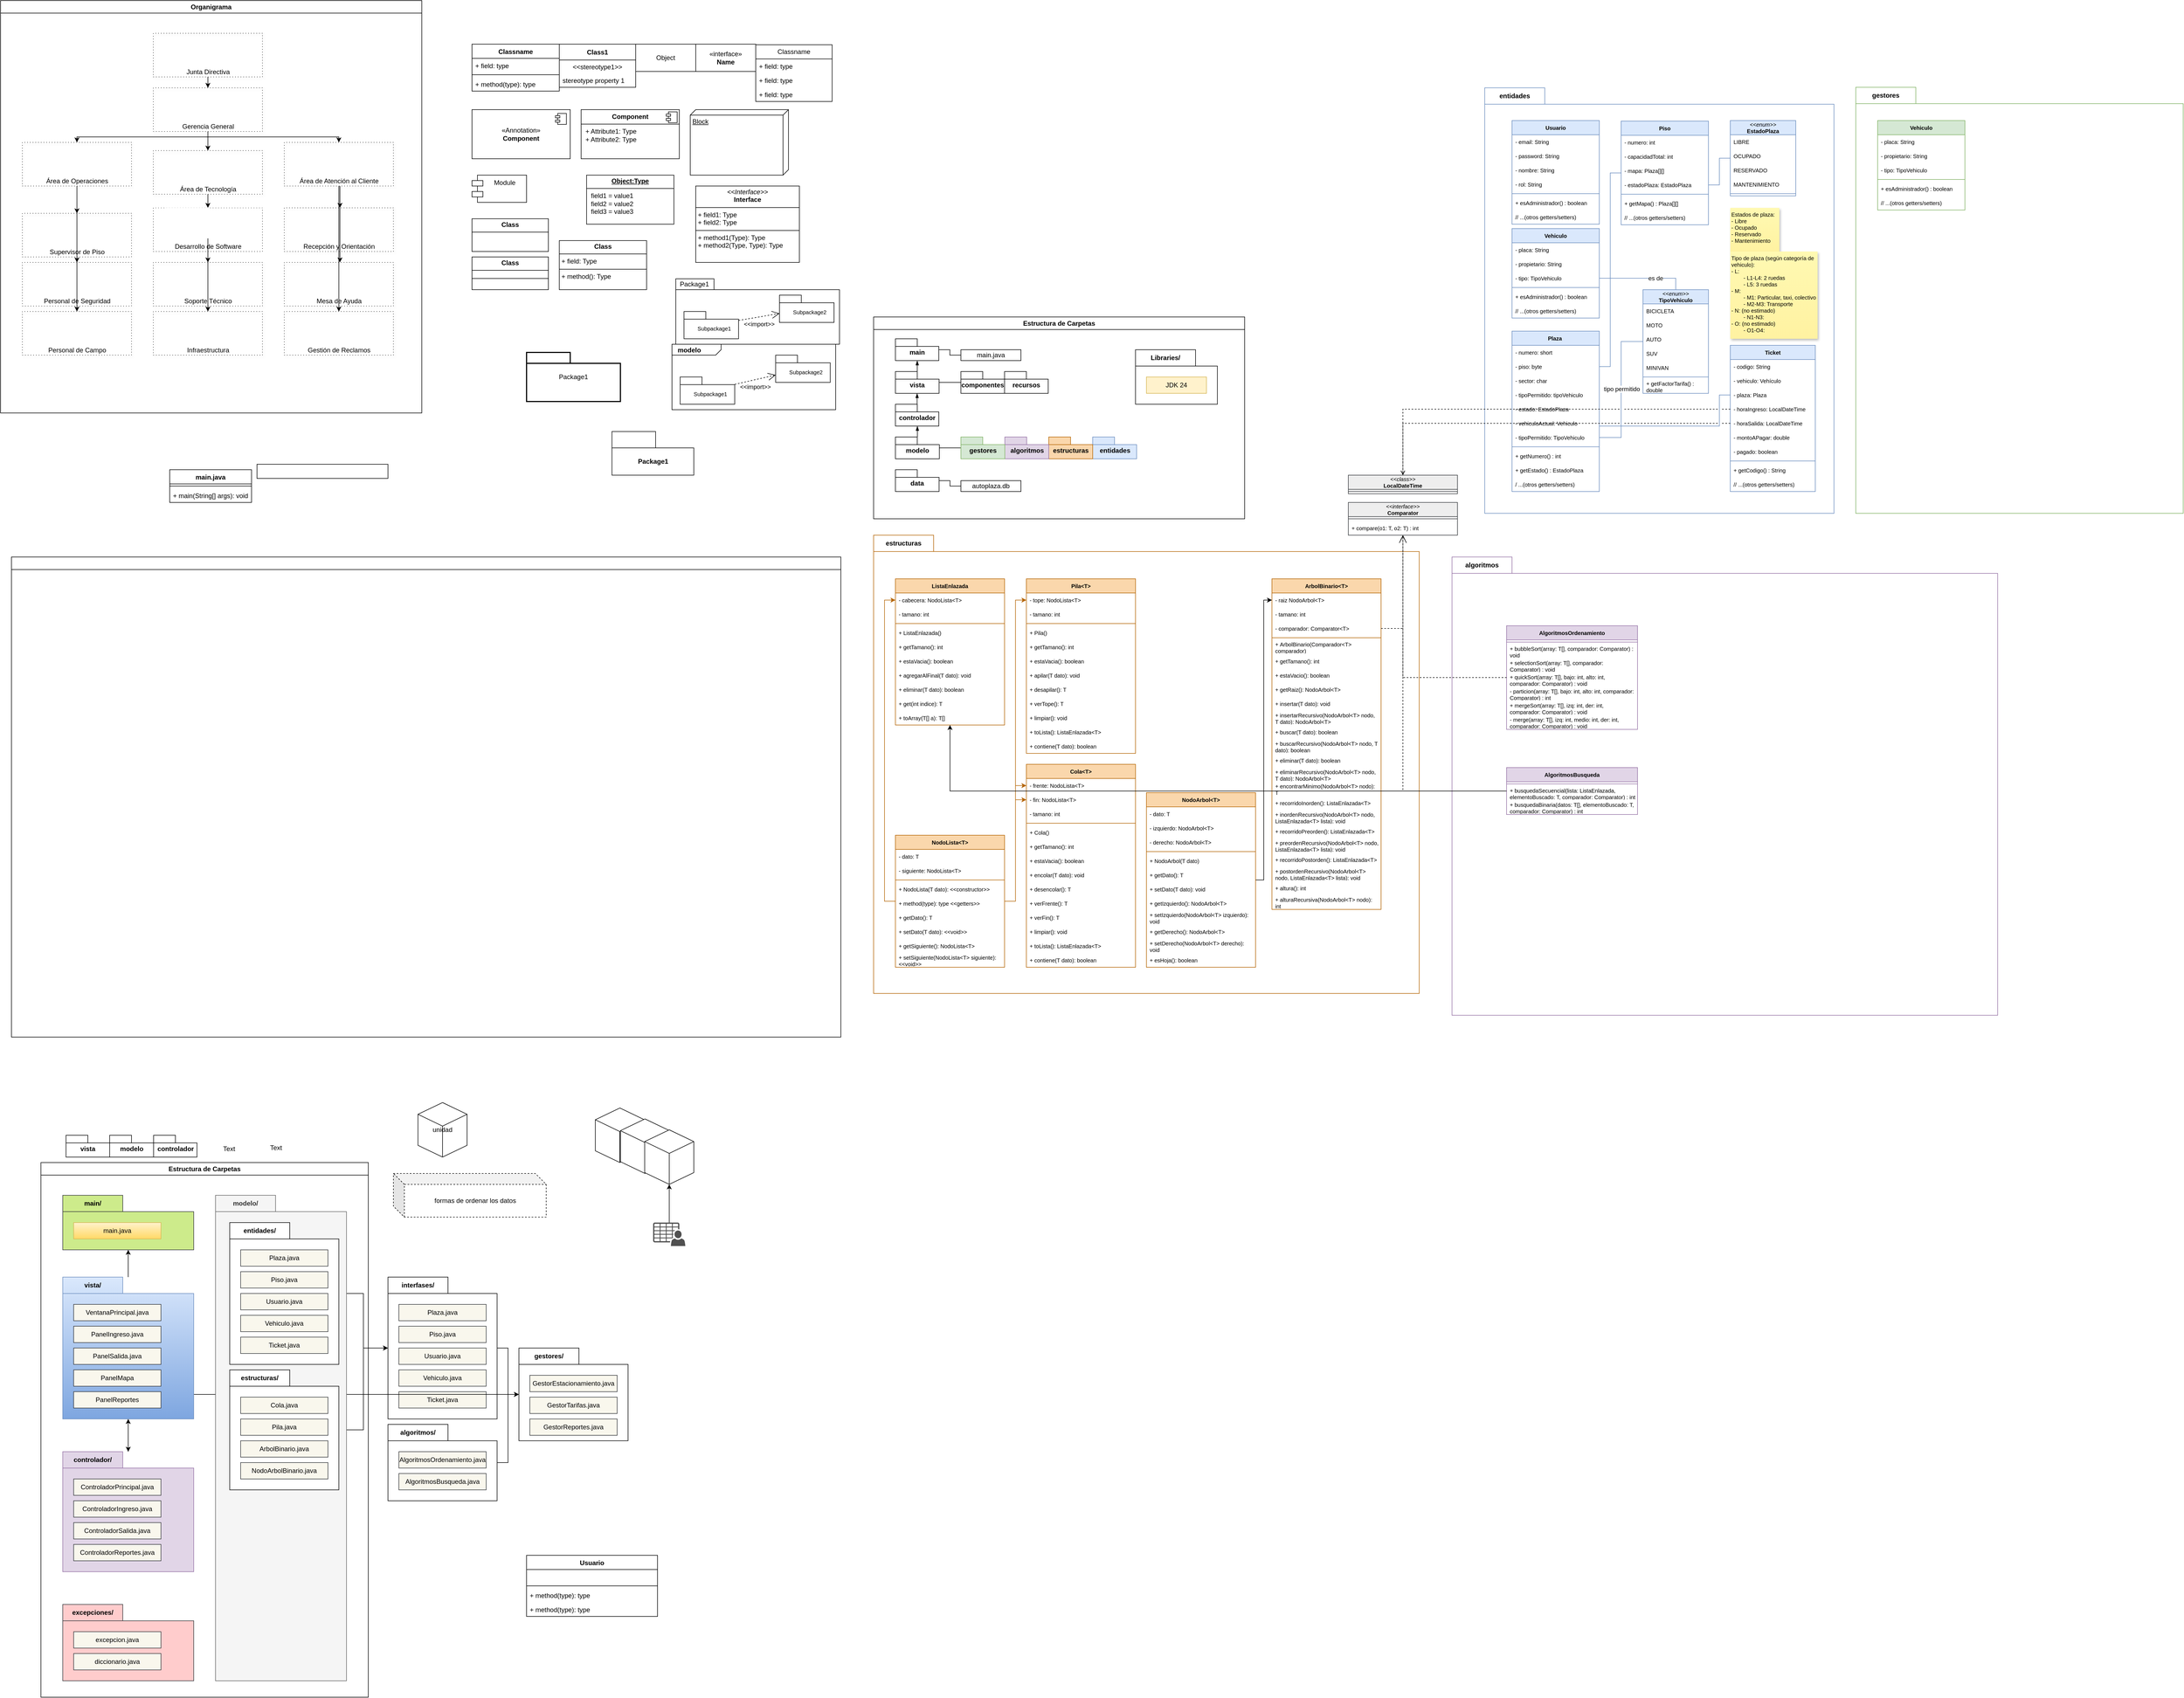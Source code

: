 <mxfile version="28.2.7">
  <diagram name="Página-1" id="cIHU0dxXWqZWaOvObGlX">
    <mxGraphModel dx="1188" dy="1805" grid="1" gridSize="10" guides="1" tooltips="1" connect="1" arrows="1" fold="1" page="1" pageScale="1" pageWidth="827" pageHeight="1169" math="0" shadow="0">
      <root>
        <mxCell id="0" />
        <mxCell id="1" style="" parent="0" />
        <mxCell id="vrDfNK2nrc3gdXkp-nxU-1" value="Classname" style="swimlane;fontStyle=1;align=center;verticalAlign=top;childLayout=stackLayout;horizontal=1;startSize=26;horizontalStack=0;resizeParent=1;resizeParentMax=0;resizeLast=0;collapsible=1;marginBottom=0;whiteSpace=wrap;html=1;" parent="1" vertex="1">
          <mxGeometry x="904" y="-820" width="160" height="86" as="geometry" />
        </mxCell>
        <mxCell id="vrDfNK2nrc3gdXkp-nxU-2" value="+ field: type" style="text;strokeColor=none;fillColor=none;align=left;verticalAlign=top;spacingLeft=4;spacingRight=4;overflow=hidden;rotatable=0;points=[[0,0.5],[1,0.5]];portConstraint=eastwest;whiteSpace=wrap;html=1;" parent="vrDfNK2nrc3gdXkp-nxU-1" vertex="1">
          <mxGeometry y="26" width="160" height="26" as="geometry" />
        </mxCell>
        <mxCell id="vrDfNK2nrc3gdXkp-nxU-3" value="" style="line;strokeWidth=1;fillColor=none;align=left;verticalAlign=middle;spacingTop=-1;spacingLeft=3;spacingRight=3;rotatable=0;labelPosition=right;points=[];portConstraint=eastwest;strokeColor=inherit;" parent="vrDfNK2nrc3gdXkp-nxU-1" vertex="1">
          <mxGeometry y="52" width="160" height="8" as="geometry" />
        </mxCell>
        <mxCell id="vrDfNK2nrc3gdXkp-nxU-4" value="+ method(type): type" style="text;strokeColor=none;fillColor=none;align=left;verticalAlign=top;spacingLeft=4;spacingRight=4;overflow=hidden;rotatable=0;points=[[0,0.5],[1,0.5]];portConstraint=eastwest;whiteSpace=wrap;html=1;" parent="vrDfNK2nrc3gdXkp-nxU-1" vertex="1">
          <mxGeometry y="60" width="160" height="26" as="geometry" />
        </mxCell>
        <mxCell id="vrDfNK2nrc3gdXkp-nxU-5" value="Class1" style="swimlane;fontStyle=1;align=center;verticalAlign=middle;childLayout=stackLayout;horizontal=1;startSize=29;horizontalStack=0;resizeParent=1;resizeParentMax=0;resizeLast=0;collapsible=0;marginBottom=0;html=1;whiteSpace=wrap;" parent="1" vertex="1">
          <mxGeometry x="1064" y="-820" width="140" height="79" as="geometry" />
        </mxCell>
        <mxCell id="vrDfNK2nrc3gdXkp-nxU-6" value="&amp;lt;&amp;lt;stereotype1&amp;gt;&amp;gt;" style="text;html=1;strokeColor=none;fillColor=none;align=center;verticalAlign=middle;spacingLeft=4;spacingRight=4;overflow=hidden;rotatable=0;points=[[0,0.5],[1,0.5]];portConstraint=eastwest;whiteSpace=wrap;" parent="vrDfNK2nrc3gdXkp-nxU-5" vertex="1">
          <mxGeometry y="29" width="140" height="25" as="geometry" />
        </mxCell>
        <mxCell id="vrDfNK2nrc3gdXkp-nxU-7" value="stereotype property 1" style="text;html=1;strokeColor=none;fillColor=none;align=left;verticalAlign=middle;spacingLeft=4;spacingRight=4;overflow=hidden;rotatable=0;points=[[0,0.5],[1,0.5]];portConstraint=eastwest;whiteSpace=wrap;" parent="vrDfNK2nrc3gdXkp-nxU-5" vertex="1">
          <mxGeometry y="54" width="140" height="25" as="geometry" />
        </mxCell>
        <mxCell id="vrDfNK2nrc3gdXkp-nxU-9" value="Object" style="html=1;whiteSpace=wrap;" parent="1" vertex="1">
          <mxGeometry x="1204" y="-820" width="110" height="50" as="geometry" />
        </mxCell>
        <mxCell id="vrDfNK2nrc3gdXkp-nxU-10" value="&amp;laquo;interface&amp;raquo;&lt;br&gt;&lt;b&gt;Name&lt;/b&gt;" style="html=1;whiteSpace=wrap;" parent="1" vertex="1">
          <mxGeometry x="1314" y="-820" width="110" height="50" as="geometry" />
        </mxCell>
        <mxCell id="vrDfNK2nrc3gdXkp-nxU-11" value="Classname" style="swimlane;fontStyle=0;childLayout=stackLayout;horizontal=1;startSize=26;fillColor=none;horizontalStack=0;resizeParent=1;resizeParentMax=0;resizeLast=0;collapsible=1;marginBottom=0;whiteSpace=wrap;html=1;" parent="1" vertex="1">
          <mxGeometry x="1424" y="-819" width="140" height="104" as="geometry" />
        </mxCell>
        <mxCell id="vrDfNK2nrc3gdXkp-nxU-12" value="+ field: type" style="text;strokeColor=none;fillColor=none;align=left;verticalAlign=top;spacingLeft=4;spacingRight=4;overflow=hidden;rotatable=0;points=[[0,0.5],[1,0.5]];portConstraint=eastwest;whiteSpace=wrap;html=1;" parent="vrDfNK2nrc3gdXkp-nxU-11" vertex="1">
          <mxGeometry y="26" width="140" height="26" as="geometry" />
        </mxCell>
        <mxCell id="vrDfNK2nrc3gdXkp-nxU-13" value="+ field: type" style="text;strokeColor=none;fillColor=none;align=left;verticalAlign=top;spacingLeft=4;spacingRight=4;overflow=hidden;rotatable=0;points=[[0,0.5],[1,0.5]];portConstraint=eastwest;whiteSpace=wrap;html=1;" parent="vrDfNK2nrc3gdXkp-nxU-11" vertex="1">
          <mxGeometry y="52" width="140" height="26" as="geometry" />
        </mxCell>
        <mxCell id="vrDfNK2nrc3gdXkp-nxU-14" value="+ field: type" style="text;strokeColor=none;fillColor=none;align=left;verticalAlign=top;spacingLeft=4;spacingRight=4;overflow=hidden;rotatable=0;points=[[0,0.5],[1,0.5]];portConstraint=eastwest;whiteSpace=wrap;html=1;" parent="vrDfNK2nrc3gdXkp-nxU-11" vertex="1">
          <mxGeometry y="78" width="140" height="26" as="geometry" />
        </mxCell>
        <mxCell id="vrDfNK2nrc3gdXkp-nxU-16" value="&amp;laquo;Annotation&amp;raquo;&lt;br/&gt;&lt;b&gt;Component&lt;/b&gt;" style="html=1;dropTarget=0;whiteSpace=wrap;" parent="1" vertex="1">
          <mxGeometry x="904" y="-700" width="180" height="90" as="geometry" />
        </mxCell>
        <mxCell id="vrDfNK2nrc3gdXkp-nxU-17" value="" style="shape=module;jettyWidth=8;jettyHeight=4;" parent="vrDfNK2nrc3gdXkp-nxU-16" vertex="1">
          <mxGeometry x="1" width="20" height="20" relative="1" as="geometry">
            <mxPoint x="-27" y="7" as="offset" />
          </mxGeometry>
        </mxCell>
        <mxCell id="vrDfNK2nrc3gdXkp-nxU-18" value="&lt;p style=&quot;margin:0px;margin-top:6px;text-align:center;&quot;&gt;&lt;b&gt;Component&lt;/b&gt;&lt;/p&gt;&lt;hr size=&quot;1&quot; style=&quot;border-style:solid;&quot;/&gt;&lt;p style=&quot;margin:0px;margin-left:8px;&quot;&gt;+ Attribute1: Type&lt;br/&gt;+ Attribute2: Type&lt;/p&gt;" style="align=left;overflow=fill;html=1;dropTarget=0;whiteSpace=wrap;" parent="1" vertex="1">
          <mxGeometry x="1104" y="-700" width="180" height="90" as="geometry" />
        </mxCell>
        <mxCell id="vrDfNK2nrc3gdXkp-nxU-19" value="" style="shape=component;jettyWidth=8;jettyHeight=4;" parent="vrDfNK2nrc3gdXkp-nxU-18" vertex="1">
          <mxGeometry x="1" width="20" height="20" relative="1" as="geometry">
            <mxPoint x="-24" y="4" as="offset" />
          </mxGeometry>
        </mxCell>
        <mxCell id="vrDfNK2nrc3gdXkp-nxU-20" value="Block" style="verticalAlign=top;align=left;spacingTop=8;spacingLeft=2;spacingRight=12;shape=cube;size=10;direction=south;fontStyle=4;html=1;whiteSpace=wrap;" parent="1" vertex="1">
          <mxGeometry x="1304" y="-700" width="180" height="120" as="geometry" />
        </mxCell>
        <mxCell id="vrDfNK2nrc3gdXkp-nxU-21" value="Module" style="shape=module;align=left;spacingLeft=20;align=center;verticalAlign=top;whiteSpace=wrap;html=1;" parent="1" vertex="1">
          <mxGeometry x="904" y="-580" width="100" height="50" as="geometry" />
        </mxCell>
        <mxCell id="vrDfNK2nrc3gdXkp-nxU-22" value="modelo" style="shape=folder;fontStyle=1;spacingTop=10;tabWidth=40;tabHeight=14;tabPosition=left;html=1;whiteSpace=wrap;" parent="1" vertex="1">
          <mxGeometry x="240" y="1180" width="80.5" height="40" as="geometry" />
        </mxCell>
        <mxCell id="vrDfNK2nrc3gdXkp-nxU-23" value="&lt;p style=&quot;margin:0px;margin-top:4px;text-align:center;text-decoration:underline;&quot;&gt;&lt;b&gt;Object:Type&lt;/b&gt;&lt;/p&gt;&lt;hr size=&quot;1&quot; style=&quot;border-style:solid;&quot;/&gt;&lt;p style=&quot;margin:0px;margin-left:8px;&quot;&gt;field1 = value1&lt;br/&gt;field2 = value2&lt;br&gt;field3 = value3&lt;/p&gt;" style="verticalAlign=top;align=left;overflow=fill;html=1;whiteSpace=wrap;" parent="1" vertex="1">
          <mxGeometry x="1114" y="-580" width="160" height="90" as="geometry" />
        </mxCell>
        <mxCell id="vrDfNK2nrc3gdXkp-nxU-24" value="&lt;p style=&quot;margin:0px;margin-top:4px;text-align:center;&quot;&gt;&lt;b&gt;Class&lt;/b&gt;&lt;/p&gt;&lt;hr size=&quot;1&quot; style=&quot;border-style:solid;&quot;/&gt;&lt;div style=&quot;height:2px;&quot;&gt;&lt;/div&gt;" style="verticalAlign=top;align=left;overflow=fill;html=1;whiteSpace=wrap;" parent="1" vertex="1">
          <mxGeometry x="904" y="-500" width="140" height="60" as="geometry" />
        </mxCell>
        <mxCell id="vrDfNK2nrc3gdXkp-nxU-25" value="&lt;p style=&quot;margin:0px;margin-top:4px;text-align:center;&quot;&gt;&lt;b&gt;Class&lt;/b&gt;&lt;/p&gt;&lt;hr size=&quot;1&quot; style=&quot;border-style:solid;&quot;/&gt;&lt;div style=&quot;height:2px;&quot;&gt;&lt;/div&gt;&lt;hr size=&quot;1&quot; style=&quot;border-style:solid;&quot;/&gt;&lt;div style=&quot;height:2px;&quot;&gt;&lt;/div&gt;" style="verticalAlign=top;align=left;overflow=fill;html=1;whiteSpace=wrap;" parent="1" vertex="1">
          <mxGeometry x="904" y="-430" width="140" height="60" as="geometry" />
        </mxCell>
        <mxCell id="vrDfNK2nrc3gdXkp-nxU-26" value="&lt;p style=&quot;margin:0px;margin-top:4px;text-align:center;&quot;&gt;&lt;b&gt;Class&lt;/b&gt;&lt;/p&gt;&lt;hr size=&quot;1&quot; style=&quot;border-style:solid;&quot;/&gt;&lt;p style=&quot;margin:0px;margin-left:4px;&quot;&gt;+ field: Type&lt;/p&gt;&lt;hr size=&quot;1&quot; style=&quot;border-style:solid;&quot;/&gt;&lt;p style=&quot;margin:0px;margin-left:4px;&quot;&gt;+ method(): Type&lt;/p&gt;" style="verticalAlign=top;align=left;overflow=fill;html=1;whiteSpace=wrap;" parent="1" vertex="1">
          <mxGeometry x="1064" y="-460" width="160" height="90" as="geometry" />
        </mxCell>
        <mxCell id="vrDfNK2nrc3gdXkp-nxU-28" value="&lt;p style=&quot;margin:0px;margin-top:4px;text-align:center;&quot;&gt;&lt;i&gt;&amp;lt;&amp;lt;Interface&amp;gt;&amp;gt;&lt;/i&gt;&lt;br/&gt;&lt;b&gt;Interface&lt;/b&gt;&lt;/p&gt;&lt;hr size=&quot;1&quot; style=&quot;border-style:solid;&quot;/&gt;&lt;p style=&quot;margin:0px;margin-left:4px;&quot;&gt;+ field1: Type&lt;br/&gt;+ field2: Type&lt;/p&gt;&lt;hr size=&quot;1&quot; style=&quot;border-style:solid;&quot;/&gt;&lt;p style=&quot;margin:0px;margin-left:4px;&quot;&gt;+ method1(Type): Type&lt;br/&gt;+ method2(Type, Type): Type&lt;/p&gt;" style="verticalAlign=top;align=left;overflow=fill;html=1;whiteSpace=wrap;" parent="1" vertex="1">
          <mxGeometry x="1314" y="-560" width="190" height="140" as="geometry" />
        </mxCell>
        <mxCell id="vrDfNK2nrc3gdXkp-nxU-62" value="Package1" style="shape=folder;xSize=90;align=left;spacingLeft=10;align=left;verticalAlign=top;spacingLeft=5;spacingTop=-4;tabWidth=70;tabHeight=20;tabPosition=left;html=1;recursiveResize=0;" parent="1" vertex="1">
          <mxGeometry x="1277.5" y="-390" width="300" height="120" as="geometry" />
        </mxCell>
        <mxCell id="vrDfNK2nrc3gdXkp-nxU-63" value="&#xa;Subpackage1" style="strokeColor=inherit;fillColor=inherit;gradientColor=inherit;shape=folder;spacingLeft=10;tabWidth=40;tabHeight=14;tabPosition=left;fontSize=10;html=1;whiteSpace=wrap;" parent="vrDfNK2nrc3gdXkp-nxU-62" vertex="1">
          <mxGeometry x="15" y="60" width="100" height="50" as="geometry" />
        </mxCell>
        <mxCell id="vrDfNK2nrc3gdXkp-nxU-64" value="&#xa;Subpackage2" style="strokeColor=inherit;fillColor=inherit;gradientColor=inherit;shape=folder;spacingLeft=10;tabWidth=40;tabHeight=14;tabPosition=left;fontSize=10;html=1;whiteSpace=wrap;" parent="vrDfNK2nrc3gdXkp-nxU-62" vertex="1">
          <mxGeometry x="190" y="30" width="100" height="50" as="geometry" />
        </mxCell>
        <mxCell id="vrDfNK2nrc3gdXkp-nxU-65" value="&amp;lt;&amp;lt;import&amp;gt;&amp;gt;" style="strokeColor=inherit;fillColor=inherit;gradientColor=inherit;edgeStyle=none;endArrow=open;dashed=1;verticalAlign=top;labelBackgroundColor=none;endSize=12;html=1;rounded=0;" parent="vrDfNK2nrc3gdXkp-nxU-62" source="vrDfNK2nrc3gdXkp-nxU-63" target="vrDfNK2nrc3gdXkp-nxU-64" edge="1">
          <mxGeometry relative="1" as="geometry" />
        </mxCell>
        <mxCell id="vrDfNK2nrc3gdXkp-nxU-70" value="Package1" style="shape=folder;tabWidth=80;tabHeight=20;tabPosition=left;strokeWidth=2;html=1;whiteSpace=wrap;align=center;" parent="1" vertex="1">
          <mxGeometry x="1004" y="-255" width="172" height="90" as="geometry" />
        </mxCell>
        <mxCell id="vrDfNK2nrc3gdXkp-nxU-61" value="Package1" style="shape=folder;fontStyle=1;tabWidth=80;tabHeight=30;tabPosition=left;html=1;boundedLbl=1;whiteSpace=wrap;" parent="1" vertex="1">
          <mxGeometry x="1160.5" y="-110" width="150" height="80" as="geometry" />
        </mxCell>
        <mxCell id="vrDfNK2nrc3gdXkp-nxU-75" value="vista" style="shape=folder;fontStyle=1;spacingTop=10;tabWidth=40;tabHeight=14;tabPosition=left;html=1;whiteSpace=wrap;" parent="1" vertex="1">
          <mxGeometry x="160" y="1180" width="80" height="40" as="geometry" />
        </mxCell>
        <mxCell id="vrDfNK2nrc3gdXkp-nxU-76" value="controlador" style="shape=folder;fontStyle=1;spacingTop=10;tabWidth=40;tabHeight=14;tabPosition=left;html=1;whiteSpace=wrap;" parent="1" vertex="1">
          <mxGeometry x="320.5" y="1180" width="79.5" height="40" as="geometry" />
        </mxCell>
        <mxCell id="vrDfNK2nrc3gdXkp-nxU-77" value="&lt;p style=&quot;margin:0px;margin-top:4px;margin-left:10px;text-align:left;&quot;&gt;&lt;b&gt;modelo&lt;/b&gt;&lt;/p&gt;" style="html=1;shape=mxgraph.sysml.package;xSize=90;align=left;spacingLeft=10;overflow=fill;recursiveResize=0;" parent="1" vertex="1">
          <mxGeometry x="1270.5" y="-270" width="300" height="120" as="geometry" />
        </mxCell>
        <mxCell id="vrDfNK2nrc3gdXkp-nxU-78" value="&#xa;Subpackage1" style="strokeColor=inherit;fillColor=inherit;gradientColor=inherit;shape=folder;spacingLeft=10;tabWidth=40;tabHeight=14;tabPosition=left;fontSize=10;html=1;whiteSpace=wrap;" parent="vrDfNK2nrc3gdXkp-nxU-77" vertex="1">
          <mxGeometry x="15" y="60" width="100" height="50" as="geometry" />
        </mxCell>
        <mxCell id="vrDfNK2nrc3gdXkp-nxU-79" value="&#xa;Subpackage2" style="strokeColor=inherit;fillColor=inherit;gradientColor=inherit;shape=folder;spacingLeft=10;tabWidth=40;tabHeight=14;tabPosition=left;fontSize=10;html=1;whiteSpace=wrap;" parent="vrDfNK2nrc3gdXkp-nxU-77" vertex="1">
          <mxGeometry x="190" y="20" width="100" height="50" as="geometry" />
        </mxCell>
        <mxCell id="vrDfNK2nrc3gdXkp-nxU-80" value="&amp;lt;&amp;lt;import&amp;gt;&amp;gt;" style="strokeColor=inherit;fillColor=inherit;gradientColor=inherit;edgeStyle=none;endArrow=open;dashed=1;verticalAlign=top;labelBackgroundColor=none;endSize=12;html=1;rounded=0;" parent="vrDfNK2nrc3gdXkp-nxU-77" source="vrDfNK2nrc3gdXkp-nxU-78" target="vrDfNK2nrc3gdXkp-nxU-79" edge="1">
          <mxGeometry relative="1" as="geometry" />
        </mxCell>
        <mxCell id="wcQ3GJ2d_ISAX4huMk6m-1" value="Organigrama" style="swimlane;whiteSpace=wrap;html=1;" parent="1" vertex="1">
          <mxGeometry x="40" y="-900" width="772" height="756" as="geometry" />
        </mxCell>
        <mxCell id="wcQ3GJ2d_ISAX4huMk6m-113" style="edgeStyle=elbowEdgeStyle;rounded=0;orthogonalLoop=1;jettySize=auto;html=1;entryX=0.5;entryY=0;entryDx=0;entryDy=0;elbow=vertical;" parent="wcQ3GJ2d_ISAX4huMk6m-1" source="wcQ3GJ2d_ISAX4huMk6m-12" target="wcQ3GJ2d_ISAX4huMk6m-31" edge="1">
          <mxGeometry relative="1" as="geometry" />
        </mxCell>
        <mxCell id="wcQ3GJ2d_ISAX4huMk6m-115" style="edgeStyle=elbowEdgeStyle;rounded=0;orthogonalLoop=1;jettySize=auto;html=1;elbow=vertical;entryX=0.5;entryY=0;entryDx=0;entryDy=0;" parent="wcQ3GJ2d_ISAX4huMk6m-1" source="wcQ3GJ2d_ISAX4huMk6m-12" target="wcQ3GJ2d_ISAX4huMk6m-37" edge="1">
          <mxGeometry relative="1" as="geometry">
            <mxPoint x="650" y="240" as="targetPoint" />
          </mxGeometry>
        </mxCell>
        <mxCell id="wcQ3GJ2d_ISAX4huMk6m-12" value="" style="swimlane;startSize=0;rounded=1;arcSize=50;glass=0;strokeColor=default;shadow=1;swimlaneLine=0;dashed=1;dashPattern=1 4;" parent="wcQ3GJ2d_ISAX4huMk6m-1" vertex="1">
          <mxGeometry x="280" y="160" width="200" height="80" as="geometry">
            <mxRectangle x="280" y="180" width="50" height="40" as="alternateBounds" />
          </mxGeometry>
        </mxCell>
        <mxCell id="wcQ3GJ2d_ISAX4huMk6m-13" value="Gerencia General" style="text;html=1;align=center;verticalAlign=bottom;resizable=0;points=[];autosize=1;strokeColor=none;fillColor=none;" parent="wcQ3GJ2d_ISAX4huMk6m-12" vertex="1">
          <mxGeometry x="40" y="50" width="120" height="30" as="geometry" />
        </mxCell>
        <mxCell id="wcQ3GJ2d_ISAX4huMk6m-7" value="" style="shape=image;html=1;verticalAlign=top;verticalLabelPosition=bottom;labelBackgroundColor=#ffffff;imageAspect=0;aspect=fixed;image=https://icons.diagrams.net/icon-cache1/Ionicons-2627/icon-person-stalker-1371.svg;clipPath=inset(12% 6.33% 28.33% 6%);" parent="wcQ3GJ2d_ISAX4huMk6m-12" vertex="1">
          <mxGeometry x="20" width="82" height="55.808" as="geometry" />
        </mxCell>
        <mxCell id="wcQ3GJ2d_ISAX4huMk6m-6" value="" style="shape=image;html=1;verticalAlign=top;verticalLabelPosition=bottom;labelBackgroundColor=#ffffff;imageAspect=0;aspect=fixed;image=https://icons.diagrams.net/icon-cache1/Ionicons-2627/icon-ios7-person-1293.svg;clipPath=inset(18.33% 18.67% 18.67% 18.33%);" parent="wcQ3GJ2d_ISAX4huMk6m-12" vertex="1">
          <mxGeometry x="120" y="10" width="45.81" height="45.81" as="geometry" />
        </mxCell>
        <mxCell id="wcQ3GJ2d_ISAX4huMk6m-5" value=" " style="shape=image;html=1;verticalAlign=top;verticalLabelPosition=bottom;labelBackgroundColor=#ffffff;imageAspect=0;aspect=fixed;image=https://icons.diagrams.net/icon-cache1/Ionicons-2627/icon-person-1372.svg;clipPath=inset(12% 12.33% 12.33% 12%);" parent="wcQ3GJ2d_ISAX4huMk6m-12" vertex="1">
          <mxGeometry x="89.5" y="10" width="45.81" height="45.81" as="geometry" />
        </mxCell>
        <mxCell id="wcQ3GJ2d_ISAX4huMk6m-14" value=" " style="shape=image;html=1;verticalAlign=top;verticalLabelPosition=bottom;labelBackgroundColor=#ffffff;imageAspect=0;aspect=fixed;image=https://icons.diagrams.net/icon-cache1/Ionicons-2627/icon-person-1372.svg;clipPath=inset(12% 12.33% 12.33% 12%);" parent="wcQ3GJ2d_ISAX4huMk6m-12" vertex="1">
          <mxGeometry x="150" y="10" width="45.81" height="45.81" as="geometry" />
        </mxCell>
        <mxCell id="wcQ3GJ2d_ISAX4huMk6m-15" value="" style="swimlane;startSize=0;rounded=1;arcSize=50;glass=0;strokeColor=default;shadow=1;swimlaneLine=0;dashed=1;dashPattern=1 4;" parent="wcQ3GJ2d_ISAX4huMk6m-1" vertex="1">
          <mxGeometry x="280" y="60" width="200" height="80" as="geometry">
            <mxRectangle x="280" y="180" width="50" height="40" as="alternateBounds" />
          </mxGeometry>
        </mxCell>
        <mxCell id="wcQ3GJ2d_ISAX4huMk6m-16" value="Junta Directiva" style="text;html=1;align=center;verticalAlign=bottom;resizable=0;points=[];autosize=1;strokeColor=none;fillColor=none;" parent="wcQ3GJ2d_ISAX4huMk6m-15" vertex="1">
          <mxGeometry x="49.99" y="50" width="100" height="30" as="geometry" />
        </mxCell>
        <mxCell id="wcQ3GJ2d_ISAX4huMk6m-21" value="" style="shape=image;html=1;verticalAlign=top;verticalLabelPosition=bottom;labelBackgroundColor=#ffffff;imageAspect=0;aspect=fixed;image=https://icons.diagrams.net/icon-cache1/Ionicons-2627/icon-ios7-person-1293.svg;clipPath=inset(18.33% 18.67% 18.67% 18.33%);" parent="wcQ3GJ2d_ISAX4huMk6m-15" vertex="1">
          <mxGeometry x="72.09" width="55.81" height="55.81" as="geometry" />
        </mxCell>
        <mxCell id="wcQ3GJ2d_ISAX4huMk6m-22" value=" " style="shape=image;html=1;verticalAlign=top;verticalLabelPosition=bottom;labelBackgroundColor=#ffffff;imageAspect=0;aspect=fixed;image=https://icons.diagrams.net/icon-cache1/Ionicons-2627/icon-person-1372.svg;clipPath=inset(12% 12.33% 12.33% 12%);" parent="wcQ3GJ2d_ISAX4huMk6m-15" vertex="1">
          <mxGeometry x="30" width="55.81" height="55.81" as="geometry" />
        </mxCell>
        <mxCell id="wcQ3GJ2d_ISAX4huMk6m-23" value=" " style="shape=image;html=1;verticalAlign=top;verticalLabelPosition=bottom;labelBackgroundColor=#ffffff;imageAspect=0;aspect=fixed;image=https://icons.diagrams.net/icon-cache1/Ionicons-2627/icon-person-1372.svg;clipPath=inset(12% 12.33% 12.33% 12%);" parent="wcQ3GJ2d_ISAX4huMk6m-15" vertex="1">
          <mxGeometry x="120" width="55.81" height="55.81" as="geometry" />
        </mxCell>
        <mxCell id="wcQ3GJ2d_ISAX4huMk6m-110" style="edgeStyle=elbowEdgeStyle;rounded=0;orthogonalLoop=1;jettySize=auto;html=1;entryX=0.5;entryY=0;entryDx=0;entryDy=0;" parent="wcQ3GJ2d_ISAX4huMk6m-1" source="wcQ3GJ2d_ISAX4huMk6m-24" target="wcQ3GJ2d_ISAX4huMk6m-62" edge="1">
          <mxGeometry relative="1" as="geometry" />
        </mxCell>
        <mxCell id="wcQ3GJ2d_ISAX4huMk6m-111" style="edgeStyle=elbowEdgeStyle;rounded=0;orthogonalLoop=1;jettySize=auto;html=1;entryX=0.5;entryY=0;entryDx=0;entryDy=0;" parent="wcQ3GJ2d_ISAX4huMk6m-1" source="wcQ3GJ2d_ISAX4huMk6m-24" target="wcQ3GJ2d_ISAX4huMk6m-68" edge="1">
          <mxGeometry relative="1" as="geometry" />
        </mxCell>
        <mxCell id="wcQ3GJ2d_ISAX4huMk6m-112" style="edgeStyle=elbowEdgeStyle;rounded=0;orthogonalLoop=1;jettySize=auto;html=1;entryX=0.5;entryY=0;entryDx=0;entryDy=0;" parent="wcQ3GJ2d_ISAX4huMk6m-1" source="wcQ3GJ2d_ISAX4huMk6m-24" target="wcQ3GJ2d_ISAX4huMk6m-74" edge="1">
          <mxGeometry relative="1" as="geometry" />
        </mxCell>
        <mxCell id="wcQ3GJ2d_ISAX4huMk6m-24" value="" style="swimlane;startSize=0;rounded=1;arcSize=50;glass=0;strokeColor=default;shadow=1;swimlaneLine=0;dashed=1;dashPattern=1 4;" parent="wcQ3GJ2d_ISAX4huMk6m-1" vertex="1">
          <mxGeometry x="280" y="275" width="200" height="80" as="geometry">
            <mxRectangle x="280" y="180" width="50" height="40" as="alternateBounds" />
          </mxGeometry>
        </mxCell>
        <mxCell id="wcQ3GJ2d_ISAX4huMk6m-25" value="Área de Tecnología" style="text;html=1;align=center;verticalAlign=bottom;resizable=0;points=[];autosize=1;strokeColor=none;fillColor=none;" parent="wcQ3GJ2d_ISAX4huMk6m-24" vertex="1">
          <mxGeometry x="35" y="50" width="130" height="30" as="geometry" />
        </mxCell>
        <mxCell id="wcQ3GJ2d_ISAX4huMk6m-26" value="" style="shape=image;html=1;verticalAlign=top;verticalLabelPosition=bottom;labelBackgroundColor=#ffffff;imageAspect=0;aspect=fixed;image=https://icons.diagrams.net/icon-cache1/Ionicons-2627/icon-person-stalker-1371.svg;clipPath=inset(12% 6.33% 28.33% 6%);" parent="wcQ3GJ2d_ISAX4huMk6m-24" vertex="1">
          <mxGeometry x="20" width="82" height="55.808" as="geometry" />
        </mxCell>
        <mxCell id="wcQ3GJ2d_ISAX4huMk6m-27" value="" style="shape=image;html=1;verticalAlign=top;verticalLabelPosition=bottom;labelBackgroundColor=#ffffff;imageAspect=0;aspect=fixed;image=https://icons.diagrams.net/icon-cache1/Ionicons-2627/icon-ios7-person-1293.svg;clipPath=inset(18.33% 18.67% 18.67% 18.33%);" parent="wcQ3GJ2d_ISAX4huMk6m-24" vertex="1">
          <mxGeometry x="120" y="10" width="45.81" height="45.81" as="geometry" />
        </mxCell>
        <mxCell id="wcQ3GJ2d_ISAX4huMk6m-28" value=" " style="shape=image;html=1;verticalAlign=top;verticalLabelPosition=bottom;labelBackgroundColor=#ffffff;imageAspect=0;aspect=fixed;image=https://icons.diagrams.net/icon-cache1/Ionicons-2627/icon-person-1372.svg;clipPath=inset(12% 12.33% 12.33% 12%);" parent="wcQ3GJ2d_ISAX4huMk6m-24" vertex="1">
          <mxGeometry x="89.5" y="10" width="45.81" height="45.81" as="geometry" />
        </mxCell>
        <mxCell id="wcQ3GJ2d_ISAX4huMk6m-29" value=" " style="shape=image;html=1;verticalAlign=top;verticalLabelPosition=bottom;labelBackgroundColor=#ffffff;imageAspect=0;aspect=fixed;image=https://icons.diagrams.net/icon-cache1/Ionicons-2627/icon-person-1372.svg;clipPath=inset(12% 12.33% 12.33% 12%);" parent="wcQ3GJ2d_ISAX4huMk6m-24" vertex="1">
          <mxGeometry x="150" y="10" width="45.81" height="45.81" as="geometry" />
        </mxCell>
        <mxCell id="wcQ3GJ2d_ISAX4huMk6m-116" style="edgeStyle=elbowEdgeStyle;rounded=0;orthogonalLoop=1;jettySize=auto;html=1;entryX=0.5;entryY=0;entryDx=0;entryDy=0;" parent="wcQ3GJ2d_ISAX4huMk6m-1" source="wcQ3GJ2d_ISAX4huMk6m-31" target="wcQ3GJ2d_ISAX4huMk6m-44" edge="1">
          <mxGeometry relative="1" as="geometry" />
        </mxCell>
        <mxCell id="wcQ3GJ2d_ISAX4huMk6m-118" style="edgeStyle=elbowEdgeStyle;rounded=0;orthogonalLoop=1;jettySize=auto;html=1;entryX=0.5;entryY=0;entryDx=0;entryDy=0;" parent="wcQ3GJ2d_ISAX4huMk6m-1" source="wcQ3GJ2d_ISAX4huMk6m-31" target="wcQ3GJ2d_ISAX4huMk6m-50" edge="1">
          <mxGeometry relative="1" as="geometry" />
        </mxCell>
        <mxCell id="wcQ3GJ2d_ISAX4huMk6m-121" style="edgeStyle=elbowEdgeStyle;rounded=0;orthogonalLoop=1;jettySize=auto;html=1;entryX=0.5;entryY=0;entryDx=0;entryDy=0;" parent="wcQ3GJ2d_ISAX4huMk6m-1" source="wcQ3GJ2d_ISAX4huMk6m-31" target="wcQ3GJ2d_ISAX4huMk6m-56" edge="1">
          <mxGeometry relative="1" as="geometry" />
        </mxCell>
        <mxCell id="wcQ3GJ2d_ISAX4huMk6m-31" value="" style="swimlane;startSize=0;rounded=1;arcSize=50;glass=0;strokeColor=default;shadow=1;swimlaneLine=0;dashed=1;dashPattern=1 4;" parent="wcQ3GJ2d_ISAX4huMk6m-1" vertex="1">
          <mxGeometry x="40" y="260" width="200" height="80" as="geometry">
            <mxRectangle x="280" y="180" width="50" height="40" as="alternateBounds" />
          </mxGeometry>
        </mxCell>
        <mxCell id="wcQ3GJ2d_ISAX4huMk6m-32" value="Área de Operaciones" style="text;html=1;align=center;verticalAlign=bottom;resizable=0;points=[];autosize=1;strokeColor=none;fillColor=none;" parent="wcQ3GJ2d_ISAX4huMk6m-31" vertex="1">
          <mxGeometry x="30" y="50" width="140" height="30" as="geometry" />
        </mxCell>
        <mxCell id="wcQ3GJ2d_ISAX4huMk6m-33" value="" style="shape=image;html=1;verticalAlign=top;verticalLabelPosition=bottom;labelBackgroundColor=#ffffff;imageAspect=0;aspect=fixed;image=https://icons.diagrams.net/icon-cache1/Ionicons-2627/icon-person-stalker-1371.svg;clipPath=inset(12% 6.33% 28.33% 6%);" parent="wcQ3GJ2d_ISAX4huMk6m-31" vertex="1">
          <mxGeometry x="20" width="82" height="55.808" as="geometry" />
        </mxCell>
        <mxCell id="wcQ3GJ2d_ISAX4huMk6m-34" value="" style="shape=image;html=1;verticalAlign=top;verticalLabelPosition=bottom;labelBackgroundColor=#ffffff;imageAspect=0;aspect=fixed;image=https://icons.diagrams.net/icon-cache1/Ionicons-2627/icon-ios7-person-1293.svg;clipPath=inset(18.33% 18.67% 18.67% 18.33%);" parent="wcQ3GJ2d_ISAX4huMk6m-31" vertex="1">
          <mxGeometry x="120" y="10" width="45.81" height="45.81" as="geometry" />
        </mxCell>
        <mxCell id="wcQ3GJ2d_ISAX4huMk6m-35" value=" " style="shape=image;html=1;verticalAlign=top;verticalLabelPosition=bottom;labelBackgroundColor=#ffffff;imageAspect=0;aspect=fixed;image=https://icons.diagrams.net/icon-cache1/Ionicons-2627/icon-person-1372.svg;clipPath=inset(12% 12.33% 12.33% 12%);" parent="wcQ3GJ2d_ISAX4huMk6m-31" vertex="1">
          <mxGeometry x="89.5" y="10" width="45.81" height="45.81" as="geometry" />
        </mxCell>
        <mxCell id="wcQ3GJ2d_ISAX4huMk6m-36" value=" " style="shape=image;html=1;verticalAlign=top;verticalLabelPosition=bottom;labelBackgroundColor=#ffffff;imageAspect=0;aspect=fixed;image=https://icons.diagrams.net/icon-cache1/Ionicons-2627/icon-person-1372.svg;clipPath=inset(12% 12.33% 12.33% 12%);" parent="wcQ3GJ2d_ISAX4huMk6m-31" vertex="1">
          <mxGeometry x="150" y="10" width="45.81" height="45.81" as="geometry" />
        </mxCell>
        <mxCell id="wcQ3GJ2d_ISAX4huMk6m-125" style="edgeStyle=elbowEdgeStyle;rounded=0;orthogonalLoop=1;jettySize=auto;html=1;entryX=1;entryY=0;entryDx=0;entryDy=0;" parent="wcQ3GJ2d_ISAX4huMk6m-1" source="wcQ3GJ2d_ISAX4huMk6m-37" target="wcQ3GJ2d_ISAX4huMk6m-88" edge="1">
          <mxGeometry relative="1" as="geometry" />
        </mxCell>
        <mxCell id="wcQ3GJ2d_ISAX4huMk6m-126" style="edgeStyle=elbowEdgeStyle;rounded=0;orthogonalLoop=1;jettySize=auto;html=1;entryX=1;entryY=0;entryDx=0;entryDy=0;" parent="wcQ3GJ2d_ISAX4huMk6m-1" source="wcQ3GJ2d_ISAX4huMk6m-37" target="wcQ3GJ2d_ISAX4huMk6m-82" edge="1">
          <mxGeometry relative="1" as="geometry" />
        </mxCell>
        <mxCell id="wcQ3GJ2d_ISAX4huMk6m-37" value="" style="swimlane;startSize=0;rounded=1;arcSize=50;glass=0;strokeColor=default;shadow=1;swimlaneLine=0;dashed=1;dashPattern=1 4;" parent="wcQ3GJ2d_ISAX4huMk6m-1" vertex="1">
          <mxGeometry x="520" y="260" width="200" height="80" as="geometry">
            <mxRectangle x="280" y="180" width="50" height="40" as="alternateBounds" />
          </mxGeometry>
        </mxCell>
        <mxCell id="wcQ3GJ2d_ISAX4huMk6m-38" value="Área de Atención al Cliente" style="text;html=1;align=center;verticalAlign=bottom;resizable=0;points=[];autosize=1;strokeColor=none;fillColor=none;" parent="wcQ3GJ2d_ISAX4huMk6m-37" vertex="1">
          <mxGeometry x="15" y="50" width="170" height="30" as="geometry" />
        </mxCell>
        <mxCell id="wcQ3GJ2d_ISAX4huMk6m-39" value="" style="shape=image;html=1;verticalAlign=top;verticalLabelPosition=bottom;labelBackgroundColor=#ffffff;imageAspect=0;aspect=fixed;image=https://icons.diagrams.net/icon-cache1/Ionicons-2627/icon-person-stalker-1371.svg;clipPath=inset(12% 6.33% 28.33% 6%);" parent="wcQ3GJ2d_ISAX4huMk6m-37" vertex="1">
          <mxGeometry x="20" width="82" height="55.808" as="geometry" />
        </mxCell>
        <mxCell id="wcQ3GJ2d_ISAX4huMk6m-40" value="" style="shape=image;html=1;verticalAlign=top;verticalLabelPosition=bottom;labelBackgroundColor=#ffffff;imageAspect=0;aspect=fixed;image=https://icons.diagrams.net/icon-cache1/Ionicons-2627/icon-ios7-person-1293.svg;clipPath=inset(18.33% 18.67% 18.67% 18.33%);" parent="wcQ3GJ2d_ISAX4huMk6m-37" vertex="1">
          <mxGeometry x="120" y="10" width="45.81" height="45.81" as="geometry" />
        </mxCell>
        <mxCell id="wcQ3GJ2d_ISAX4huMk6m-41" value=" " style="shape=image;html=1;verticalAlign=top;verticalLabelPosition=bottom;labelBackgroundColor=#ffffff;imageAspect=0;aspect=fixed;image=https://icons.diagrams.net/icon-cache1/Ionicons-2627/icon-person-1372.svg;clipPath=inset(12% 12.33% 12.33% 12%);" parent="wcQ3GJ2d_ISAX4huMk6m-37" vertex="1">
          <mxGeometry x="89.5" y="10" width="45.81" height="45.81" as="geometry" />
        </mxCell>
        <mxCell id="wcQ3GJ2d_ISAX4huMk6m-42" value=" " style="shape=image;html=1;verticalAlign=top;verticalLabelPosition=bottom;labelBackgroundColor=#ffffff;imageAspect=0;aspect=fixed;image=https://icons.diagrams.net/icon-cache1/Ionicons-2627/icon-person-1372.svg;clipPath=inset(12% 12.33% 12.33% 12%);" parent="wcQ3GJ2d_ISAX4huMk6m-37" vertex="1">
          <mxGeometry x="150" y="10" width="45.81" height="45.81" as="geometry" />
        </mxCell>
        <mxCell id="wcQ3GJ2d_ISAX4huMk6m-44" value="" style="swimlane;startSize=0;rounded=1;arcSize=50;glass=0;strokeColor=default;shadow=1;swimlaneLine=0;dashed=1;dashPattern=1 4;" parent="wcQ3GJ2d_ISAX4huMk6m-1" vertex="1">
          <mxGeometry x="40" y="390" width="200" height="80" as="geometry">
            <mxRectangle x="280" y="180" width="50" height="40" as="alternateBounds" />
          </mxGeometry>
        </mxCell>
        <mxCell id="wcQ3GJ2d_ISAX4huMk6m-45" value="Supervisor de Piso" style="text;html=1;align=center;verticalAlign=bottom;resizable=0;points=[];autosize=1;strokeColor=none;fillColor=none;" parent="wcQ3GJ2d_ISAX4huMk6m-44" vertex="1">
          <mxGeometry x="40" y="50" width="120" height="30" as="geometry" />
        </mxCell>
        <mxCell id="wcQ3GJ2d_ISAX4huMk6m-46" value="" style="shape=image;html=1;verticalAlign=top;verticalLabelPosition=bottom;labelBackgroundColor=#ffffff;imageAspect=0;aspect=fixed;image=https://icons.diagrams.net/icon-cache1/Ionicons-2627/icon-person-stalker-1371.svg;clipPath=inset(12% 6.33% 28.33% 6%);" parent="wcQ3GJ2d_ISAX4huMk6m-44" vertex="1">
          <mxGeometry x="20" width="82" height="55.808" as="geometry" />
        </mxCell>
        <mxCell id="wcQ3GJ2d_ISAX4huMk6m-47" value="" style="shape=image;html=1;verticalAlign=top;verticalLabelPosition=bottom;labelBackgroundColor=#ffffff;imageAspect=0;aspect=fixed;image=https://icons.diagrams.net/icon-cache1/Ionicons-2627/icon-ios7-person-1293.svg;clipPath=inset(18.33% 18.67% 18.67% 18.33%);" parent="wcQ3GJ2d_ISAX4huMk6m-44" vertex="1">
          <mxGeometry x="120" y="10" width="45.81" height="45.81" as="geometry" />
        </mxCell>
        <mxCell id="wcQ3GJ2d_ISAX4huMk6m-48" value=" " style="shape=image;html=1;verticalAlign=top;verticalLabelPosition=bottom;labelBackgroundColor=#ffffff;imageAspect=0;aspect=fixed;image=https://icons.diagrams.net/icon-cache1/Ionicons-2627/icon-person-1372.svg;clipPath=inset(12% 12.33% 12.33% 12%);" parent="wcQ3GJ2d_ISAX4huMk6m-44" vertex="1">
          <mxGeometry x="89.5" y="10" width="45.81" height="45.81" as="geometry" />
        </mxCell>
        <mxCell id="wcQ3GJ2d_ISAX4huMk6m-49" value=" " style="shape=image;html=1;verticalAlign=top;verticalLabelPosition=bottom;labelBackgroundColor=#ffffff;imageAspect=0;aspect=fixed;image=https://icons.diagrams.net/icon-cache1/Ionicons-2627/icon-person-1372.svg;clipPath=inset(12% 12.33% 12.33% 12%);" parent="wcQ3GJ2d_ISAX4huMk6m-44" vertex="1">
          <mxGeometry x="150" y="10" width="45.81" height="45.81" as="geometry" />
        </mxCell>
        <mxCell id="wcQ3GJ2d_ISAX4huMk6m-50" value="" style="swimlane;startSize=0;rounded=1;arcSize=50;glass=0;strokeColor=default;shadow=1;swimlaneLine=0;dashed=1;dashPattern=1 4;" parent="wcQ3GJ2d_ISAX4huMk6m-1" vertex="1">
          <mxGeometry x="40" y="480" width="200" height="80" as="geometry">
            <mxRectangle x="280" y="180" width="50" height="40" as="alternateBounds" />
          </mxGeometry>
        </mxCell>
        <mxCell id="wcQ3GJ2d_ISAX4huMk6m-51" value="Personal de Seguridad" style="text;html=1;align=center;verticalAlign=bottom;resizable=0;points=[];autosize=1;strokeColor=none;fillColor=none;" parent="wcQ3GJ2d_ISAX4huMk6m-50" vertex="1">
          <mxGeometry x="25" y="50" width="150" height="30" as="geometry" />
        </mxCell>
        <mxCell id="wcQ3GJ2d_ISAX4huMk6m-52" value="" style="shape=image;html=1;verticalAlign=top;verticalLabelPosition=bottom;labelBackgroundColor=#ffffff;imageAspect=0;aspect=fixed;image=https://icons.diagrams.net/icon-cache1/Ionicons-2627/icon-person-stalker-1371.svg;clipPath=inset(12% 6.33% 28.33% 6%);" parent="wcQ3GJ2d_ISAX4huMk6m-50" vertex="1">
          <mxGeometry x="20" width="82" height="55.808" as="geometry" />
        </mxCell>
        <mxCell id="wcQ3GJ2d_ISAX4huMk6m-53" value="" style="shape=image;html=1;verticalAlign=top;verticalLabelPosition=bottom;labelBackgroundColor=#ffffff;imageAspect=0;aspect=fixed;image=https://icons.diagrams.net/icon-cache1/Ionicons-2627/icon-ios7-person-1293.svg;clipPath=inset(18.33% 18.67% 18.67% 18.33%);" parent="wcQ3GJ2d_ISAX4huMk6m-50" vertex="1">
          <mxGeometry x="120" y="10" width="45.81" height="45.81" as="geometry" />
        </mxCell>
        <mxCell id="wcQ3GJ2d_ISAX4huMk6m-54" value=" " style="shape=image;html=1;verticalAlign=top;verticalLabelPosition=bottom;labelBackgroundColor=#ffffff;imageAspect=0;aspect=fixed;image=https://icons.diagrams.net/icon-cache1/Ionicons-2627/icon-person-1372.svg;clipPath=inset(12% 12.33% 12.33% 12%);" parent="wcQ3GJ2d_ISAX4huMk6m-50" vertex="1">
          <mxGeometry x="89.5" y="10" width="45.81" height="45.81" as="geometry" />
        </mxCell>
        <mxCell id="wcQ3GJ2d_ISAX4huMk6m-55" value=" " style="shape=image;html=1;verticalAlign=top;verticalLabelPosition=bottom;labelBackgroundColor=#ffffff;imageAspect=0;aspect=fixed;image=https://icons.diagrams.net/icon-cache1/Ionicons-2627/icon-person-1372.svg;clipPath=inset(12% 12.33% 12.33% 12%);" parent="wcQ3GJ2d_ISAX4huMk6m-50" vertex="1">
          <mxGeometry x="150" y="10" width="45.81" height="45.81" as="geometry" />
        </mxCell>
        <mxCell id="wcQ3GJ2d_ISAX4huMk6m-56" value="" style="swimlane;startSize=0;rounded=1;arcSize=50;glass=0;strokeColor=default;shadow=1;swimlaneLine=0;dashed=1;dashPattern=1 4;" parent="wcQ3GJ2d_ISAX4huMk6m-1" vertex="1">
          <mxGeometry x="40" y="570" width="200" height="80" as="geometry">
            <mxRectangle x="280" y="180" width="50" height="40" as="alternateBounds" />
          </mxGeometry>
        </mxCell>
        <mxCell id="wcQ3GJ2d_ISAX4huMk6m-57" value="Personal de Campo" style="text;html=1;align=center;verticalAlign=bottom;resizable=0;points=[];autosize=1;strokeColor=none;fillColor=none;" parent="wcQ3GJ2d_ISAX4huMk6m-56" vertex="1">
          <mxGeometry x="35" y="50" width="130" height="30" as="geometry" />
        </mxCell>
        <mxCell id="wcQ3GJ2d_ISAX4huMk6m-58" value="" style="shape=image;html=1;verticalAlign=top;verticalLabelPosition=bottom;labelBackgroundColor=#ffffff;imageAspect=0;aspect=fixed;image=https://icons.diagrams.net/icon-cache1/Ionicons-2627/icon-person-stalker-1371.svg;clipPath=inset(12% 6.33% 28.33% 6%);" parent="wcQ3GJ2d_ISAX4huMk6m-56" vertex="1">
          <mxGeometry x="20" width="82" height="55.808" as="geometry" />
        </mxCell>
        <mxCell id="wcQ3GJ2d_ISAX4huMk6m-59" value="" style="shape=image;html=1;verticalAlign=top;verticalLabelPosition=bottom;labelBackgroundColor=#ffffff;imageAspect=0;aspect=fixed;image=https://icons.diagrams.net/icon-cache1/Ionicons-2627/icon-ios7-person-1293.svg;clipPath=inset(18.33% 18.67% 18.67% 18.33%);" parent="wcQ3GJ2d_ISAX4huMk6m-56" vertex="1">
          <mxGeometry x="120" y="10" width="45.81" height="45.81" as="geometry" />
        </mxCell>
        <mxCell id="wcQ3GJ2d_ISAX4huMk6m-60" value=" " style="shape=image;html=1;verticalAlign=top;verticalLabelPosition=bottom;labelBackgroundColor=#ffffff;imageAspect=0;aspect=fixed;image=https://icons.diagrams.net/icon-cache1/Ionicons-2627/icon-person-1372.svg;clipPath=inset(12% 12.33% 12.33% 12%);" parent="wcQ3GJ2d_ISAX4huMk6m-56" vertex="1">
          <mxGeometry x="89.5" y="10" width="45.81" height="45.81" as="geometry" />
        </mxCell>
        <mxCell id="wcQ3GJ2d_ISAX4huMk6m-61" value=" " style="shape=image;html=1;verticalAlign=top;verticalLabelPosition=bottom;labelBackgroundColor=#ffffff;imageAspect=0;aspect=fixed;image=https://icons.diagrams.net/icon-cache1/Ionicons-2627/icon-person-1372.svg;clipPath=inset(12% 12.33% 12.33% 12%);" parent="wcQ3GJ2d_ISAX4huMk6m-56" vertex="1">
          <mxGeometry x="150" y="10" width="45.81" height="45.81" as="geometry" />
        </mxCell>
        <mxCell id="wcQ3GJ2d_ISAX4huMk6m-62" value="" style="swimlane;startSize=0;rounded=1;arcSize=50;glass=1;shadow=0;swimlaneLine=0;dashed=1;dashPattern=1 4;swimlaneFillColor=none;fillColor=none;strokeColor=default;" parent="wcQ3GJ2d_ISAX4huMk6m-1" vertex="1">
          <mxGeometry x="280" y="380" width="200" height="80" as="geometry">
            <mxRectangle x="280" y="180" width="50" height="40" as="alternateBounds" />
          </mxGeometry>
        </mxCell>
        <mxCell id="wcQ3GJ2d_ISAX4huMk6m-63" value="Desarrollo de Software" style="text;html=1;align=center;verticalAlign=bottom;resizable=0;points=[];autosize=1;strokeColor=none;fillColor=none;" parent="wcQ3GJ2d_ISAX4huMk6m-62" vertex="1">
          <mxGeometry x="25" y="50" width="150" height="30" as="geometry" />
        </mxCell>
        <mxCell id="wcQ3GJ2d_ISAX4huMk6m-64" value="" style="shape=image;html=1;verticalAlign=top;verticalLabelPosition=bottom;labelBackgroundColor=#ffffff;imageAspect=0;aspect=fixed;image=https://icons.diagrams.net/icon-cache1/Ionicons-2627/icon-person-stalker-1371.svg;clipPath=inset(12% 6.33% 28.33% 6%);imageBackground=default;" parent="wcQ3GJ2d_ISAX4huMk6m-62" vertex="1">
          <mxGeometry x="20" width="82" height="55.808" as="geometry" />
        </mxCell>
        <mxCell id="wcQ3GJ2d_ISAX4huMk6m-65" value="" style="shape=image;html=1;verticalAlign=top;verticalLabelPosition=bottom;labelBackgroundColor=#ffffff;imageAspect=0;aspect=fixed;image=https://icons.diagrams.net/icon-cache1/Ionicons-2627/icon-ios7-person-1293.svg;clipPath=inset(18.33% 18.67% 18.67% 18.33%);imageBackground=default;" parent="wcQ3GJ2d_ISAX4huMk6m-62" vertex="1">
          <mxGeometry x="120" y="10" width="45.81" height="45.81" as="geometry" />
        </mxCell>
        <mxCell id="wcQ3GJ2d_ISAX4huMk6m-66" value=" " style="shape=image;html=1;verticalAlign=top;verticalLabelPosition=bottom;labelBackgroundColor=#ffffff;imageAspect=0;aspect=fixed;image=https://icons.diagrams.net/icon-cache1/Ionicons-2627/icon-person-1372.svg;clipPath=inset(12% 12.33% 12.33% 12%);imageBackground=default;" parent="wcQ3GJ2d_ISAX4huMk6m-62" vertex="1">
          <mxGeometry x="89.5" y="10" width="45.81" height="45.81" as="geometry" />
        </mxCell>
        <mxCell id="wcQ3GJ2d_ISAX4huMk6m-67" value=" " style="shape=image;html=1;verticalAlign=top;verticalLabelPosition=bottom;labelBackgroundColor=#ffffff;imageAspect=0;aspect=fixed;image=https://icons.diagrams.net/icon-cache1/Ionicons-2627/icon-person-1372.svg;clipPath=inset(12% 12.33% 12.33% 12%);imageBackground=default;" parent="wcQ3GJ2d_ISAX4huMk6m-62" vertex="1">
          <mxGeometry x="150" y="10" width="45.81" height="45.81" as="geometry" />
        </mxCell>
        <mxCell id="wcQ3GJ2d_ISAX4huMk6m-68" value="" style="swimlane;startSize=0;rounded=1;arcSize=50;glass=0;strokeColor=default;shadow=1;swimlaneLine=0;dashed=1;dashPattern=1 4;" parent="wcQ3GJ2d_ISAX4huMk6m-1" vertex="1">
          <mxGeometry x="280" y="480" width="200" height="80" as="geometry">
            <mxRectangle x="280" y="180" width="50" height="40" as="alternateBounds" />
          </mxGeometry>
        </mxCell>
        <mxCell id="wcQ3GJ2d_ISAX4huMk6m-69" value="Soporte Técnico" style="text;html=1;align=center;verticalAlign=bottom;resizable=0;points=[];autosize=1;strokeColor=none;fillColor=none;" parent="wcQ3GJ2d_ISAX4huMk6m-68" vertex="1">
          <mxGeometry x="45" y="50" width="110" height="30" as="geometry" />
        </mxCell>
        <mxCell id="wcQ3GJ2d_ISAX4huMk6m-70" value="" style="shape=image;html=1;verticalAlign=top;verticalLabelPosition=bottom;labelBackgroundColor=#ffffff;imageAspect=0;aspect=fixed;image=https://icons.diagrams.net/icon-cache1/Ionicons-2627/icon-person-stalker-1371.svg;clipPath=inset(12% 6.33% 28.33% 6%);" parent="wcQ3GJ2d_ISAX4huMk6m-68" vertex="1">
          <mxGeometry x="20" width="82" height="55.808" as="geometry" />
        </mxCell>
        <mxCell id="wcQ3GJ2d_ISAX4huMk6m-71" value="" style="shape=image;html=1;verticalAlign=top;verticalLabelPosition=bottom;labelBackgroundColor=#ffffff;imageAspect=0;aspect=fixed;image=https://icons.diagrams.net/icon-cache1/Ionicons-2627/icon-ios7-person-1293.svg;clipPath=inset(18.33% 18.67% 18.67% 18.33%);" parent="wcQ3GJ2d_ISAX4huMk6m-68" vertex="1">
          <mxGeometry x="120" y="10" width="45.81" height="45.81" as="geometry" />
        </mxCell>
        <mxCell id="wcQ3GJ2d_ISAX4huMk6m-72" value=" " style="shape=image;html=1;verticalAlign=top;verticalLabelPosition=bottom;labelBackgroundColor=#ffffff;imageAspect=0;aspect=fixed;image=https://icons.diagrams.net/icon-cache1/Ionicons-2627/icon-person-1372.svg;clipPath=inset(12% 12.33% 12.33% 12%);" parent="wcQ3GJ2d_ISAX4huMk6m-68" vertex="1">
          <mxGeometry x="89.5" y="10" width="45.81" height="45.81" as="geometry" />
        </mxCell>
        <mxCell id="wcQ3GJ2d_ISAX4huMk6m-73" value=" " style="shape=image;html=1;verticalAlign=top;verticalLabelPosition=bottom;labelBackgroundColor=#ffffff;imageAspect=0;aspect=fixed;image=https://icons.diagrams.net/icon-cache1/Ionicons-2627/icon-person-1372.svg;clipPath=inset(12% 12.33% 12.33% 12%);" parent="wcQ3GJ2d_ISAX4huMk6m-68" vertex="1">
          <mxGeometry x="150" y="10" width="45.81" height="45.81" as="geometry" />
        </mxCell>
        <mxCell id="wcQ3GJ2d_ISAX4huMk6m-74" value="" style="swimlane;startSize=0;rounded=1;arcSize=50;glass=0;strokeColor=default;shadow=1;swimlaneLine=0;dashed=1;dashPattern=1 4;" parent="wcQ3GJ2d_ISAX4huMk6m-1" vertex="1">
          <mxGeometry x="280" y="570" width="200" height="80" as="geometry">
            <mxRectangle x="280" y="180" width="50" height="40" as="alternateBounds" />
          </mxGeometry>
        </mxCell>
        <mxCell id="wcQ3GJ2d_ISAX4huMk6m-75" value="Infraestructura" style="text;html=1;align=center;verticalAlign=bottom;resizable=0;points=[];autosize=1;strokeColor=none;fillColor=none;" parent="wcQ3GJ2d_ISAX4huMk6m-74" vertex="1">
          <mxGeometry x="50" y="50" width="100" height="30" as="geometry" />
        </mxCell>
        <mxCell id="wcQ3GJ2d_ISAX4huMk6m-76" value="" style="shape=image;html=1;verticalAlign=top;verticalLabelPosition=bottom;labelBackgroundColor=#ffffff;imageAspect=0;aspect=fixed;image=https://icons.diagrams.net/icon-cache1/Ionicons-2627/icon-person-stalker-1371.svg;clipPath=inset(12% 6.33% 28.33% 6%);" parent="wcQ3GJ2d_ISAX4huMk6m-74" vertex="1">
          <mxGeometry x="20" width="82" height="55.808" as="geometry" />
        </mxCell>
        <mxCell id="wcQ3GJ2d_ISAX4huMk6m-77" value="" style="shape=image;html=1;verticalAlign=top;verticalLabelPosition=bottom;labelBackgroundColor=#ffffff;imageAspect=0;aspect=fixed;image=https://icons.diagrams.net/icon-cache1/Ionicons-2627/icon-ios7-person-1293.svg;clipPath=inset(18.33% 18.67% 18.67% 18.33%);" parent="wcQ3GJ2d_ISAX4huMk6m-74" vertex="1">
          <mxGeometry x="120" y="10" width="45.81" height="45.81" as="geometry" />
        </mxCell>
        <mxCell id="wcQ3GJ2d_ISAX4huMk6m-78" value=" " style="shape=image;html=1;verticalAlign=top;verticalLabelPosition=bottom;labelBackgroundColor=#ffffff;imageAspect=0;aspect=fixed;image=https://icons.diagrams.net/icon-cache1/Ionicons-2627/icon-person-1372.svg;clipPath=inset(12% 12.33% 12.33% 12%);" parent="wcQ3GJ2d_ISAX4huMk6m-74" vertex="1">
          <mxGeometry x="89.5" y="10" width="45.81" height="45.81" as="geometry" />
        </mxCell>
        <mxCell id="wcQ3GJ2d_ISAX4huMk6m-79" value=" " style="shape=image;html=1;verticalAlign=top;verticalLabelPosition=bottom;labelBackgroundColor=#ffffff;imageAspect=0;aspect=fixed;image=https://icons.diagrams.net/icon-cache1/Ionicons-2627/icon-person-1372.svg;clipPath=inset(12% 12.33% 12.33% 12%);" parent="wcQ3GJ2d_ISAX4huMk6m-74" vertex="1">
          <mxGeometry x="150" y="10" width="45.81" height="45.81" as="geometry" />
        </mxCell>
        <mxCell id="wcQ3GJ2d_ISAX4huMk6m-80" value="" style="swimlane;startSize=0;rounded=1;arcSize=50;glass=0;strokeColor=default;shadow=1;swimlaneLine=0;dashed=1;dashPattern=1 4;" parent="wcQ3GJ2d_ISAX4huMk6m-1" vertex="1">
          <mxGeometry x="520" y="380" width="200" height="80" as="geometry">
            <mxRectangle x="280" y="180" width="50" height="40" as="alternateBounds" />
          </mxGeometry>
        </mxCell>
        <mxCell id="wcQ3GJ2d_ISAX4huMk6m-81" value="Recepción y Orientación" style="text;html=1;align=center;verticalAlign=bottom;resizable=0;points=[];autosize=1;strokeColor=none;fillColor=none;" parent="wcQ3GJ2d_ISAX4huMk6m-80" vertex="1">
          <mxGeometry x="25" y="50" width="150" height="30" as="geometry" />
        </mxCell>
        <mxCell id="wcQ3GJ2d_ISAX4huMk6m-82" value="" style="shape=image;html=1;verticalAlign=top;verticalLabelPosition=bottom;labelBackgroundColor=#ffffff;imageAspect=0;aspect=fixed;image=https://icons.diagrams.net/icon-cache1/Ionicons-2627/icon-person-stalker-1371.svg;clipPath=inset(12% 6.33% 28.33% 6%);" parent="wcQ3GJ2d_ISAX4huMk6m-80" vertex="1">
          <mxGeometry x="20" width="82" height="55.808" as="geometry" />
        </mxCell>
        <mxCell id="wcQ3GJ2d_ISAX4huMk6m-83" value="" style="shape=image;html=1;verticalAlign=top;verticalLabelPosition=bottom;labelBackgroundColor=#ffffff;imageAspect=0;aspect=fixed;image=https://icons.diagrams.net/icon-cache1/Ionicons-2627/icon-ios7-person-1293.svg;clipPath=inset(18.33% 18.67% 18.67% 18.33%);" parent="wcQ3GJ2d_ISAX4huMk6m-80" vertex="1">
          <mxGeometry x="120" y="10" width="45.81" height="45.81" as="geometry" />
        </mxCell>
        <mxCell id="wcQ3GJ2d_ISAX4huMk6m-84" value=" " style="shape=image;html=1;verticalAlign=top;verticalLabelPosition=bottom;labelBackgroundColor=#ffffff;imageAspect=0;aspect=fixed;image=https://icons.diagrams.net/icon-cache1/Ionicons-2627/icon-person-1372.svg;clipPath=inset(12% 12.33% 12.33% 12%);" parent="wcQ3GJ2d_ISAX4huMk6m-80" vertex="1">
          <mxGeometry x="89.5" y="10" width="45.81" height="45.81" as="geometry" />
        </mxCell>
        <mxCell id="wcQ3GJ2d_ISAX4huMk6m-85" value=" " style="shape=image;html=1;verticalAlign=top;verticalLabelPosition=bottom;labelBackgroundColor=#ffffff;imageAspect=0;aspect=fixed;image=https://icons.diagrams.net/icon-cache1/Ionicons-2627/icon-person-1372.svg;clipPath=inset(12% 12.33% 12.33% 12%);" parent="wcQ3GJ2d_ISAX4huMk6m-80" vertex="1">
          <mxGeometry x="150" y="10" width="45.81" height="45.81" as="geometry" />
        </mxCell>
        <mxCell id="wcQ3GJ2d_ISAX4huMk6m-86" value="" style="swimlane;startSize=0;rounded=1;arcSize=50;glass=0;strokeColor=default;shadow=1;swimlaneLine=0;dashed=1;dashPattern=1 4;" parent="wcQ3GJ2d_ISAX4huMk6m-1" vertex="1">
          <mxGeometry x="520" y="480" width="200" height="80" as="geometry">
            <mxRectangle x="280" y="180" width="50" height="40" as="alternateBounds" />
          </mxGeometry>
        </mxCell>
        <mxCell id="wcQ3GJ2d_ISAX4huMk6m-87" value="Mesa de Ayuda" style="text;html=1;align=center;verticalAlign=bottom;resizable=0;points=[];autosize=1;strokeColor=none;fillColor=none;" parent="wcQ3GJ2d_ISAX4huMk6m-86" vertex="1">
          <mxGeometry x="45" y="50" width="110" height="30" as="geometry" />
        </mxCell>
        <mxCell id="wcQ3GJ2d_ISAX4huMk6m-88" value="" style="shape=image;html=1;verticalAlign=top;verticalLabelPosition=bottom;labelBackgroundColor=#ffffff;imageAspect=0;aspect=fixed;image=https://icons.diagrams.net/icon-cache1/Ionicons-2627/icon-person-stalker-1371.svg;clipPath=inset(12% 6.33% 28.33% 6%);" parent="wcQ3GJ2d_ISAX4huMk6m-86" vertex="1">
          <mxGeometry x="20" width="82" height="55.808" as="geometry" />
        </mxCell>
        <mxCell id="wcQ3GJ2d_ISAX4huMk6m-89" value="" style="shape=image;html=1;verticalAlign=top;verticalLabelPosition=bottom;labelBackgroundColor=#ffffff;imageAspect=0;aspect=fixed;image=https://icons.diagrams.net/icon-cache1/Ionicons-2627/icon-ios7-person-1293.svg;clipPath=inset(18.33% 18.67% 18.67% 18.33%);" parent="wcQ3GJ2d_ISAX4huMk6m-86" vertex="1">
          <mxGeometry x="120" y="10" width="45.81" height="45.81" as="geometry" />
        </mxCell>
        <mxCell id="wcQ3GJ2d_ISAX4huMk6m-90" value=" " style="shape=image;html=1;verticalAlign=top;verticalLabelPosition=bottom;labelBackgroundColor=#ffffff;imageAspect=0;aspect=fixed;image=https://icons.diagrams.net/icon-cache1/Ionicons-2627/icon-person-1372.svg;clipPath=inset(12% 12.33% 12.33% 12%);" parent="wcQ3GJ2d_ISAX4huMk6m-86" vertex="1">
          <mxGeometry x="89.5" y="10" width="45.81" height="45.81" as="geometry" />
        </mxCell>
        <mxCell id="wcQ3GJ2d_ISAX4huMk6m-91" value=" " style="shape=image;html=1;verticalAlign=top;verticalLabelPosition=bottom;labelBackgroundColor=#ffffff;imageAspect=0;aspect=fixed;image=https://icons.diagrams.net/icon-cache1/Ionicons-2627/icon-person-1372.svg;clipPath=inset(12% 12.33% 12.33% 12%);" parent="wcQ3GJ2d_ISAX4huMk6m-86" vertex="1">
          <mxGeometry x="150" y="10" width="45.81" height="45.81" as="geometry" />
        </mxCell>
        <mxCell id="wcQ3GJ2d_ISAX4huMk6m-98" value="" style="swimlane;startSize=0;rounded=1;arcSize=50;glass=0;strokeColor=default;shadow=1;swimlaneLine=0;dashed=1;dashPattern=1 4;" parent="wcQ3GJ2d_ISAX4huMk6m-1" vertex="1">
          <mxGeometry x="520" y="570" width="200" height="80" as="geometry">
            <mxRectangle x="280" y="180" width="50" height="40" as="alternateBounds" />
          </mxGeometry>
        </mxCell>
        <mxCell id="wcQ3GJ2d_ISAX4huMk6m-99" value="Gestión de Reclamos" style="text;html=1;align=center;verticalAlign=bottom;resizable=0;points=[];autosize=1;strokeColor=none;fillColor=none;" parent="wcQ3GJ2d_ISAX4huMk6m-98" vertex="1">
          <mxGeometry x="30" y="50" width="140" height="30" as="geometry" />
        </mxCell>
        <mxCell id="wcQ3GJ2d_ISAX4huMk6m-100" value="" style="shape=image;html=1;verticalAlign=top;verticalLabelPosition=bottom;labelBackgroundColor=#ffffff;imageAspect=0;aspect=fixed;image=https://icons.diagrams.net/icon-cache1/Ionicons-2627/icon-person-stalker-1371.svg;clipPath=inset(12% 6.33% 28.33% 6%);" parent="wcQ3GJ2d_ISAX4huMk6m-98" vertex="1">
          <mxGeometry x="20" width="82" height="55.808" as="geometry" />
        </mxCell>
        <mxCell id="wcQ3GJ2d_ISAX4huMk6m-101" value="" style="shape=image;html=1;verticalAlign=top;verticalLabelPosition=bottom;labelBackgroundColor=#ffffff;imageAspect=0;aspect=fixed;image=https://icons.diagrams.net/icon-cache1/Ionicons-2627/icon-ios7-person-1293.svg;clipPath=inset(18.33% 18.67% 18.67% 18.33%);" parent="wcQ3GJ2d_ISAX4huMk6m-98" vertex="1">
          <mxGeometry x="120" y="10" width="45.81" height="45.81" as="geometry" />
        </mxCell>
        <mxCell id="wcQ3GJ2d_ISAX4huMk6m-102" value=" " style="shape=image;html=1;verticalAlign=top;verticalLabelPosition=bottom;labelBackgroundColor=#ffffff;imageAspect=0;aspect=fixed;image=https://icons.diagrams.net/icon-cache1/Ionicons-2627/icon-person-1372.svg;clipPath=inset(12% 12.33% 12.33% 12%);" parent="wcQ3GJ2d_ISAX4huMk6m-98" vertex="1">
          <mxGeometry x="89.5" y="10" width="45.81" height="45.81" as="geometry" />
        </mxCell>
        <mxCell id="wcQ3GJ2d_ISAX4huMk6m-103" value=" " style="shape=image;html=1;verticalAlign=top;verticalLabelPosition=bottom;labelBackgroundColor=#ffffff;imageAspect=0;aspect=fixed;image=https://icons.diagrams.net/icon-cache1/Ionicons-2627/icon-person-1372.svg;clipPath=inset(12% 12.33% 12.33% 12%);" parent="wcQ3GJ2d_ISAX4huMk6m-98" vertex="1">
          <mxGeometry x="150" y="10" width="45.81" height="45.81" as="geometry" />
        </mxCell>
        <mxCell id="wcQ3GJ2d_ISAX4huMk6m-104" style="edgeStyle=orthogonalEdgeStyle;rounded=0;orthogonalLoop=1;jettySize=auto;html=1;entryX=0.5;entryY=0;entryDx=0;entryDy=0;" parent="wcQ3GJ2d_ISAX4huMk6m-1" source="wcQ3GJ2d_ISAX4huMk6m-16" target="wcQ3GJ2d_ISAX4huMk6m-12" edge="1">
          <mxGeometry relative="1" as="geometry">
            <mxPoint x="590.0" y="180" as="targetPoint" />
          </mxGeometry>
        </mxCell>
        <mxCell id="wcQ3GJ2d_ISAX4huMk6m-106" style="edgeStyle=orthogonalEdgeStyle;rounded=0;orthogonalLoop=1;jettySize=auto;html=1;entryX=0.5;entryY=0;entryDx=0;entryDy=0;" parent="wcQ3GJ2d_ISAX4huMk6m-1" source="wcQ3GJ2d_ISAX4huMk6m-13" target="wcQ3GJ2d_ISAX4huMk6m-24" edge="1">
          <mxGeometry relative="1" as="geometry" />
        </mxCell>
        <mxCell id="wcQ3GJ2d_ISAX4huMk6m-127" style="edgeStyle=elbowEdgeStyle;rounded=0;orthogonalLoop=1;jettySize=auto;html=1;entryX=0.5;entryY=0;entryDx=0;entryDy=0;" parent="wcQ3GJ2d_ISAX4huMk6m-1" source="wcQ3GJ2d_ISAX4huMk6m-38" target="wcQ3GJ2d_ISAX4huMk6m-98" edge="1">
          <mxGeometry relative="1" as="geometry" />
        </mxCell>
        <mxCell id="wcQ3GJ2d_ISAX4huMk6m-129" value=" " style="swimlane;whiteSpace=wrap;html=1;strokeColor=default;startSize=23;fontSize=10;verticalAlign=middle;" parent="1" vertex="1">
          <mxGeometry x="60" y="120" width="1520" height="880" as="geometry" />
        </mxCell>
        <mxCell id="GR3QFACgrRJP4gwVEiyg-37" value="Usuario" style="swimlane;fontStyle=1;align=center;verticalAlign=top;childLayout=stackLayout;horizontal=1;startSize=26;horizontalStack=0;resizeParent=1;resizeParentMax=0;resizeLast=0;collapsible=1;marginBottom=0;whiteSpace=wrap;html=1;" parent="1" vertex="1">
          <mxGeometry x="1004" y="1950" width="240" height="112" as="geometry" />
        </mxCell>
        <mxCell id="GR3QFACgrRJP4gwVEiyg-38" style="text;align=left;verticalAlign=top;spacingLeft=4;spacingRight=4;overflow=hidden;rotatable=0;points=[[0,0.5],[1,0.5]];portConstraint=eastwest;whiteSpace=wrap;html=1;" parent="GR3QFACgrRJP4gwVEiyg-37" vertex="1">
          <mxGeometry y="26" width="240" height="26" as="geometry" />
        </mxCell>
        <mxCell id="GR3QFACgrRJP4gwVEiyg-39" value="" style="line;strokeWidth=1;fillColor=none;align=left;verticalAlign=middle;spacingTop=-1;spacingLeft=3;spacingRight=3;rotatable=0;labelPosition=right;points=[];portConstraint=eastwest;strokeColor=inherit;" parent="GR3QFACgrRJP4gwVEiyg-37" vertex="1">
          <mxGeometry y="52" width="240" height="8" as="geometry" />
        </mxCell>
        <mxCell id="GR3QFACgrRJP4gwVEiyg-40" value="+ method(type): type" style="text;strokeColor=none;fillColor=none;align=left;verticalAlign=top;spacingLeft=4;spacingRight=4;overflow=hidden;rotatable=0;points=[[0,0.5],[1,0.5]];portConstraint=eastwest;whiteSpace=wrap;html=1;" parent="GR3QFACgrRJP4gwVEiyg-37" vertex="1">
          <mxGeometry y="60" width="240" height="26" as="geometry" />
        </mxCell>
        <mxCell id="GR3QFACgrRJP4gwVEiyg-41" value="+ method(type): type" style="text;strokeColor=none;fillColor=none;align=left;verticalAlign=top;spacingLeft=4;spacingRight=4;overflow=hidden;rotatable=0;points=[[0,0.5],[1,0.5]];portConstraint=eastwest;whiteSpace=wrap;html=1;" parent="GR3QFACgrRJP4gwVEiyg-37" vertex="1">
          <mxGeometry y="86" width="240" height="26" as="geometry" />
        </mxCell>
        <mxCell id="xXqXXejLjJme7oSrl19K-10" style="edgeStyle=orthogonalEdgeStyle;rounded=0;orthogonalLoop=1;jettySize=auto;html=1;" parent="1" source="xXqXXejLjJme7oSrl19K-1" target="vrDfNK2nrc3gdXkp-nxU-91" edge="1">
          <mxGeometry relative="1" as="geometry" />
        </mxCell>
        <mxCell id="xXqXXejLjJme7oSrl19K-1" value="interfases/" style="shape=folder;fontStyle=1;tabWidth=110;tabHeight=30;tabPosition=left;html=1;boundedLbl=1;labelInHeader=1;container=1;collapsible=0;whiteSpace=wrap;" parent="1" vertex="1">
          <mxGeometry x="750" y="1440" width="200" height="260" as="geometry" />
        </mxCell>
        <mxCell id="xXqXXejLjJme7oSrl19K-2" value="Vehiculo.java" style="html=1;whiteSpace=wrap;imageAspect=0;fillColor=#f9f7ed;strokeColor=#36393d;" parent="xXqXXejLjJme7oSrl19K-1" vertex="1">
          <mxGeometry x="20" y="170" width="160" height="30" as="geometry" />
        </mxCell>
        <mxCell id="xXqXXejLjJme7oSrl19K-3" value="Piso.java" style="html=1;whiteSpace=wrap;imageAspect=1;fillColor=#f9f7ed;strokeColor=#36393d;" parent="xXqXXejLjJme7oSrl19K-1" vertex="1">
          <mxGeometry x="20" y="90.0" width="160" height="30" as="geometry" />
        </mxCell>
        <mxCell id="xXqXXejLjJme7oSrl19K-4" value="Plaza.java" style="html=1;whiteSpace=wrap;imageAspect=1;fillColor=#f9f7ed;strokeColor=#36393d;" parent="xXqXXejLjJme7oSrl19K-1" vertex="1">
          <mxGeometry x="20" y="50" width="160" height="30" as="geometry" />
        </mxCell>
        <mxCell id="xXqXXejLjJme7oSrl19K-5" value="Usuario.java" style="html=1;whiteSpace=wrap;imageAspect=1;fillColor=#f9f7ed;strokeColor=#36393d;" parent="xXqXXejLjJme7oSrl19K-1" vertex="1">
          <mxGeometry x="20" y="130.0" width="160" height="30" as="geometry" />
        </mxCell>
        <mxCell id="xXqXXejLjJme7oSrl19K-6" value="Ticket.java" style="html=1;whiteSpace=wrap;imageAspect=1;fillColor=#f9f7ed;strokeColor=#36393d;" parent="xXqXXejLjJme7oSrl19K-1" vertex="1">
          <mxGeometry x="20" y="210" width="160" height="30" as="geometry" />
        </mxCell>
        <mxCell id="xXqXXejLjJme7oSrl19K-7" style="edgeStyle=orthogonalEdgeStyle;rounded=0;orthogonalLoop=1;jettySize=auto;html=1;" parent="1" source="vrDfNK2nrc3gdXkp-nxU-53" target="xXqXXejLjJme7oSrl19K-1" edge="1">
          <mxGeometry relative="1" as="geometry" />
        </mxCell>
        <mxCell id="xXqXXejLjJme7oSrl19K-8" style="edgeStyle=orthogonalEdgeStyle;rounded=0;orthogonalLoop=1;jettySize=auto;html=1;" parent="1" source="vrDfNK2nrc3gdXkp-nxU-139" target="xXqXXejLjJme7oSrl19K-1" edge="1">
          <mxGeometry relative="1" as="geometry" />
        </mxCell>
        <mxCell id="xXqXXejLjJme7oSrl19K-9" style="edgeStyle=orthogonalEdgeStyle;rounded=0;orthogonalLoop=1;jettySize=auto;html=1;" parent="1" source="vrDfNK2nrc3gdXkp-nxU-89" target="vrDfNK2nrc3gdXkp-nxU-91" edge="1">
          <mxGeometry relative="1" as="geometry" />
        </mxCell>
        <mxCell id="vrDfNK2nrc3gdXkp-nxU-89" value="algoritmos/" style="shape=folder;fontStyle=1;tabWidth=110;tabHeight=30;tabPosition=left;html=1;boundedLbl=1;labelInHeader=1;container=1;collapsible=0;whiteSpace=wrap;" parent="1" vertex="1">
          <mxGeometry x="750" y="1710" width="200" height="140" as="geometry" />
        </mxCell>
        <mxCell id="vrDfNK2nrc3gdXkp-nxU-146" value="AlgoritmosOrdenamiento.java" style="html=1;whiteSpace=wrap;imageAspect=1;fillColor=#f9f7ed;strokeColor=#36393d;" parent="vrDfNK2nrc3gdXkp-nxU-89" vertex="1">
          <mxGeometry x="20" y="50.003" width="160" height="30" as="geometry" />
        </mxCell>
        <mxCell id="vrDfNK2nrc3gdXkp-nxU-147" value="AlgoritmosBusqueda.java" style="html=1;whiteSpace=wrap;imageAspect=1;fillColor=#f9f7ed;strokeColor=#36393d;" parent="vrDfNK2nrc3gdXkp-nxU-89" vertex="1">
          <mxGeometry x="20" y="90" width="160" height="30" as="geometry" />
        </mxCell>
        <mxCell id="xXqXXejLjJme7oSrl19K-20" style="edgeStyle=orthogonalEdgeStyle;rounded=0;orthogonalLoop=1;jettySize=auto;html=1;" parent="1" source="vrDfNK2nrc3gdXkp-nxU-91" target="vrDfNK2nrc3gdXkp-nxU-82" edge="1">
          <mxGeometry relative="1" as="geometry" />
        </mxCell>
        <mxCell id="vrDfNK2nrc3gdXkp-nxU-91" value="gestores/" style="shape=folder;fontStyle=1;tabWidth=110;tabHeight=30;tabPosition=left;html=1;boundedLbl=1;labelInHeader=1;container=1;collapsible=0;whiteSpace=wrap;" parent="1" vertex="1">
          <mxGeometry x="990" y="1570" width="200" height="170" as="geometry" />
        </mxCell>
        <mxCell id="vrDfNK2nrc3gdXkp-nxU-148" value="GestorEstacionamiento.java" style="html=1;whiteSpace=wrap;imageAspect=1;fillColor=#f9f7ed;strokeColor=#36393d;" parent="vrDfNK2nrc3gdXkp-nxU-91" vertex="1">
          <mxGeometry x="20" y="50" width="160" height="30" as="geometry" />
        </mxCell>
        <mxCell id="vrDfNK2nrc3gdXkp-nxU-149" value="GestorTarifas.java" style="html=1;whiteSpace=wrap;imageAspect=1;fillColor=#f9f7ed;strokeColor=#36393d;" parent="vrDfNK2nrc3gdXkp-nxU-91" vertex="1">
          <mxGeometry x="20" y="90" width="160" height="30" as="geometry" />
        </mxCell>
        <mxCell id="vrDfNK2nrc3gdXkp-nxU-150" value="GestorReportes.java" style="html=1;whiteSpace=wrap;imageAspect=1;fillColor=#f9f7ed;strokeColor=#36393d;" parent="vrDfNK2nrc3gdXkp-nxU-91" vertex="1">
          <mxGeometry x="20" y="130" width="160" height="30" as="geometry" />
        </mxCell>
        <mxCell id="xXqXXejLjJme7oSrl19K-13" value="unidad" style="html=1;whiteSpace=wrap;shape=isoCube2;backgroundOutline=1;isoAngle=15;" parent="1" vertex="1">
          <mxGeometry x="805" y="1120" width="90" height="100" as="geometry" />
        </mxCell>
        <mxCell id="xXqXXejLjJme7oSrl19K-14" value="formas de ordenar los datos" style="shape=cube;whiteSpace=wrap;html=1;boundedLbl=1;backgroundOutline=1;darkOpacity=0.05;darkOpacity2=0.1;dashed=1;" parent="1" vertex="1">
          <mxGeometry x="760" y="1250" width="280" height="80" as="geometry" />
        </mxCell>
        <mxCell id="xXqXXejLjJme7oSrl19K-15" value="" style="html=1;whiteSpace=wrap;shape=isoCube2;backgroundOutline=1;isoAngle=15;" parent="1" vertex="1">
          <mxGeometry x="1130" y="1130" width="90" height="100" as="geometry" />
        </mxCell>
        <mxCell id="xXqXXejLjJme7oSrl19K-16" value="" style="html=1;whiteSpace=wrap;shape=isoCube2;backgroundOutline=1;isoAngle=15;" parent="1" vertex="1">
          <mxGeometry x="1176" y="1150" width="90" height="100" as="geometry" />
        </mxCell>
        <mxCell id="xXqXXejLjJme7oSrl19K-17" value="" style="html=1;whiteSpace=wrap;shape=isoCube2;backgroundOutline=1;isoAngle=15;" parent="1" vertex="1">
          <mxGeometry x="1220.5" y="1170" width="90" height="100" as="geometry" />
        </mxCell>
        <mxCell id="xXqXXejLjJme7oSrl19K-19" style="edgeStyle=orthogonalEdgeStyle;rounded=0;orthogonalLoop=1;jettySize=auto;html=1;" parent="1" source="xXqXXejLjJme7oSrl19K-18" target="xXqXXejLjJme7oSrl19K-17" edge="1">
          <mxGeometry relative="1" as="geometry" />
        </mxCell>
        <mxCell id="xXqXXejLjJme7oSrl19K-18" value="" style="sketch=0;pointerEvents=1;shadow=0;dashed=0;html=1;strokeColor=none;fillColor=#505050;labelPosition=center;verticalLabelPosition=bottom;verticalAlign=top;outlineConnect=0;align=center;shape=mxgraph.office.users.csv_file;" parent="1" vertex="1">
          <mxGeometry x="1236" y="1340" width="59" height="43" as="geometry" />
        </mxCell>
        <mxCell id="Zt4G3mC0SEz_Hpj1JdIt-1" value="estructuras" style="shape=folder;fontStyle=1;tabWidth=110;tabHeight=30;tabPosition=left;html=1;boundedLbl=1;labelInHeader=1;container=1;collapsible=0;recursiveResize=0;whiteSpace=wrap;fillColor=none;strokeColor=#b46504;gradientColor=none;" parent="1" vertex="1">
          <mxGeometry x="1640" y="80" width="1000" height="840" as="geometry" />
        </mxCell>
        <mxCell id="8ny5EwJe3-n7vBKi941V-1" value="ArbolBinario&amp;lt;T&amp;gt;" style="swimlane;fontStyle=1;align=center;verticalAlign=middle;childLayout=stackLayout;horizontal=1;startSize=26;horizontalStack=0;resizeParent=1;resizeParentMax=0;resizeLast=0;collapsible=1;marginBottom=0;whiteSpace=wrap;html=1;fillColor=#fad7ac;strokeColor=#b46504;swimlaneFillColor=default;fontSize=10;" parent="Zt4G3mC0SEz_Hpj1JdIt-1" vertex="1">
          <mxGeometry x="730" y="80" width="200" height="606" as="geometry" />
        </mxCell>
        <mxCell id="8ny5EwJe3-n7vBKi941V-2" value="&lt;span&gt;- raiz NodoArbol&amp;lt;T&amp;gt;&lt;/span&gt;" style="text;align=left;verticalAlign=middle;spacingLeft=4;spacingRight=4;overflow=hidden;rotatable=0;points=[[0,0.5],[1,0.5]];portConstraint=eastwest;whiteSpace=wrap;html=1;fontSize=10;" parent="8ny5EwJe3-n7vBKi941V-1" vertex="1">
          <mxGeometry y="26" width="200" height="26" as="geometry" />
        </mxCell>
        <mxCell id="uA9QtGb-VmGv2mz4b00I-7" value="&lt;span&gt;- tamano: int&lt;/span&gt;" style="text;align=left;verticalAlign=middle;spacingLeft=4;spacingRight=4;overflow=hidden;rotatable=0;points=[[0,0.5],[1,0.5]];portConstraint=eastwest;whiteSpace=wrap;html=1;fontSize=10;" parent="8ny5EwJe3-n7vBKi941V-1" vertex="1">
          <mxGeometry y="52" width="200" height="26" as="geometry" />
        </mxCell>
        <mxCell id="uA9QtGb-VmGv2mz4b00I-8" value="- comparador: Comparator&amp;lt;T&amp;gt;" style="text;align=left;verticalAlign=middle;spacingLeft=4;spacingRight=4;overflow=hidden;rotatable=0;points=[[0,0.5],[1,0.5]];portConstraint=eastwest;whiteSpace=wrap;html=1;fontSize=10;" parent="8ny5EwJe3-n7vBKi941V-1" vertex="1">
          <mxGeometry y="78" width="200" height="26" as="geometry" />
        </mxCell>
        <mxCell id="8ny5EwJe3-n7vBKi941V-3" value="" style="line;strokeWidth=1;fillColor=none;align=left;verticalAlign=middle;spacingTop=-1;spacingLeft=3;spacingRight=3;rotatable=0;labelPosition=right;points=[];portConstraint=eastwest;strokeColor=inherit;fontSize=10;" parent="8ny5EwJe3-n7vBKi941V-1" vertex="1">
          <mxGeometry y="104" width="200" height="8" as="geometry" />
        </mxCell>
        <mxCell id="uA9QtGb-VmGv2mz4b00I-9" value="+&amp;nbsp;ArbolBinario(Comparador&amp;lt;T&amp;gt; comparador)" style="text;strokeColor=none;fillColor=none;align=left;verticalAlign=middle;spacingLeft=4;spacingRight=4;overflow=hidden;rotatable=0;points=[[0,0.5],[1,0.5]];portConstraint=eastwest;whiteSpace=wrap;html=1;fontSize=10;" parent="8ny5EwJe3-n7vBKi941V-1" vertex="1">
          <mxGeometry y="112" width="200" height="26" as="geometry" />
        </mxCell>
        <mxCell id="uA9QtGb-VmGv2mz4b00I-10" value="+&amp;nbsp;getTamano(): int" style="text;strokeColor=none;fillColor=none;align=left;verticalAlign=middle;spacingLeft=4;spacingRight=4;overflow=hidden;rotatable=0;points=[[0,0.5],[1,0.5]];portConstraint=eastwest;whiteSpace=wrap;html=1;fontSize=10;" parent="8ny5EwJe3-n7vBKi941V-1" vertex="1">
          <mxGeometry y="138" width="200" height="26" as="geometry" />
        </mxCell>
        <mxCell id="uA9QtGb-VmGv2mz4b00I-11" value="+&amp;nbsp;estaVacio(): boolean" style="text;strokeColor=none;fillColor=none;align=left;verticalAlign=middle;spacingLeft=4;spacingRight=4;overflow=hidden;rotatable=0;points=[[0,0.5],[1,0.5]];portConstraint=eastwest;whiteSpace=wrap;html=1;fontSize=10;" parent="8ny5EwJe3-n7vBKi941V-1" vertex="1">
          <mxGeometry y="164" width="200" height="26" as="geometry" />
        </mxCell>
        <mxCell id="uA9QtGb-VmGv2mz4b00I-12" value="+&amp;nbsp;getRaiz():&amp;nbsp;NodoArbol&amp;lt;T&amp;gt;" style="text;strokeColor=none;fillColor=none;align=left;verticalAlign=middle;spacingLeft=4;spacingRight=4;overflow=hidden;rotatable=0;points=[[0,0.5],[1,0.5]];portConstraint=eastwest;whiteSpace=wrap;html=1;fontSize=10;" parent="8ny5EwJe3-n7vBKi941V-1" vertex="1">
          <mxGeometry y="190" width="200" height="26" as="geometry" />
        </mxCell>
        <mxCell id="uA9QtGb-VmGv2mz4b00I-13" value="+&amp;nbsp;insertar(T dato): void" style="text;strokeColor=none;fillColor=none;align=left;verticalAlign=middle;spacingLeft=4;spacingRight=4;overflow=hidden;rotatable=0;points=[[0,0.5],[1,0.5]];portConstraint=eastwest;whiteSpace=wrap;html=1;fontSize=10;" parent="8ny5EwJe3-n7vBKi941V-1" vertex="1">
          <mxGeometry y="216" width="200" height="26" as="geometry" />
        </mxCell>
        <mxCell id="uA9QtGb-VmGv2mz4b00I-14" value="+&amp;nbsp;insertarRecursivo(NodoArbol&amp;lt;T&amp;gt; nodo, T dato):&amp;nbsp;NodoArbol&amp;lt;T&amp;gt;" style="text;strokeColor=none;fillColor=none;align=left;verticalAlign=middle;spacingLeft=4;spacingRight=4;overflow=hidden;rotatable=0;points=[[0,0.5],[1,0.5]];portConstraint=eastwest;whiteSpace=wrap;html=1;fontSize=10;" parent="8ny5EwJe3-n7vBKi941V-1" vertex="1">
          <mxGeometry y="242" width="200" height="26" as="geometry" />
        </mxCell>
        <mxCell id="uA9QtGb-VmGv2mz4b00I-15" value="+&amp;nbsp;buscar(T dato): boolean" style="text;strokeColor=none;fillColor=none;align=left;verticalAlign=middle;spacingLeft=4;spacingRight=4;overflow=hidden;rotatable=0;points=[[0,0.5],[1,0.5]];portConstraint=eastwest;whiteSpace=wrap;html=1;fontSize=10;" parent="8ny5EwJe3-n7vBKi941V-1" vertex="1">
          <mxGeometry y="268" width="200" height="26" as="geometry" />
        </mxCell>
        <mxCell id="uA9QtGb-VmGv2mz4b00I-16" value="+&amp;nbsp;buscarRecursivo(NodoArbol&amp;lt;T&amp;gt; nodo, T dato): boolean" style="text;strokeColor=none;fillColor=none;align=left;verticalAlign=middle;spacingLeft=4;spacingRight=4;overflow=hidden;rotatable=0;points=[[0,0.5],[1,0.5]];portConstraint=eastwest;whiteSpace=wrap;html=1;fontSize=10;" parent="8ny5EwJe3-n7vBKi941V-1" vertex="1">
          <mxGeometry y="294" width="200" height="26" as="geometry" />
        </mxCell>
        <mxCell id="uA9QtGb-VmGv2mz4b00I-17" value="+&amp;nbsp;eliminar(T dato): boolean" style="text;strokeColor=none;fillColor=none;align=left;verticalAlign=middle;spacingLeft=4;spacingRight=4;overflow=hidden;rotatable=0;points=[[0,0.5],[1,0.5]];portConstraint=eastwest;whiteSpace=wrap;html=1;fontSize=10;" parent="8ny5EwJe3-n7vBKi941V-1" vertex="1">
          <mxGeometry y="320" width="200" height="26" as="geometry" />
        </mxCell>
        <mxCell id="uA9QtGb-VmGv2mz4b00I-18" value="+&amp;nbsp;eliminarRecursivo(NodoArbol&amp;lt;T&amp;gt; nodo, T dato):&amp;nbsp;NodoArbol&amp;lt;T&amp;gt;" style="text;strokeColor=none;fillColor=none;align=left;verticalAlign=middle;spacingLeft=4;spacingRight=4;overflow=hidden;rotatable=0;points=[[0,0.5],[1,0.5]];portConstraint=eastwest;whiteSpace=wrap;html=1;fontSize=10;" parent="8ny5EwJe3-n7vBKi941V-1" vertex="1">
          <mxGeometry y="346" width="200" height="26" as="geometry" />
        </mxCell>
        <mxCell id="uA9QtGb-VmGv2mz4b00I-20" value="+&amp;nbsp;encontrarMinimo(NodoArbol&amp;lt;T&amp;gt; nodo): T" style="text;strokeColor=none;fillColor=none;align=left;verticalAlign=middle;spacingLeft=4;spacingRight=4;overflow=hidden;rotatable=0;points=[[0,0.5],[1,0.5]];portConstraint=eastwest;whiteSpace=wrap;html=1;fontSize=10;" parent="8ny5EwJe3-n7vBKi941V-1" vertex="1">
          <mxGeometry y="372" width="200" height="26" as="geometry" />
        </mxCell>
        <mxCell id="uA9QtGb-VmGv2mz4b00I-21" value="+&amp;nbsp;recorridoInorden():&amp;nbsp;ListaEnlazada&amp;lt;T&amp;gt;" style="text;strokeColor=none;fillColor=none;align=left;verticalAlign=middle;spacingLeft=4;spacingRight=4;overflow=hidden;rotatable=0;points=[[0,0.5],[1,0.5]];portConstraint=eastwest;whiteSpace=wrap;html=1;fontSize=10;" parent="8ny5EwJe3-n7vBKi941V-1" vertex="1">
          <mxGeometry y="398" width="200" height="26" as="geometry" />
        </mxCell>
        <mxCell id="uA9QtGb-VmGv2mz4b00I-22" value="+&amp;nbsp;inordenRecursivo(NodoArbol&amp;lt;T&amp;gt; nodo, ListaEnlazada&amp;lt;T&amp;gt; lista): void" style="text;strokeColor=none;fillColor=none;align=left;verticalAlign=middle;spacingLeft=4;spacingRight=4;overflow=hidden;rotatable=0;points=[[0,0.5],[1,0.5]];portConstraint=eastwest;whiteSpace=wrap;html=1;fontSize=10;" parent="8ny5EwJe3-n7vBKi941V-1" vertex="1">
          <mxGeometry y="424" width="200" height="26" as="geometry" />
        </mxCell>
        <mxCell id="uA9QtGb-VmGv2mz4b00I-23" value="+&amp;nbsp;recorridoPreorden():&amp;nbsp;ListaEnlazada&amp;lt;T&amp;gt;" style="text;strokeColor=none;fillColor=none;align=left;verticalAlign=middle;spacingLeft=4;spacingRight=4;overflow=hidden;rotatable=0;points=[[0,0.5],[1,0.5]];portConstraint=eastwest;whiteSpace=wrap;html=1;fontSize=10;" parent="8ny5EwJe3-n7vBKi941V-1" vertex="1">
          <mxGeometry y="450" width="200" height="26" as="geometry" />
        </mxCell>
        <mxCell id="uA9QtGb-VmGv2mz4b00I-24" value="+&amp;nbsp;preordenRecursivo(NodoArbol&amp;lt;T&amp;gt; nodo, ListaEnlazada&amp;lt;T&amp;gt; lista): void" style="text;strokeColor=none;fillColor=none;align=left;verticalAlign=middle;spacingLeft=4;spacingRight=4;overflow=hidden;rotatable=0;points=[[0,0.5],[1,0.5]];portConstraint=eastwest;whiteSpace=wrap;html=1;fontSize=10;" parent="8ny5EwJe3-n7vBKi941V-1" vertex="1">
          <mxGeometry y="476" width="200" height="26" as="geometry" />
        </mxCell>
        <mxCell id="uA9QtGb-VmGv2mz4b00I-19" value="+&amp;nbsp;recorridoPostorden():&amp;nbsp;ListaEnlazada&amp;lt;T&amp;gt;" style="text;strokeColor=none;fillColor=none;align=left;verticalAlign=middle;spacingLeft=4;spacingRight=4;overflow=hidden;rotatable=0;points=[[0,0.5],[1,0.5]];portConstraint=eastwest;whiteSpace=wrap;html=1;fontSize=10;" parent="8ny5EwJe3-n7vBKi941V-1" vertex="1">
          <mxGeometry y="502" width="200" height="26" as="geometry" />
        </mxCell>
        <mxCell id="uA9QtGb-VmGv2mz4b00I-26" value="+&amp;nbsp;postordenRecursivo(NodoArbol&amp;lt;T&amp;gt; nodo, ListaEnlazada&amp;lt;T&amp;gt; lista): void" style="text;strokeColor=none;fillColor=none;align=left;verticalAlign=middle;spacingLeft=4;spacingRight=4;overflow=hidden;rotatable=0;points=[[0,0.5],[1,0.5]];portConstraint=eastwest;whiteSpace=wrap;html=1;fontSize=10;" parent="8ny5EwJe3-n7vBKi941V-1" vertex="1">
          <mxGeometry y="528" width="200" height="26" as="geometry" />
        </mxCell>
        <mxCell id="uA9QtGb-VmGv2mz4b00I-25" value="+&amp;nbsp;altura(): int" style="text;strokeColor=none;fillColor=none;align=left;verticalAlign=middle;spacingLeft=4;spacingRight=4;overflow=hidden;rotatable=0;points=[[0,0.5],[1,0.5]];portConstraint=eastwest;whiteSpace=wrap;html=1;fontSize=10;" parent="8ny5EwJe3-n7vBKi941V-1" vertex="1">
          <mxGeometry y="554" width="200" height="26" as="geometry" />
        </mxCell>
        <mxCell id="uA9QtGb-VmGv2mz4b00I-27" value="+&amp;nbsp;alturaRecursiva(NodoArbol&amp;lt;T&amp;gt; nodo): int" style="text;strokeColor=none;fillColor=none;align=left;verticalAlign=middle;spacingLeft=4;spacingRight=4;overflow=hidden;rotatable=0;points=[[0,0.5],[1,0.5]];portConstraint=eastwest;whiteSpace=wrap;html=1;fontSize=10;" parent="8ny5EwJe3-n7vBKi941V-1" vertex="1">
          <mxGeometry y="580" width="200" height="26" as="geometry" />
        </mxCell>
        <mxCell id="8ny5EwJe3-n7vBKi941V-83" value="Cola&amp;lt;T&amp;gt;" style="swimlane;fontStyle=1;align=center;verticalAlign=middle;childLayout=stackLayout;horizontal=1;startSize=26;horizontalStack=0;resizeParent=1;resizeParentMax=0;resizeLast=0;collapsible=1;marginBottom=0;whiteSpace=wrap;html=1;fillColor=#fad7ac;strokeColor=#b46504;swimlaneFillColor=default;fontSize=10;" parent="Zt4G3mC0SEz_Hpj1JdIt-1" vertex="1">
          <mxGeometry x="280" y="420" width="200" height="372" as="geometry" />
        </mxCell>
        <mxCell id="Zt4G3mC0SEz_Hpj1JdIt-82" value="- frente:&amp;nbsp;NodoLista&amp;lt;T&amp;gt;" style="text;align=left;verticalAlign=middle;spacingLeft=4;spacingRight=4;overflow=hidden;rotatable=0;points=[[0,0.5],[1,0.5]];portConstraint=eastwest;whiteSpace=wrap;html=1;fontSize=10;" parent="8ny5EwJe3-n7vBKi941V-83" vertex="1">
          <mxGeometry y="26" width="200" height="26" as="geometry" />
        </mxCell>
        <mxCell id="Zt4G3mC0SEz_Hpj1JdIt-83" value="- fin:&amp;nbsp;NodoLista&amp;lt;T&amp;gt;" style="text;align=left;verticalAlign=middle;spacingLeft=4;spacingRight=4;overflow=hidden;rotatable=0;points=[[0,0.5],[1,0.5]];portConstraint=eastwest;whiteSpace=wrap;html=1;fontSize=10;" parent="8ny5EwJe3-n7vBKi941V-83" vertex="1">
          <mxGeometry y="52" width="200" height="26" as="geometry" />
        </mxCell>
        <mxCell id="Zt4G3mC0SEz_Hpj1JdIt-84" value="- tamano: int" style="text;align=left;verticalAlign=middle;spacingLeft=4;spacingRight=4;overflow=hidden;rotatable=0;points=[[0,0.5],[1,0.5]];portConstraint=eastwest;whiteSpace=wrap;html=1;fontSize=10;" parent="8ny5EwJe3-n7vBKi941V-83" vertex="1">
          <mxGeometry y="78" width="200" height="26" as="geometry" />
        </mxCell>
        <mxCell id="8ny5EwJe3-n7vBKi941V-85" value="" style="line;strokeWidth=1;fillColor=none;align=left;verticalAlign=middle;spacingTop=-1;spacingLeft=3;spacingRight=3;rotatable=0;labelPosition=right;points=[];portConstraint=eastwest;strokeColor=inherit;fontSize=10;" parent="8ny5EwJe3-n7vBKi941V-83" vertex="1">
          <mxGeometry y="104" width="200" height="8" as="geometry" />
        </mxCell>
        <mxCell id="Zt4G3mC0SEz_Hpj1JdIt-86" value="+&amp;nbsp;Cola()" style="text;strokeColor=none;fillColor=none;align=left;verticalAlign=middle;spacingLeft=4;spacingRight=4;overflow=hidden;rotatable=0;points=[[0,0.5],[1,0.5]];portConstraint=eastwest;whiteSpace=wrap;html=1;fontSize=10;" parent="8ny5EwJe3-n7vBKi941V-83" vertex="1">
          <mxGeometry y="112" width="200" height="26" as="geometry" />
        </mxCell>
        <mxCell id="Zt4G3mC0SEz_Hpj1JdIt-87" value="+&amp;nbsp;getTamano(): int" style="text;strokeColor=none;fillColor=none;align=left;verticalAlign=middle;spacingLeft=4;spacingRight=4;overflow=hidden;rotatable=0;points=[[0,0.5],[1,0.5]];portConstraint=eastwest;whiteSpace=wrap;html=1;fontSize=10;" parent="8ny5EwJe3-n7vBKi941V-83" vertex="1">
          <mxGeometry y="138" width="200" height="26" as="geometry" />
        </mxCell>
        <mxCell id="Zt4G3mC0SEz_Hpj1JdIt-88" value="+&amp;nbsp;estaVacia(): boolean" style="text;strokeColor=none;fillColor=none;align=left;verticalAlign=middle;spacingLeft=4;spacingRight=4;overflow=hidden;rotatable=0;points=[[0,0.5],[1,0.5]];portConstraint=eastwest;whiteSpace=wrap;html=1;fontSize=10;" parent="8ny5EwJe3-n7vBKi941V-83" vertex="1">
          <mxGeometry y="164" width="200" height="26" as="geometry" />
        </mxCell>
        <mxCell id="Zt4G3mC0SEz_Hpj1JdIt-89" value="+&amp;nbsp;encolar(T dato): void" style="text;strokeColor=none;fillColor=none;align=left;verticalAlign=middle;spacingLeft=4;spacingRight=4;overflow=hidden;rotatable=0;points=[[0,0.5],[1,0.5]];portConstraint=eastwest;whiteSpace=wrap;html=1;fontSize=10;" parent="8ny5EwJe3-n7vBKi941V-83" vertex="1">
          <mxGeometry y="190" width="200" height="26" as="geometry" />
        </mxCell>
        <mxCell id="Zt4G3mC0SEz_Hpj1JdIt-90" value="+&amp;nbsp;desencolar(): T" style="text;strokeColor=none;fillColor=none;align=left;verticalAlign=middle;spacingLeft=4;spacingRight=4;overflow=hidden;rotatable=0;points=[[0,0.5],[1,0.5]];portConstraint=eastwest;whiteSpace=wrap;html=1;fontSize=10;" parent="8ny5EwJe3-n7vBKi941V-83" vertex="1">
          <mxGeometry y="216" width="200" height="26" as="geometry" />
        </mxCell>
        <mxCell id="Zt4G3mC0SEz_Hpj1JdIt-91" value="+&amp;nbsp;verFrente(): T" style="text;strokeColor=none;fillColor=none;align=left;verticalAlign=middle;spacingLeft=4;spacingRight=4;overflow=hidden;rotatable=0;points=[[0,0.5],[1,0.5]];portConstraint=eastwest;whiteSpace=wrap;html=1;fontSize=10;" parent="8ny5EwJe3-n7vBKi941V-83" vertex="1">
          <mxGeometry y="242" width="200" height="26" as="geometry" />
        </mxCell>
        <mxCell id="Zt4G3mC0SEz_Hpj1JdIt-92" value="+&amp;nbsp;verFin(): T" style="text;strokeColor=none;fillColor=none;align=left;verticalAlign=middle;spacingLeft=4;spacingRight=4;overflow=hidden;rotatable=0;points=[[0,0.5],[1,0.5]];portConstraint=eastwest;whiteSpace=wrap;html=1;fontSize=10;" parent="8ny5EwJe3-n7vBKi941V-83" vertex="1">
          <mxGeometry y="268" width="200" height="26" as="geometry" />
        </mxCell>
        <mxCell id="Zt4G3mC0SEz_Hpj1JdIt-93" value="+&amp;nbsp;limpiar(): void" style="text;strokeColor=none;fillColor=none;align=left;verticalAlign=middle;spacingLeft=4;spacingRight=4;overflow=hidden;rotatable=0;points=[[0,0.5],[1,0.5]];portConstraint=eastwest;whiteSpace=wrap;html=1;fontSize=10;" parent="8ny5EwJe3-n7vBKi941V-83" vertex="1">
          <mxGeometry y="294" width="200" height="26" as="geometry" />
        </mxCell>
        <mxCell id="Zt4G3mC0SEz_Hpj1JdIt-94" value="+&amp;nbsp;toLista():&amp;nbsp;ListaEnlazada&amp;lt;T&amp;gt;" style="text;strokeColor=none;fillColor=none;align=left;verticalAlign=middle;spacingLeft=4;spacingRight=4;overflow=hidden;rotatable=0;points=[[0,0.5],[1,0.5]];portConstraint=eastwest;whiteSpace=wrap;html=1;fontSize=10;" parent="8ny5EwJe3-n7vBKi941V-83" vertex="1">
          <mxGeometry y="320" width="200" height="26" as="geometry" />
        </mxCell>
        <mxCell id="8ny5EwJe3-n7vBKi941V-86" value="+&amp;nbsp;contiene(T dato): boolean" style="text;strokeColor=none;fillColor=none;align=left;verticalAlign=middle;spacingLeft=4;spacingRight=4;overflow=hidden;rotatable=0;points=[[0,0.5],[1,0.5]];portConstraint=eastwest;whiteSpace=wrap;html=1;fontSize=10;" parent="8ny5EwJe3-n7vBKi941V-83" vertex="1">
          <mxGeometry y="346" width="200" height="26" as="geometry" />
        </mxCell>
        <mxCell id="8ny5EwJe3-n7vBKi941V-14" value="ListaEnlazada" style="swimlane;fontStyle=1;align=center;verticalAlign=middle;childLayout=stackLayout;horizontal=1;startSize=26;horizontalStack=0;resizeParent=1;resizeParentMax=0;resizeLast=0;collapsible=1;marginBottom=0;whiteSpace=wrap;html=1;fillColor=#fad7ac;strokeColor=#b46504;swimlaneFillColor=default;fontSize=10;" parent="Zt4G3mC0SEz_Hpj1JdIt-1" vertex="1">
          <mxGeometry x="40" y="80" width="200" height="268" as="geometry" />
        </mxCell>
        <mxCell id="8ny5EwJe3-n7vBKi941V-119" value="- cabecera: NodoLista&amp;lt;T&amp;gt;" style="text;align=left;verticalAlign=middle;spacingLeft=4;spacingRight=4;overflow=hidden;rotatable=0;points=[[0,0.5],[1,0.5]];portConstraint=eastwest;whiteSpace=wrap;html=1;fontSize=10;" parent="8ny5EwJe3-n7vBKi941V-14" vertex="1">
          <mxGeometry y="26" width="200" height="26" as="geometry" />
        </mxCell>
        <mxCell id="8ny5EwJe3-n7vBKi941V-120" value="- tamano: int" style="text;align=left;verticalAlign=middle;spacingLeft=4;spacingRight=4;overflow=hidden;rotatable=0;points=[[0,0.5],[1,0.5]];portConstraint=eastwest;whiteSpace=wrap;html=1;fontSize=10;" parent="8ny5EwJe3-n7vBKi941V-14" vertex="1">
          <mxGeometry y="52" width="200" height="26" as="geometry" />
        </mxCell>
        <mxCell id="8ny5EwJe3-n7vBKi941V-16" value="" style="line;strokeWidth=1;fillColor=none;align=left;verticalAlign=middle;spacingTop=-1;spacingLeft=3;spacingRight=3;rotatable=0;labelPosition=right;points=[];portConstraint=eastwest;strokeColor=inherit;fontSize=10;" parent="8ny5EwJe3-n7vBKi941V-14" vertex="1">
          <mxGeometry y="78" width="200" height="8" as="geometry" />
        </mxCell>
        <mxCell id="8ny5EwJe3-n7vBKi941V-121" value="+ ListaEnlazada()" style="text;strokeColor=none;fillColor=none;align=left;verticalAlign=middle;spacingLeft=4;spacingRight=4;overflow=hidden;rotatable=0;points=[[0,0.5],[1,0.5]];portConstraint=eastwest;whiteSpace=wrap;html=1;fontSize=10;" parent="8ny5EwJe3-n7vBKi941V-14" vertex="1">
          <mxGeometry y="86" width="200" height="26" as="geometry" />
        </mxCell>
        <mxCell id="8ny5EwJe3-n7vBKi941V-17" value="+ getTamano(): int" style="text;strokeColor=none;fillColor=none;align=left;verticalAlign=middle;spacingLeft=4;spacingRight=4;overflow=hidden;rotatable=0;points=[[0,0.5],[1,0.5]];portConstraint=eastwest;whiteSpace=wrap;html=1;fontSize=10;" parent="8ny5EwJe3-n7vBKi941V-14" vertex="1">
          <mxGeometry y="112" width="200" height="26" as="geometry" />
        </mxCell>
        <mxCell id="8ny5EwJe3-n7vBKi941V-18" value="+ estaVacia(): boolean" style="text;strokeColor=none;fillColor=none;align=left;verticalAlign=middle;spacingLeft=4;spacingRight=4;overflow=hidden;rotatable=0;points=[[0,0.5],[1,0.5]];portConstraint=eastwest;whiteSpace=wrap;html=1;fontSize=10;" parent="8ny5EwJe3-n7vBKi941V-14" vertex="1">
          <mxGeometry y="138" width="200" height="26" as="geometry" />
        </mxCell>
        <mxCell id="8ny5EwJe3-n7vBKi941V-124" value="+ agregarAlFinal(T dato): void" style="text;strokeColor=none;fillColor=none;align=left;verticalAlign=middle;spacingLeft=4;spacingRight=4;overflow=hidden;rotatable=0;points=[[0,0.5],[1,0.5]];portConstraint=eastwest;whiteSpace=wrap;html=1;fontSize=10;" parent="8ny5EwJe3-n7vBKi941V-14" vertex="1">
          <mxGeometry y="164" width="200" height="26" as="geometry" />
        </mxCell>
        <mxCell id="8ny5EwJe3-n7vBKi941V-125" value="+ eliminar(T dato): boolean" style="text;strokeColor=none;fillColor=none;align=left;verticalAlign=middle;spacingLeft=4;spacingRight=4;overflow=hidden;rotatable=0;points=[[0,0.5],[1,0.5]];portConstraint=eastwest;whiteSpace=wrap;html=1;fontSize=10;" parent="8ny5EwJe3-n7vBKi941V-14" vertex="1">
          <mxGeometry y="190" width="200" height="26" as="geometry" />
        </mxCell>
        <mxCell id="8ny5EwJe3-n7vBKi941V-126" value="+ get(int indice): T" style="text;strokeColor=none;fillColor=none;align=left;verticalAlign=middle;spacingLeft=4;spacingRight=4;overflow=hidden;rotatable=0;points=[[0,0.5],[1,0.5]];portConstraint=eastwest;whiteSpace=wrap;html=1;fontSize=10;" parent="8ny5EwJe3-n7vBKi941V-14" vertex="1">
          <mxGeometry y="216" width="200" height="26" as="geometry" />
        </mxCell>
        <mxCell id="8ny5EwJe3-n7vBKi941V-127" value="+ toArray(T[] a):&amp;nbsp;T[]" style="text;strokeColor=none;fillColor=none;align=left;verticalAlign=middle;spacingLeft=4;spacingRight=4;overflow=hidden;rotatable=0;points=[[0,0.5],[1,0.5]];portConstraint=eastwest;whiteSpace=wrap;html=1;fontSize=10;" parent="8ny5EwJe3-n7vBKi941V-14" vertex="1">
          <mxGeometry y="242" width="200" height="26" as="geometry" />
        </mxCell>
        <mxCell id="Zt4G3mC0SEz_Hpj1JdIt-100" style="edgeStyle=elbowEdgeStyle;rounded=0;orthogonalLoop=1;jettySize=auto;html=1;" parent="Zt4G3mC0SEz_Hpj1JdIt-1" source="8ny5EwJe3-n7vBKi941V-88" target="8ny5EwJe3-n7vBKi941V-2" edge="1">
          <mxGeometry relative="1" as="geometry" />
        </mxCell>
        <mxCell id="8ny5EwJe3-n7vBKi941V-88" value="NodoArbol&amp;lt;T&amp;gt;" style="swimlane;fontStyle=1;align=center;verticalAlign=middle;childLayout=stackLayout;horizontal=1;startSize=26;horizontalStack=0;resizeParent=1;resizeParentMax=0;resizeLast=0;collapsible=1;marginBottom=0;whiteSpace=wrap;html=1;fillColor=#fad7ac;strokeColor=#b46504;swimlaneFillColor=default;fontSize=10;" parent="Zt4G3mC0SEz_Hpj1JdIt-1" vertex="1">
          <mxGeometry x="500" y="472" width="200" height="320" as="geometry" />
        </mxCell>
        <mxCell id="uA9QtGb-VmGv2mz4b00I-36" value="-&amp;nbsp;dato: T" style="text;align=left;verticalAlign=middle;spacingLeft=4;spacingRight=4;overflow=hidden;rotatable=0;points=[[0,0.5],[1,0.5]];portConstraint=eastwest;whiteSpace=wrap;html=1;fontSize=10;" parent="8ny5EwJe3-n7vBKi941V-88" vertex="1">
          <mxGeometry y="26" width="200" height="26" as="geometry" />
        </mxCell>
        <mxCell id="uA9QtGb-VmGv2mz4b00I-35" value="- izquierdo:&amp;nbsp;NodoArbol&amp;lt;T&amp;gt;" style="text;align=left;verticalAlign=middle;spacingLeft=4;spacingRight=4;overflow=hidden;rotatable=0;points=[[0,0.5],[1,0.5]];portConstraint=eastwest;whiteSpace=wrap;html=1;fontSize=10;" parent="8ny5EwJe3-n7vBKi941V-88" vertex="1">
          <mxGeometry y="52" width="200" height="26" as="geometry" />
        </mxCell>
        <mxCell id="uA9QtGb-VmGv2mz4b00I-34" value="- derecho:&amp;nbsp;NodoArbol&amp;lt;T&amp;gt;" style="text;align=left;verticalAlign=middle;spacingLeft=4;spacingRight=4;overflow=hidden;rotatable=0;points=[[0,0.5],[1,0.5]];portConstraint=eastwest;whiteSpace=wrap;html=1;fontSize=10;" parent="8ny5EwJe3-n7vBKi941V-88" vertex="1">
          <mxGeometry y="78" width="200" height="26" as="geometry" />
        </mxCell>
        <mxCell id="8ny5EwJe3-n7vBKi941V-90" value="" style="line;strokeWidth=1;fillColor=none;align=left;verticalAlign=middle;spacingTop=-1;spacingLeft=3;spacingRight=3;rotatable=0;labelPosition=right;points=[];portConstraint=eastwest;strokeColor=inherit;fontSize=10;" parent="8ny5EwJe3-n7vBKi941V-88" vertex="1">
          <mxGeometry y="104" width="200" height="8" as="geometry" />
        </mxCell>
        <mxCell id="uA9QtGb-VmGv2mz4b00I-44" value="+&amp;nbsp;NodoArbol(T dato)" style="text;strokeColor=none;fillColor=none;align=left;verticalAlign=middle;spacingLeft=4;spacingRight=4;overflow=hidden;rotatable=0;points=[[0,0.5],[1,0.5]];portConstraint=eastwest;whiteSpace=wrap;html=1;fontSize=10;" parent="8ny5EwJe3-n7vBKi941V-88" vertex="1">
          <mxGeometry y="112" width="200" height="26" as="geometry" />
        </mxCell>
        <mxCell id="uA9QtGb-VmGv2mz4b00I-45" value="+&amp;nbsp;getDato(): T" style="text;strokeColor=none;fillColor=none;align=left;verticalAlign=middle;spacingLeft=4;spacingRight=4;overflow=hidden;rotatable=0;points=[[0,0.5],[1,0.5]];portConstraint=eastwest;whiteSpace=wrap;html=1;fontSize=10;" parent="8ny5EwJe3-n7vBKi941V-88" vertex="1">
          <mxGeometry y="138" width="200" height="26" as="geometry" />
        </mxCell>
        <mxCell id="uA9QtGb-VmGv2mz4b00I-46" value="+&amp;nbsp;setDato(T dato): void" style="text;strokeColor=none;fillColor=none;align=left;verticalAlign=middle;spacingLeft=4;spacingRight=4;overflow=hidden;rotatable=0;points=[[0,0.5],[1,0.5]];portConstraint=eastwest;whiteSpace=wrap;html=1;fontSize=10;" parent="8ny5EwJe3-n7vBKi941V-88" vertex="1">
          <mxGeometry y="164" width="200" height="26" as="geometry" />
        </mxCell>
        <mxCell id="uA9QtGb-VmGv2mz4b00I-47" value="+&amp;nbsp;getIzquierdo():&amp;nbsp;NodoArbol&amp;lt;T&amp;gt;" style="text;strokeColor=none;fillColor=none;align=left;verticalAlign=middle;spacingLeft=4;spacingRight=4;overflow=hidden;rotatable=0;points=[[0,0.5],[1,0.5]];portConstraint=eastwest;whiteSpace=wrap;html=1;fontSize=10;" parent="8ny5EwJe3-n7vBKi941V-88" vertex="1">
          <mxGeometry y="190" width="200" height="26" as="geometry" />
        </mxCell>
        <mxCell id="uA9QtGb-VmGv2mz4b00I-48" value="+&amp;nbsp;setIzquierdo(NodoArbol&amp;lt;T&amp;gt; izquierdo): void" style="text;strokeColor=none;fillColor=none;align=left;verticalAlign=middle;spacingLeft=4;spacingRight=4;overflow=hidden;rotatable=0;points=[[0,0.5],[1,0.5]];portConstraint=eastwest;whiteSpace=wrap;html=1;fontSize=10;" parent="8ny5EwJe3-n7vBKi941V-88" vertex="1">
          <mxGeometry y="216" width="200" height="26" as="geometry" />
        </mxCell>
        <mxCell id="uA9QtGb-VmGv2mz4b00I-49" value="+ getDerecho():&amp;nbsp;NodoArbol&amp;lt;T&amp;gt;" style="text;strokeColor=none;fillColor=none;align=left;verticalAlign=middle;spacingLeft=4;spacingRight=4;overflow=hidden;rotatable=0;points=[[0,0.5],[1,0.5]];portConstraint=eastwest;whiteSpace=wrap;html=1;fontSize=10;" parent="8ny5EwJe3-n7vBKi941V-88" vertex="1">
          <mxGeometry y="242" width="200" height="26" as="geometry" />
        </mxCell>
        <mxCell id="uA9QtGb-VmGv2mz4b00I-50" value="+&amp;nbsp;setDerecho(NodoArbol&amp;lt;T&amp;gt; derecho): void" style="text;strokeColor=none;fillColor=none;align=left;verticalAlign=middle;spacingLeft=4;spacingRight=4;overflow=hidden;rotatable=0;points=[[0,0.5],[1,0.5]];portConstraint=eastwest;whiteSpace=wrap;html=1;fontSize=10;" parent="8ny5EwJe3-n7vBKi941V-88" vertex="1">
          <mxGeometry y="268" width="200" height="26" as="geometry" />
        </mxCell>
        <mxCell id="uA9QtGb-VmGv2mz4b00I-51" value="+&amp;nbsp;esHoja(): boolean" style="text;strokeColor=none;fillColor=none;align=left;verticalAlign=middle;spacingLeft=4;spacingRight=4;overflow=hidden;rotatable=0;points=[[0,0.5],[1,0.5]];portConstraint=eastwest;whiteSpace=wrap;html=1;fontSize=10;" parent="8ny5EwJe3-n7vBKi941V-88" vertex="1">
          <mxGeometry y="294" width="200" height="26" as="geometry" />
        </mxCell>
        <mxCell id="Zt4G3mC0SEz_Hpj1JdIt-95" style="edgeStyle=elbowEdgeStyle;rounded=0;orthogonalLoop=1;jettySize=auto;html=1;fillColor=#fad7ac;strokeColor=#b46504;" parent="Zt4G3mC0SEz_Hpj1JdIt-1" source="8ny5EwJe3-n7vBKi941V-93" target="uA9QtGb-VmGv2mz4b00I-53" edge="1">
          <mxGeometry relative="1" as="geometry" />
        </mxCell>
        <mxCell id="Zt4G3mC0SEz_Hpj1JdIt-98" style="edgeStyle=elbowEdgeStyle;rounded=0;orthogonalLoop=1;jettySize=auto;html=1;fillColor=#fad7ac;strokeColor=#b46504;" parent="Zt4G3mC0SEz_Hpj1JdIt-1" source="8ny5EwJe3-n7vBKi941V-93" target="8ny5EwJe3-n7vBKi941V-119" edge="1">
          <mxGeometry relative="1" as="geometry">
            <Array as="points">
              <mxPoint x="20" y="390" />
            </Array>
          </mxGeometry>
        </mxCell>
        <mxCell id="Zt4G3mC0SEz_Hpj1JdIt-99" style="edgeStyle=elbowEdgeStyle;rounded=0;orthogonalLoop=1;jettySize=auto;html=1;fillColor=#fad7ac;strokeColor=#b46504;" parent="Zt4G3mC0SEz_Hpj1JdIt-1" source="8ny5EwJe3-n7vBKi941V-93" target="Zt4G3mC0SEz_Hpj1JdIt-83" edge="1">
          <mxGeometry relative="1" as="geometry" />
        </mxCell>
        <mxCell id="8ny5EwJe3-n7vBKi941V-93" value="NodoLista&amp;lt;T&amp;gt;" style="swimlane;fontStyle=1;align=center;verticalAlign=middle;childLayout=stackLayout;horizontal=1;startSize=26;horizontalStack=0;resizeParent=1;resizeParentMax=0;resizeLast=0;collapsible=1;marginBottom=0;whiteSpace=wrap;html=1;fillColor=#fad7ac;strokeColor=#b46504;swimlaneFillColor=default;fontSize=10;" parent="Zt4G3mC0SEz_Hpj1JdIt-1" vertex="1">
          <mxGeometry x="40" y="550" width="200" height="242" as="geometry" />
        </mxCell>
        <mxCell id="8ny5EwJe3-n7vBKi941V-13" value="- dato: T" style="text;align=left;verticalAlign=middle;spacingLeft=4;spacingRight=4;overflow=hidden;rotatable=0;points=[[0,0.5],[1,0.5]];portConstraint=eastwest;whiteSpace=wrap;html=1;fontSize=10;" parent="8ny5EwJe3-n7vBKi941V-93" vertex="1">
          <mxGeometry y="26" width="200" height="26" as="geometry" />
        </mxCell>
        <mxCell id="8ny5EwJe3-n7vBKi941V-114" value="- siguiente: NodoLista&amp;lt;T&amp;gt;" style="text;align=left;verticalAlign=middle;spacingLeft=4;spacingRight=4;overflow=hidden;rotatable=0;points=[[0,0.5],[1,0.5]];portConstraint=eastwest;whiteSpace=wrap;html=1;fontSize=10;" parent="8ny5EwJe3-n7vBKi941V-93" vertex="1">
          <mxGeometry y="52" width="200" height="26" as="geometry" />
        </mxCell>
        <mxCell id="8ny5EwJe3-n7vBKi941V-95" value="" style="line;strokeWidth=1;fillColor=none;align=left;verticalAlign=middle;spacingTop=-1;spacingLeft=3;spacingRight=3;rotatable=0;labelPosition=right;points=[];portConstraint=eastwest;strokeColor=inherit;fontSize=10;" parent="8ny5EwJe3-n7vBKi941V-93" vertex="1">
          <mxGeometry y="78" width="200" height="8" as="geometry" />
        </mxCell>
        <mxCell id="8ny5EwJe3-n7vBKi941V-97" value="+ NodoLista(T dato): &amp;lt;&amp;lt;constructor&amp;gt;&amp;gt;" style="text;strokeColor=none;fillColor=none;align=left;verticalAlign=middle;spacingLeft=4;spacingRight=4;overflow=hidden;rotatable=0;points=[[0,0.5],[1,0.5]];portConstraint=eastwest;whiteSpace=wrap;html=1;fontSize=10;" parent="8ny5EwJe3-n7vBKi941V-93" vertex="1">
          <mxGeometry y="86" width="200" height="26" as="geometry" />
        </mxCell>
        <mxCell id="8ny5EwJe3-n7vBKi941V-96" value="+ method(type): type &amp;lt;&amp;lt;getters&amp;gt;&amp;gt;" style="text;strokeColor=none;fillColor=none;align=left;verticalAlign=middle;spacingLeft=4;spacingRight=4;overflow=hidden;rotatable=0;points=[[0,0.5],[1,0.5]];portConstraint=eastwest;whiteSpace=wrap;html=1;fontSize=10;" parent="8ny5EwJe3-n7vBKi941V-93" vertex="1">
          <mxGeometry y="112" width="200" height="26" as="geometry" />
        </mxCell>
        <mxCell id="8ny5EwJe3-n7vBKi941V-115" value="+ getDato(): T" style="text;strokeColor=none;fillColor=none;align=left;verticalAlign=middle;spacingLeft=4;spacingRight=4;overflow=hidden;rotatable=0;points=[[0,0.5],[1,0.5]];portConstraint=eastwest;whiteSpace=wrap;html=1;fontSize=10;" parent="8ny5EwJe3-n7vBKi941V-93" vertex="1">
          <mxGeometry y="138" width="200" height="26" as="geometry" />
        </mxCell>
        <mxCell id="8ny5EwJe3-n7vBKi941V-116" value="+ setDato(T dato): &amp;lt;&amp;lt;void&amp;gt;&amp;gt;" style="text;strokeColor=none;fillColor=none;align=left;verticalAlign=middle;spacingLeft=4;spacingRight=4;overflow=hidden;rotatable=0;points=[[0,0.5],[1,0.5]];portConstraint=eastwest;whiteSpace=wrap;html=1;fontSize=10;" parent="8ny5EwJe3-n7vBKi941V-93" vertex="1">
          <mxGeometry y="164" width="200" height="26" as="geometry" />
        </mxCell>
        <mxCell id="8ny5EwJe3-n7vBKi941V-117" value="+ getSiguiente():&amp;nbsp;NodoLista&amp;lt;T&amp;gt;" style="text;strokeColor=none;fillColor=none;align=left;verticalAlign=middle;spacingLeft=4;spacingRight=4;overflow=hidden;rotatable=0;points=[[0,0.5],[1,0.5]];portConstraint=eastwest;whiteSpace=wrap;html=1;fontSize=10;" parent="8ny5EwJe3-n7vBKi941V-93" vertex="1">
          <mxGeometry y="190" width="200" height="26" as="geometry" />
        </mxCell>
        <mxCell id="8ny5EwJe3-n7vBKi941V-118" value="+ setSiguiente(NodoLista&amp;lt;T&amp;gt; siguiente): &amp;lt;&amp;lt;void&amp;gt;&amp;gt;" style="text;strokeColor=none;fillColor=none;align=left;verticalAlign=middle;spacingLeft=4;spacingRight=4;overflow=hidden;rotatable=0;points=[[0,0.5],[1,0.5]];portConstraint=eastwest;whiteSpace=wrap;html=1;fontSize=10;" parent="8ny5EwJe3-n7vBKi941V-93" vertex="1">
          <mxGeometry y="216" width="200" height="26" as="geometry" />
        </mxCell>
        <mxCell id="8ny5EwJe3-n7vBKi941V-98" value="Pila&amp;lt;T&amp;gt;" style="swimlane;fontStyle=1;align=center;verticalAlign=middle;childLayout=stackLayout;horizontal=1;startSize=26;horizontalStack=0;resizeParent=1;resizeParentMax=0;resizeLast=0;collapsible=1;marginBottom=0;whiteSpace=wrap;html=1;fillColor=#fad7ac;strokeColor=#b46504;swimlaneFillColor=default;fontSize=10;" parent="Zt4G3mC0SEz_Hpj1JdIt-1" vertex="1">
          <mxGeometry x="280" y="80" width="200" height="320" as="geometry" />
        </mxCell>
        <mxCell id="uA9QtGb-VmGv2mz4b00I-53" value="-&amp;nbsp;tope:&amp;nbsp;NodoLista&amp;lt;T&amp;gt;" style="text;align=left;verticalAlign=middle;spacingLeft=4;spacingRight=4;overflow=hidden;rotatable=0;points=[[0,0.5],[1,0.5]];portConstraint=eastwest;whiteSpace=wrap;html=1;fontSize=10;" parent="8ny5EwJe3-n7vBKi941V-98" vertex="1">
          <mxGeometry y="26" width="200" height="26" as="geometry" />
        </mxCell>
        <mxCell id="uA9QtGb-VmGv2mz4b00I-54" value="-&amp;nbsp;tamano: int" style="text;align=left;verticalAlign=middle;spacingLeft=4;spacingRight=4;overflow=hidden;rotatable=0;points=[[0,0.5],[1,0.5]];portConstraint=eastwest;whiteSpace=wrap;html=1;fontSize=10;" parent="8ny5EwJe3-n7vBKi941V-98" vertex="1">
          <mxGeometry y="52" width="200" height="26" as="geometry" />
        </mxCell>
        <mxCell id="8ny5EwJe3-n7vBKi941V-100" value="" style="line;strokeWidth=1;fillColor=none;align=left;verticalAlign=middle;spacingTop=-1;spacingLeft=3;spacingRight=3;rotatable=0;labelPosition=right;points=[];portConstraint=eastwest;strokeColor=inherit;fontSize=10;" parent="8ny5EwJe3-n7vBKi941V-98" vertex="1">
          <mxGeometry y="78" width="200" height="8" as="geometry" />
        </mxCell>
        <mxCell id="uA9QtGb-VmGv2mz4b00I-59" value="+&amp;nbsp;Pila()" style="text;strokeColor=none;fillColor=none;align=left;verticalAlign=middle;spacingLeft=4;spacingRight=4;overflow=hidden;rotatable=0;points=[[0,0.5],[1,0.5]];portConstraint=eastwest;whiteSpace=wrap;html=1;fontSize=10;" parent="8ny5EwJe3-n7vBKi941V-98" vertex="1">
          <mxGeometry y="86" width="200" height="26" as="geometry" />
        </mxCell>
        <mxCell id="uA9QtGb-VmGv2mz4b00I-60" value="+&amp;nbsp;getTamano(): int" style="text;strokeColor=none;fillColor=none;align=left;verticalAlign=middle;spacingLeft=4;spacingRight=4;overflow=hidden;rotatable=0;points=[[0,0.5],[1,0.5]];portConstraint=eastwest;whiteSpace=wrap;html=1;fontSize=10;" parent="8ny5EwJe3-n7vBKi941V-98" vertex="1">
          <mxGeometry y="112" width="200" height="26" as="geometry" />
        </mxCell>
        <mxCell id="uA9QtGb-VmGv2mz4b00I-61" value="+ estaVacia(): boolean" style="text;strokeColor=none;fillColor=none;align=left;verticalAlign=middle;spacingLeft=4;spacingRight=4;overflow=hidden;rotatable=0;points=[[0,0.5],[1,0.5]];portConstraint=eastwest;whiteSpace=wrap;html=1;fontSize=10;" parent="8ny5EwJe3-n7vBKi941V-98" vertex="1">
          <mxGeometry y="138" width="200" height="26" as="geometry" />
        </mxCell>
        <mxCell id="uA9QtGb-VmGv2mz4b00I-62" value="+&amp;nbsp;apilar(T dato): void" style="text;strokeColor=none;fillColor=none;align=left;verticalAlign=middle;spacingLeft=4;spacingRight=4;overflow=hidden;rotatable=0;points=[[0,0.5],[1,0.5]];portConstraint=eastwest;whiteSpace=wrap;html=1;fontSize=10;" parent="8ny5EwJe3-n7vBKi941V-98" vertex="1">
          <mxGeometry y="164" width="200" height="26" as="geometry" />
        </mxCell>
        <mxCell id="uA9QtGb-VmGv2mz4b00I-63" value="+&amp;nbsp;desapilar(): T" style="text;strokeColor=none;fillColor=none;align=left;verticalAlign=middle;spacingLeft=4;spacingRight=4;overflow=hidden;rotatable=0;points=[[0,0.5],[1,0.5]];portConstraint=eastwest;whiteSpace=wrap;html=1;fontSize=10;" parent="8ny5EwJe3-n7vBKi941V-98" vertex="1">
          <mxGeometry y="190" width="200" height="26" as="geometry" />
        </mxCell>
        <mxCell id="uA9QtGb-VmGv2mz4b00I-64" value="+&amp;nbsp;verTope(): T" style="text;strokeColor=none;fillColor=none;align=left;verticalAlign=middle;spacingLeft=4;spacingRight=4;overflow=hidden;rotatable=0;points=[[0,0.5],[1,0.5]];portConstraint=eastwest;whiteSpace=wrap;html=1;fontSize=10;" parent="8ny5EwJe3-n7vBKi941V-98" vertex="1">
          <mxGeometry y="216" width="200" height="26" as="geometry" />
        </mxCell>
        <mxCell id="uA9QtGb-VmGv2mz4b00I-65" value="+&amp;nbsp;limpiar(): void" style="text;strokeColor=none;fillColor=none;align=left;verticalAlign=middle;spacingLeft=4;spacingRight=4;overflow=hidden;rotatable=0;points=[[0,0.5],[1,0.5]];portConstraint=eastwest;whiteSpace=wrap;html=1;fontSize=10;" parent="8ny5EwJe3-n7vBKi941V-98" vertex="1">
          <mxGeometry y="242" width="200" height="26" as="geometry" />
        </mxCell>
        <mxCell id="uA9QtGb-VmGv2mz4b00I-66" value="+&amp;nbsp;toLista():&amp;nbsp;ListaEnlazada&amp;lt;T&amp;gt;" style="text;strokeColor=none;fillColor=none;align=left;verticalAlign=middle;spacingLeft=4;spacingRight=4;overflow=hidden;rotatable=0;points=[[0,0.5],[1,0.5]];portConstraint=eastwest;whiteSpace=wrap;html=1;fontSize=10;" parent="8ny5EwJe3-n7vBKi941V-98" vertex="1">
          <mxGeometry y="268" width="200" height="26" as="geometry" />
        </mxCell>
        <mxCell id="8ny5EwJe3-n7vBKi941V-101" value="+&amp;nbsp;contiene(T dato): boolean" style="text;strokeColor=none;fillColor=none;align=left;verticalAlign=middle;spacingLeft=4;spacingRight=4;overflow=hidden;rotatable=0;points=[[0,0.5],[1,0.5]];portConstraint=eastwest;whiteSpace=wrap;html=1;fontSize=10;" parent="8ny5EwJe3-n7vBKi941V-98" vertex="1">
          <mxGeometry y="294" width="200" height="26" as="geometry" />
        </mxCell>
        <mxCell id="Zt4G3mC0SEz_Hpj1JdIt-96" style="edgeStyle=elbowEdgeStyle;rounded=0;orthogonalLoop=1;jettySize=auto;html=1;fillColor=#fad7ac;strokeColor=#b46504;" parent="Zt4G3mC0SEz_Hpj1JdIt-1" source="8ny5EwJe3-n7vBKi941V-93" target="Zt4G3mC0SEz_Hpj1JdIt-82" edge="1">
          <mxGeometry relative="1" as="geometry">
            <mxPoint x="480" y="430" as="sourcePoint" />
            <mxPoint x="340" y="547" as="targetPoint" />
          </mxGeometry>
        </mxCell>
        <mxCell id="Zt4G3mC0SEz_Hpj1JdIt-3" value="" style="endArrow=open;endSize=12;dashed=1;html=1;rounded=0;edgeStyle=orthogonalEdgeStyle;" parent="1" source="uA9QtGb-VmGv2mz4b00I-8" target="Zt4G3mC0SEz_Hpj1JdIt-313" edge="1">
          <mxGeometry width="160" relative="1" as="geometry">
            <mxPoint x="2010" y="10" as="sourcePoint" />
            <mxPoint x="2235" y="80" as="targetPoint" />
          </mxGeometry>
        </mxCell>
        <mxCell id="Zt4G3mC0SEz_Hpj1JdIt-101" value="Estructura de Carpetas" style="swimlane;whiteSpace=wrap;html=1;" parent="1" vertex="1">
          <mxGeometry x="1640" y="-320" width="680" height="370" as="geometry" />
        </mxCell>
        <mxCell id="Zt4G3mC0SEz_Hpj1JdIt-109" style="edgeStyle=orthogonalEdgeStyle;rounded=0;orthogonalLoop=1;jettySize=auto;html=1;endArrow=blockThin;endFill=1;" parent="Zt4G3mC0SEz_Hpj1JdIt-101" source="8ny5EwJe3-n7vBKi941V-6" target="8ny5EwJe3-n7vBKi941V-8" edge="1">
          <mxGeometry relative="1" as="geometry" />
        </mxCell>
        <mxCell id="Zt4G3mC0SEz_Hpj1JdIt-112" style="edgeStyle=orthogonalEdgeStyle;rounded=0;orthogonalLoop=1;jettySize=auto;html=1;endArrow=none;endFill=0;" parent="Zt4G3mC0SEz_Hpj1JdIt-101" source="8ny5EwJe3-n7vBKi941V-6" target="uA9QtGb-VmGv2mz4b00I-4" edge="1">
          <mxGeometry relative="1" as="geometry" />
        </mxCell>
        <mxCell id="8ny5EwJe3-n7vBKi941V-6" value="modelo" style="shape=folder;fontStyle=1;spacingTop=10;tabWidth=40;tabHeight=14;tabPosition=left;html=1;whiteSpace=wrap;" parent="Zt4G3mC0SEz_Hpj1JdIt-101" vertex="1">
          <mxGeometry x="40" y="220" width="80.5" height="40" as="geometry" />
        </mxCell>
        <mxCell id="Zt4G3mC0SEz_Hpj1JdIt-111" style="edgeStyle=orthogonalEdgeStyle;rounded=0;orthogonalLoop=1;jettySize=auto;html=1;endArrow=blockThin;endFill=1;" parent="Zt4G3mC0SEz_Hpj1JdIt-101" source="8ny5EwJe3-n7vBKi941V-7" target="Zt4G3mC0SEz_Hpj1JdIt-106" edge="1">
          <mxGeometry relative="1" as="geometry" />
        </mxCell>
        <mxCell id="Zt4G3mC0SEz_Hpj1JdIt-114" style="edgeStyle=orthogonalEdgeStyle;rounded=0;orthogonalLoop=1;jettySize=auto;html=1;endArrow=none;endFill=0;" parent="Zt4G3mC0SEz_Hpj1JdIt-101" source="8ny5EwJe3-n7vBKi941V-7" target="uA9QtGb-VmGv2mz4b00I-2" edge="1">
          <mxGeometry relative="1" as="geometry" />
        </mxCell>
        <mxCell id="8ny5EwJe3-n7vBKi941V-7" value="vista" style="shape=folder;fontStyle=1;spacingTop=10;tabWidth=40;tabHeight=14;tabPosition=left;html=1;whiteSpace=wrap;" parent="Zt4G3mC0SEz_Hpj1JdIt-101" vertex="1">
          <mxGeometry x="40" y="100" width="80" height="40" as="geometry" />
        </mxCell>
        <mxCell id="Zt4G3mC0SEz_Hpj1JdIt-110" style="edgeStyle=orthogonalEdgeStyle;rounded=0;orthogonalLoop=1;jettySize=auto;html=1;endArrow=blockThin;endFill=1;" parent="Zt4G3mC0SEz_Hpj1JdIt-101" source="8ny5EwJe3-n7vBKi941V-8" target="8ny5EwJe3-n7vBKi941V-7" edge="1">
          <mxGeometry relative="1" as="geometry" />
        </mxCell>
        <mxCell id="8ny5EwJe3-n7vBKi941V-8" value="controlador" style="shape=folder;fontStyle=1;spacingTop=10;tabWidth=40;tabHeight=14;tabPosition=left;html=1;whiteSpace=wrap;" parent="Zt4G3mC0SEz_Hpj1JdIt-101" vertex="1">
          <mxGeometry x="40" y="160" width="79.5" height="40" as="geometry" />
        </mxCell>
        <mxCell id="8ny5EwJe3-n7vBKi941V-9" value="entidades" style="shape=folder;fontStyle=1;spacingTop=10;tabWidth=40;tabHeight=14;tabPosition=left;html=1;whiteSpace=wrap;fillColor=#dae8fc;strokeColor=#6c8ebf;" parent="Zt4G3mC0SEz_Hpj1JdIt-101" vertex="1">
          <mxGeometry x="401.5" y="220" width="80.5" height="40" as="geometry" />
        </mxCell>
        <mxCell id="8ny5EwJe3-n7vBKi941V-10" value="estructuras" style="shape=folder;fontStyle=1;spacingTop=10;tabWidth=40;tabHeight=14;tabPosition=left;html=1;whiteSpace=wrap;fillColor=#fad7ac;strokeColor=#b46504;" parent="Zt4G3mC0SEz_Hpj1JdIt-101" vertex="1">
          <mxGeometry x="321" y="220" width="80.5" height="40" as="geometry" />
        </mxCell>
        <mxCell id="8ny5EwJe3-n7vBKi941V-11" value="algoritmos" style="shape=folder;fontStyle=1;spacingTop=10;tabWidth=40;tabHeight=14;tabPosition=left;html=1;whiteSpace=wrap;fillColor=#e1d5e7;strokeColor=#9673a6;" parent="Zt4G3mC0SEz_Hpj1JdIt-101" vertex="1">
          <mxGeometry x="240.5" y="220" width="80.5" height="40" as="geometry" />
        </mxCell>
        <mxCell id="Zt4G3mC0SEz_Hpj1JdIt-113" style="edgeStyle=orthogonalEdgeStyle;rounded=0;orthogonalLoop=1;jettySize=auto;html=1;endArrow=none;endFill=0;" parent="Zt4G3mC0SEz_Hpj1JdIt-101" source="uA9QtGb-VmGv2mz4b00I-1" target="Zt4G3mC0SEz_Hpj1JdIt-2" edge="1">
          <mxGeometry relative="1" as="geometry" />
        </mxCell>
        <mxCell id="uA9QtGb-VmGv2mz4b00I-1" value="data" style="shape=folder;fontStyle=1;spacingTop=10;tabWidth=40;tabHeight=14;tabPosition=left;html=1;whiteSpace=wrap;" parent="Zt4G3mC0SEz_Hpj1JdIt-101" vertex="1">
          <mxGeometry x="40" y="280" width="80" height="40" as="geometry" />
        </mxCell>
        <mxCell id="uA9QtGb-VmGv2mz4b00I-2" value="componentes" style="shape=folder;fontStyle=1;spacingTop=10;tabWidth=40;tabHeight=14;tabPosition=left;html=1;whiteSpace=wrap;" parent="Zt4G3mC0SEz_Hpj1JdIt-101" vertex="1">
          <mxGeometry x="160" y="100" width="80" height="40" as="geometry" />
        </mxCell>
        <mxCell id="uA9QtGb-VmGv2mz4b00I-3" value="recursos" style="shape=folder;fontStyle=1;spacingTop=10;tabWidth=40;tabHeight=14;tabPosition=left;html=1;whiteSpace=wrap;" parent="Zt4G3mC0SEz_Hpj1JdIt-101" vertex="1">
          <mxGeometry x="240" y="100" width="80" height="40" as="geometry" />
        </mxCell>
        <mxCell id="uA9QtGb-VmGv2mz4b00I-4" value="gestores" style="shape=folder;fontStyle=1;spacingTop=10;tabWidth=40;tabHeight=14;tabPosition=left;html=1;whiteSpace=wrap;fillColor=#d5e8d4;strokeColor=#82b366;" parent="Zt4G3mC0SEz_Hpj1JdIt-101" vertex="1">
          <mxGeometry x="160" y="220" width="80.5" height="40" as="geometry" />
        </mxCell>
        <mxCell id="Zt4G3mC0SEz_Hpj1JdIt-2" value="autoplaza.db" style="html=1;whiteSpace=wrap;" parent="Zt4G3mC0SEz_Hpj1JdIt-101" vertex="1">
          <mxGeometry width="110" height="20" relative="1" as="geometry">
            <mxPoint x="160" y="300" as="offset" />
          </mxGeometry>
        </mxCell>
        <mxCell id="Zt4G3mC0SEz_Hpj1JdIt-115" style="edgeStyle=orthogonalEdgeStyle;rounded=0;orthogonalLoop=1;jettySize=auto;html=1;endArrow=none;endFill=0;" parent="Zt4G3mC0SEz_Hpj1JdIt-101" source="Zt4G3mC0SEz_Hpj1JdIt-106" target="Zt4G3mC0SEz_Hpj1JdIt-107" edge="1">
          <mxGeometry relative="1" as="geometry" />
        </mxCell>
        <mxCell id="Zt4G3mC0SEz_Hpj1JdIt-106" value="main" style="shape=folder;fontStyle=1;spacingTop=10;tabWidth=40;tabHeight=14;tabPosition=left;html=1;whiteSpace=wrap;" parent="Zt4G3mC0SEz_Hpj1JdIt-101" vertex="1">
          <mxGeometry x="40" y="40" width="79.5" height="40" as="geometry" />
        </mxCell>
        <mxCell id="Zt4G3mC0SEz_Hpj1JdIt-107" value="main.java" style="html=1;whiteSpace=wrap;" parent="Zt4G3mC0SEz_Hpj1JdIt-101" vertex="1">
          <mxGeometry x="160" y="60" width="110" height="20" as="geometry" />
        </mxCell>
        <mxCell id="Zt4G3mC0SEz_Hpj1JdIt-116" value="Libraries/" style="shape=folder;fontStyle=1;tabWidth=110;tabHeight=30;tabPosition=left;html=1;boundedLbl=1;labelInHeader=1;container=1;collapsible=0;recursiveResize=0;whiteSpace=wrap;fillColor=default;" parent="Zt4G3mC0SEz_Hpj1JdIt-101" vertex="1">
          <mxGeometry x="480" y="60" width="150" height="100" as="geometry" />
        </mxCell>
        <mxCell id="Zt4G3mC0SEz_Hpj1JdIt-117" value="JDK 24" style="html=1;whiteSpace=wrap;fillColor=#fff2cc;strokeColor=#d6b656;" parent="Zt4G3mC0SEz_Hpj1JdIt-116" vertex="1">
          <mxGeometry width="110" height="30" relative="1" as="geometry">
            <mxPoint x="20" y="50" as="offset" />
          </mxGeometry>
        </mxCell>
        <mxCell id="Zt4G3mC0SEz_Hpj1JdIt-212" value="algoritmos" style="shape=folder;fontStyle=1;tabWidth=110;tabHeight=30;tabPosition=left;html=1;boundedLbl=1;labelInHeader=1;container=1;collapsible=0;recursiveResize=0;whiteSpace=wrap;fillColor=none;strokeColor=#9673a6;" parent="1" vertex="1">
          <mxGeometry x="2700" y="120" width="1000" height="840" as="geometry" />
        </mxCell>
        <mxCell id="Zt4G3mC0SEz_Hpj1JdIt-326" value="AlgoritmosOrdenamiento" style="swimlane;fontStyle=1;align=center;verticalAlign=middle;childLayout=stackLayout;horizontal=1;startSize=26;horizontalStack=0;resizeParent=1;resizeParentMax=0;resizeLast=0;collapsible=1;marginBottom=0;whiteSpace=wrap;html=1;fillColor=#e1d5e7;strokeColor=#9673a6;swimlaneFillColor=default;fontSize=10;" parent="Zt4G3mC0SEz_Hpj1JdIt-212" vertex="1">
          <mxGeometry x="100" y="126" width="240" height="190" as="geometry" />
        </mxCell>
        <mxCell id="Zt4G3mC0SEz_Hpj1JdIt-327" value="" style="line;strokeWidth=1;fillColor=none;align=left;verticalAlign=middle;spacingTop=-1;spacingLeft=3;spacingRight=3;rotatable=0;labelPosition=right;points=[];portConstraint=eastwest;strokeColor=inherit;fontSize=10;" parent="Zt4G3mC0SEz_Hpj1JdIt-326" vertex="1">
          <mxGeometry y="26" width="240" height="8" as="geometry" />
        </mxCell>
        <mxCell id="Zt4G3mC0SEz_Hpj1JdIt-332" value="+ bubbleSort(array: T[], comparador: Comparator) : void" style="text;strokeColor=none;fillColor=none;align=left;verticalAlign=middle;spacingLeft=4;spacingRight=4;overflow=hidden;rotatable=0;points=[[0,0.5],[1,0.5]];portConstraint=eastwest;whiteSpace=wrap;html=1;fontSize=10;" parent="Zt4G3mC0SEz_Hpj1JdIt-326" vertex="1">
          <mxGeometry y="34" width="240" height="26" as="geometry" />
        </mxCell>
        <mxCell id="Zt4G3mC0SEz_Hpj1JdIt-333" value="+ selectionSort(array: T[], comparador: Comparator) : void" style="text;strokeColor=none;fillColor=none;align=left;verticalAlign=middle;spacingLeft=4;spacingRight=4;overflow=hidden;rotatable=0;points=[[0,0.5],[1,0.5]];portConstraint=eastwest;whiteSpace=wrap;html=1;fontSize=10;" parent="Zt4G3mC0SEz_Hpj1JdIt-326" vertex="1">
          <mxGeometry y="60" width="240" height="26" as="geometry" />
        </mxCell>
        <mxCell id="Zt4G3mC0SEz_Hpj1JdIt-334" value="+ quickSort(array: T[], bajo: int, alto: int, comparador: Comparator) : void" style="text;strokeColor=none;fillColor=none;align=left;verticalAlign=middle;spacingLeft=4;spacingRight=4;overflow=hidden;rotatable=0;points=[[0,0.5],[1,0.5]];portConstraint=eastwest;whiteSpace=wrap;html=1;fontSize=10;" parent="Zt4G3mC0SEz_Hpj1JdIt-326" vertex="1">
          <mxGeometry y="86" width="240" height="26" as="geometry" />
        </mxCell>
        <mxCell id="Zt4G3mC0SEz_Hpj1JdIt-335" value="- particion(array: T[], bajo: int, alto: int, comparador: Comparator) : int" style="text;strokeColor=none;fillColor=none;align=left;verticalAlign=middle;spacingLeft=4;spacingRight=4;overflow=hidden;rotatable=0;points=[[0,0.5],[1,0.5]];portConstraint=eastwest;whiteSpace=wrap;html=1;fontSize=10;" parent="Zt4G3mC0SEz_Hpj1JdIt-326" vertex="1">
          <mxGeometry y="112" width="240" height="26" as="geometry" />
        </mxCell>
        <mxCell id="Zt4G3mC0SEz_Hpj1JdIt-336" value="+ mergeSort(array: T[], izq: int, der: int, comparador: Comparator) : void" style="text;strokeColor=none;fillColor=none;align=left;verticalAlign=middle;spacingLeft=4;spacingRight=4;overflow=hidden;rotatable=0;points=[[0,0.5],[1,0.5]];portConstraint=eastwest;whiteSpace=wrap;html=1;fontSize=10;" parent="Zt4G3mC0SEz_Hpj1JdIt-326" vertex="1">
          <mxGeometry y="138" width="240" height="26" as="geometry" />
        </mxCell>
        <mxCell id="Zt4G3mC0SEz_Hpj1JdIt-329" value="- merge(array: T[], izq: int, medio: int, der: int, comparador: Comparator) : void" style="text;strokeColor=none;fillColor=none;align=left;verticalAlign=middle;spacingLeft=4;spacingRight=4;overflow=hidden;rotatable=0;points=[[0,0.5],[1,0.5]];portConstraint=eastwest;whiteSpace=wrap;html=1;fontSize=10;" parent="Zt4G3mC0SEz_Hpj1JdIt-326" vertex="1">
          <mxGeometry y="164" width="240" height="26" as="geometry" />
        </mxCell>
        <mxCell id="8ny5EwJe3-n7vBKi941V-103" value="AlgoritmosBusqueda" style="swimlane;fontStyle=1;align=center;verticalAlign=middle;childLayout=stackLayout;horizontal=1;startSize=26;horizontalStack=0;resizeParent=1;resizeParentMax=0;resizeLast=0;collapsible=1;marginBottom=0;whiteSpace=wrap;html=1;fillColor=#e1d5e7;strokeColor=#9673a6;swimlaneFillColor=default;fontSize=10;" parent="Zt4G3mC0SEz_Hpj1JdIt-212" vertex="1">
          <mxGeometry x="100" y="386" width="240" height="86" as="geometry" />
        </mxCell>
        <mxCell id="8ny5EwJe3-n7vBKi941V-105" value="" style="line;strokeWidth=1;fillColor=none;align=left;verticalAlign=middle;spacingTop=-1;spacingLeft=3;spacingRight=3;rotatable=0;labelPosition=right;points=[];portConstraint=eastwest;strokeColor=inherit;fontSize=10;" parent="8ny5EwJe3-n7vBKi941V-103" vertex="1">
          <mxGeometry y="26" width="240" height="8" as="geometry" />
        </mxCell>
        <mxCell id="Zt4G3mC0SEz_Hpj1JdIt-305" value="+ busquedaSecuencial(lista: ListaEnlazada, elementoBuscado: T, comparador: Comparator) : int" style="text;strokeColor=none;fillColor=none;align=left;verticalAlign=middle;spacingLeft=4;spacingRight=4;overflow=hidden;rotatable=0;points=[[0,0.5],[1,0.5]];portConstraint=eastwest;whiteSpace=wrap;html=1;fontSize=10;" parent="8ny5EwJe3-n7vBKi941V-103" vertex="1">
          <mxGeometry y="34" width="240" height="26" as="geometry" />
        </mxCell>
        <mxCell id="Zt4G3mC0SEz_Hpj1JdIt-306" value="+ busquedaBinaria(datos: T[], elementoBuscado: T, comparador: Comparator) : int" style="text;strokeColor=none;fillColor=none;align=left;verticalAlign=middle;spacingLeft=4;spacingRight=4;overflow=hidden;rotatable=0;points=[[0,0.5],[1,0.5]];portConstraint=eastwest;whiteSpace=wrap;html=1;fontSize=10;" parent="8ny5EwJe3-n7vBKi941V-103" vertex="1">
          <mxGeometry y="60" width="240" height="26" as="geometry" />
        </mxCell>
        <mxCell id="Zt4G3mC0SEz_Hpj1JdIt-331" style="edgeStyle=orthogonalEdgeStyle;rounded=0;orthogonalLoop=1;jettySize=auto;html=1;" parent="1" source="8ny5EwJe3-n7vBKi941V-103" target="8ny5EwJe3-n7vBKi941V-14" edge="1">
          <mxGeometry relative="1" as="geometry" />
        </mxCell>
        <mxCell id="Zt4G3mC0SEz_Hpj1JdIt-338" value="entidades" style="shape=folder;fontStyle=1;tabWidth=110;tabHeight=30;tabPosition=left;html=1;boundedLbl=1;labelInHeader=1;container=1;collapsible=0;recursiveResize=0;whiteSpace=wrap;fillColor=none;strokeColor=#6c8ebf;" parent="1" vertex="1">
          <mxGeometry x="2760" y="-740" width="640" height="780" as="geometry" />
        </mxCell>
        <mxCell id="vrDfNK2nrc3gdXkp-nxU-158" value="Plaza&amp;nbsp;" style="swimlane;fontStyle=1;align=center;verticalAlign=middle;childLayout=stackLayout;horizontal=1;startSize=26;horizontalStack=0;resizeParent=1;resizeParentMax=0;resizeLast=0;collapsible=1;marginBottom=0;whiteSpace=wrap;html=1;swimlaneFillColor=default;fillColor=#dae8fc;strokeColor=#6c8ebf;fontSize=10;" parent="Zt4G3mC0SEz_Hpj1JdIt-338" vertex="1">
          <mxGeometry x="50" y="446" width="160" height="294" as="geometry" />
        </mxCell>
        <mxCell id="vrDfNK2nrc3gdXkp-nxU-159" value="- numero: short" style="text;align=left;verticalAlign=middle;spacingLeft=4;spacingRight=4;overflow=hidden;rotatable=0;points=[[0,0.5],[1,0.5]];portConstraint=eastwest;whiteSpace=wrap;html=1;fontSize=10;" parent="vrDfNK2nrc3gdXkp-nxU-158" vertex="1">
          <mxGeometry y="26" width="160" height="26" as="geometry" />
        </mxCell>
        <mxCell id="vrDfNK2nrc3gdXkp-nxU-165" value="- piso: byte" style="text;align=left;verticalAlign=middle;spacingLeft=4;spacingRight=4;overflow=hidden;rotatable=0;points=[[0,0.5],[1,0.5]];portConstraint=eastwest;whiteSpace=wrap;html=1;fontSize=10;" parent="vrDfNK2nrc3gdXkp-nxU-158" vertex="1">
          <mxGeometry y="52" width="160" height="26" as="geometry" />
        </mxCell>
        <mxCell id="vrDfNK2nrc3gdXkp-nxU-166" value="- sector: char" style="text;align=left;verticalAlign=middle;spacingLeft=4;spacingRight=4;overflow=hidden;rotatable=0;points=[[0,0.5],[1,0.5]];portConstraint=eastwest;whiteSpace=wrap;html=1;fontSize=10;" parent="vrDfNK2nrc3gdXkp-nxU-158" vertex="1">
          <mxGeometry y="78" width="160" height="26" as="geometry" />
        </mxCell>
        <mxCell id="vrDfNK2nrc3gdXkp-nxU-167" value="- tipoPermitido: tipoVehiculo" style="text;align=left;verticalAlign=middle;spacingLeft=4;spacingRight=4;overflow=hidden;rotatable=0;points=[[0,0.5],[1,0.5]];portConstraint=eastwest;whiteSpace=wrap;html=1;fontSize=10;" parent="vrDfNK2nrc3gdXkp-nxU-158" vertex="1">
          <mxGeometry y="104" width="160" height="26" as="geometry" />
        </mxCell>
        <mxCell id="vrDfNK2nrc3gdXkp-nxU-168" value="- estado: EstadoPlaza" style="text;align=left;verticalAlign=middle;spacingLeft=4;spacingRight=4;overflow=hidden;rotatable=0;points=[[0,0.5],[1,0.5]];portConstraint=eastwest;whiteSpace=wrap;html=1;fontSize=10;" parent="vrDfNK2nrc3gdXkp-nxU-158" vertex="1">
          <mxGeometry y="130" width="160" height="26" as="geometry" />
        </mxCell>
        <mxCell id="vrDfNK2nrc3gdXkp-nxU-169" value="- vehiculoActual: Vehiculo" style="text;align=left;verticalAlign=middle;spacingLeft=4;spacingRight=4;overflow=hidden;rotatable=0;points=[[0,0.5],[1,0.5]];portConstraint=eastwest;whiteSpace=wrap;html=1;fontSize=10;" parent="vrDfNK2nrc3gdXkp-nxU-158" vertex="1">
          <mxGeometry y="156" width="160" height="26" as="geometry" />
        </mxCell>
        <mxCell id="vrDfNK2nrc3gdXkp-nxU-170" value="- tipoPermitido: TipoVehiculo" style="text;align=left;verticalAlign=middle;spacingLeft=4;spacingRight=4;overflow=hidden;rotatable=0;points=[[0,0.5],[1,0.5]];portConstraint=eastwest;whiteSpace=wrap;html=1;fontSize=10;" parent="vrDfNK2nrc3gdXkp-nxU-158" vertex="1">
          <mxGeometry y="182" width="160" height="26" as="geometry" />
        </mxCell>
        <mxCell id="vrDfNK2nrc3gdXkp-nxU-160" value="" style="line;strokeWidth=1;fillColor=none;align=left;verticalAlign=middle;spacingTop=-1;spacingLeft=3;spacingRight=3;rotatable=0;labelPosition=right;points=[];portConstraint=eastwest;strokeColor=inherit;fontSize=10;" parent="vrDfNK2nrc3gdXkp-nxU-158" vertex="1">
          <mxGeometry y="208" width="160" height="8" as="geometry" />
        </mxCell>
        <mxCell id="GR3QFACgrRJP4gwVEiyg-1" value="+ getNumero() : int" style="text;strokeColor=none;fillColor=none;align=left;verticalAlign=middle;spacingLeft=4;spacingRight=4;overflow=hidden;rotatable=0;points=[[0,0.5],[1,0.5]];portConstraint=eastwest;whiteSpace=wrap;html=1;fontSize=10;" parent="vrDfNK2nrc3gdXkp-nxU-158" vertex="1">
          <mxGeometry y="216" width="160" height="26" as="geometry" />
        </mxCell>
        <mxCell id="vrDfNK2nrc3gdXkp-nxU-161" value="+ getEstado() : EstadoPlaza" style="text;strokeColor=none;fillColor=none;align=left;verticalAlign=middle;spacingLeft=4;spacingRight=4;overflow=hidden;rotatable=0;points=[[0,0.5],[1,0.5]];portConstraint=eastwest;whiteSpace=wrap;html=1;fontSize=10;" parent="vrDfNK2nrc3gdXkp-nxU-158" vertex="1">
          <mxGeometry y="242" width="160" height="26" as="geometry" />
        </mxCell>
        <mxCell id="Zt4G3mC0SEz_Hpj1JdIt-342" value="&lt;span&gt;/ ...(otros getters/setters)&lt;/span&gt;" style="text;strokeColor=none;fillColor=none;align=left;verticalAlign=middle;spacingLeft=4;spacingRight=4;overflow=hidden;rotatable=0;points=[[0,0.5],[1,0.5]];portConstraint=eastwest;whiteSpace=wrap;html=1;fontSize=10;" parent="vrDfNK2nrc3gdXkp-nxU-158" vertex="1">
          <mxGeometry y="268" width="160" height="26" as="geometry" />
        </mxCell>
        <mxCell id="vrDfNK2nrc3gdXkp-nxU-171" value="&lt;div&gt;&lt;span style=&quot;background-color: transparent; color: light-dark(rgb(0, 0, 0), rgb(237, 237, 237));&quot;&gt;Estados de plaza:&lt;/span&gt;&lt;/div&gt;&lt;div&gt;- Libre&lt;/div&gt;&lt;div&gt;- Ocupado&lt;/div&gt;&lt;div&gt;- Reservado&lt;/div&gt;&lt;div&gt;- Mantenimiento&lt;/div&gt;" style="shape=note;whiteSpace=wrap;html=1;backgroundOutline=1;fontColor=#000000;darkOpacity=0.05;fillColor=#FFF9B2;strokeColor=none;fillStyle=solid;direction=west;gradientDirection=north;gradientColor=#FFF2A1;shadow=1;size=0;pointerEvents=1;align=left;verticalAlign=top;fontSize=10;fontStyle=0" parent="Zt4G3mC0SEz_Hpj1JdIt-338" vertex="1">
          <mxGeometry x="450" y="220" width="90" height="80" as="geometry" />
        </mxCell>
        <mxCell id="vrDfNK2nrc3gdXkp-nxU-172" value="&lt;div&gt;&lt;span style=&quot;background-color: transparent; color: light-dark(rgb(0, 0, 0), rgb(237, 237, 237));&quot;&gt;Tipo de plaza (según categoría de vehiculo):&lt;/span&gt;&lt;/div&gt;&lt;div&gt;- L:&amp;nbsp;&lt;/div&gt;&lt;div&gt;&lt;span style=&quot;white-space: pre;&quot;&gt;&#x9;&lt;/span&gt;- L1-L4: 2 ruedas&lt;br&gt;&lt;/div&gt;&lt;div&gt;&lt;span style=&quot;white-space: pre;&quot;&gt;&#x9;&lt;/span&gt;- L5: 3 ruedas&lt;br&gt;&lt;/div&gt;&lt;div&gt;- M:&amp;nbsp;&lt;/div&gt;&lt;div&gt;&lt;span style=&quot;white-space: pre;&quot;&gt;&#x9;&lt;/span&gt;- M1: Particular, taxi, colectivo&lt;br&gt;&lt;/div&gt;&lt;div&gt;&lt;span style=&quot;white-space: pre;&quot;&gt;&#x9;&lt;/span&gt;- M2-M3: Transporte&amp;nbsp;&amp;nbsp;&lt;br&gt;&lt;/div&gt;&lt;div&gt;- N: (no estimado)&lt;/div&gt;&lt;div&gt;&lt;span style=&quot;white-space: pre;&quot;&gt;&#x9;&lt;/span&gt;- N1-N3:&lt;br&gt;&lt;/div&gt;&lt;div&gt;- O: (no estimado)&lt;/div&gt;&lt;div&gt;&lt;span style=&quot;white-space: pre;&quot;&gt;&#x9;&lt;/span&gt;- O1-O4:&lt;br&gt;&lt;/div&gt;" style="shape=note;whiteSpace=wrap;html=1;backgroundOutline=1;fontColor=#000000;darkOpacity=0.05;fillColor=#FFF9B2;strokeColor=none;fillStyle=solid;direction=west;gradientDirection=north;gradientColor=#FFF2A1;shadow=1;size=0;pointerEvents=1;align=left;fontSize=10;verticalAlign=top;spacingTop=0;horizontal=1;" parent="Zt4G3mC0SEz_Hpj1JdIt-338" vertex="1">
          <mxGeometry x="450" y="300" width="160" height="160" as="geometry" />
        </mxCell>
        <mxCell id="GR3QFACgrRJP4gwVEiyg-2" value="Piso" style="swimlane;fontStyle=1;align=center;verticalAlign=middle;childLayout=stackLayout;horizontal=1;startSize=26;horizontalStack=0;resizeParent=1;resizeParentMax=0;resizeLast=0;collapsible=1;marginBottom=0;whiteSpace=wrap;html=1;fillColor=#dae8fc;strokeColor=#6c8ebf;swimlaneFillColor=default;fontSize=10;" parent="Zt4G3mC0SEz_Hpj1JdIt-338" vertex="1">
          <mxGeometry x="250" y="61" width="160" height="190" as="geometry" />
        </mxCell>
        <mxCell id="GR3QFACgrRJP4gwVEiyg-3" value="- numero: int" style="text;align=left;verticalAlign=middle;spacingLeft=4;spacingRight=4;overflow=hidden;rotatable=0;points=[[0,0.5],[1,0.5]];portConstraint=eastwest;whiteSpace=wrap;html=1;fontSize=10;" parent="GR3QFACgrRJP4gwVEiyg-2" vertex="1">
          <mxGeometry y="26" width="160" height="26" as="geometry" />
        </mxCell>
        <mxCell id="GR3QFACgrRJP4gwVEiyg-4" value="- capacidadTotal: int" style="text;align=left;verticalAlign=middle;spacingLeft=4;spacingRight=4;overflow=hidden;rotatable=0;points=[[0,0.5],[1,0.5]];portConstraint=eastwest;whiteSpace=wrap;html=1;fontSize=10;" parent="GR3QFACgrRJP4gwVEiyg-2" vertex="1">
          <mxGeometry y="52" width="160" height="26" as="geometry" />
        </mxCell>
        <mxCell id="GR3QFACgrRJP4gwVEiyg-5" value="- mapa: Plaza[][]" style="text;align=left;verticalAlign=middle;spacingLeft=4;spacingRight=4;overflow=hidden;rotatable=0;points=[[0,0.5],[1,0.5]];portConstraint=eastwest;whiteSpace=wrap;html=1;fontSize=10;" parent="GR3QFACgrRJP4gwVEiyg-2" vertex="1">
          <mxGeometry y="78" width="160" height="26" as="geometry" />
        </mxCell>
        <mxCell id="Zt4G3mC0SEz_Hpj1JdIt-381" value="- estadoPlaza: EstadoPlaza" style="text;align=left;verticalAlign=middle;spacingLeft=4;spacingRight=4;overflow=hidden;rotatable=0;points=[[0,0.5],[1,0.5]];portConstraint=eastwest;whiteSpace=wrap;html=1;fontSize=10;" parent="GR3QFACgrRJP4gwVEiyg-2" vertex="1">
          <mxGeometry y="104" width="160" height="26" as="geometry" />
        </mxCell>
        <mxCell id="GR3QFACgrRJP4gwVEiyg-11" value="" style="line;strokeWidth=1;fillColor=none;align=left;verticalAlign=middle;spacingTop=-1;spacingLeft=3;spacingRight=3;rotatable=0;labelPosition=right;points=[];portConstraint=eastwest;strokeColor=inherit;fontSize=10;" parent="GR3QFACgrRJP4gwVEiyg-2" vertex="1">
          <mxGeometry y="130" width="160" height="8" as="geometry" />
        </mxCell>
        <mxCell id="GR3QFACgrRJP4gwVEiyg-12" value="+ getMapa() : Plaza[][]" style="text;strokeColor=none;fillColor=none;align=left;verticalAlign=middle;spacingLeft=4;spacingRight=4;overflow=hidden;rotatable=0;points=[[0,0.5],[1,0.5]];portConstraint=eastwest;whiteSpace=wrap;html=1;fontSize=10;" parent="GR3QFACgrRJP4gwVEiyg-2" vertex="1">
          <mxGeometry y="138" width="160" height="26" as="geometry" />
        </mxCell>
        <mxCell id="GR3QFACgrRJP4gwVEiyg-13" value="// ...(otros getters/setters)" style="text;strokeColor=none;fillColor=none;align=left;verticalAlign=middle;spacingLeft=4;spacingRight=4;overflow=hidden;rotatable=0;points=[[0,0.5],[1,0.5]];portConstraint=eastwest;whiteSpace=wrap;html=1;fontSize=10;" parent="GR3QFACgrRJP4gwVEiyg-2" vertex="1">
          <mxGeometry y="164" width="160" height="26" as="geometry" />
        </mxCell>
        <mxCell id="GR3QFACgrRJP4gwVEiyg-16" value="Ticket" style="swimlane;fontStyle=1;align=center;verticalAlign=middle;childLayout=stackLayout;horizontal=1;startSize=26;horizontalStack=0;resizeParent=1;resizeParentMax=0;resizeLast=0;collapsible=1;marginBottom=0;whiteSpace=wrap;html=1;fillColor=#dae8fc;strokeColor=#6c8ebf;swimlaneFillColor=default;fontSize=10;" parent="Zt4G3mC0SEz_Hpj1JdIt-338" vertex="1">
          <mxGeometry x="450" y="472" width="155.81" height="268" as="geometry" />
        </mxCell>
        <mxCell id="GR3QFACgrRJP4gwVEiyg-17" value="- codigo: String" style="text;align=left;verticalAlign=middle;spacingLeft=4;spacingRight=4;overflow=hidden;rotatable=0;points=[[0,0.5],[1,0.5]];portConstraint=eastwest;whiteSpace=wrap;html=1;fontSize=10;" parent="GR3QFACgrRJP4gwVEiyg-16" vertex="1">
          <mxGeometry y="26" width="155.81" height="26" as="geometry" />
        </mxCell>
        <mxCell id="GR3QFACgrRJP4gwVEiyg-18" value="- vehiculo: Vehículo" style="text;align=left;verticalAlign=middle;spacingLeft=4;spacingRight=4;overflow=hidden;rotatable=0;points=[[0,0.5],[1,0.5]];portConstraint=eastwest;whiteSpace=wrap;html=1;fontSize=10;" parent="GR3QFACgrRJP4gwVEiyg-16" vertex="1">
          <mxGeometry y="52" width="155.81" height="26" as="geometry" />
        </mxCell>
        <mxCell id="GR3QFACgrRJP4gwVEiyg-24" value="- plaza: Plaza" style="text;align=left;verticalAlign=middle;spacingLeft=4;spacingRight=4;overflow=hidden;rotatable=0;points=[[0,0.5],[1,0.5]];portConstraint=eastwest;whiteSpace=wrap;html=1;fontSize=10;" parent="GR3QFACgrRJP4gwVEiyg-16" vertex="1">
          <mxGeometry y="78" width="155.81" height="26" as="geometry" />
        </mxCell>
        <mxCell id="GR3QFACgrRJP4gwVEiyg-25" value="- horaIngreso: LocalDateTime" style="text;align=left;verticalAlign=middle;spacingLeft=4;spacingRight=4;overflow=hidden;rotatable=0;points=[[0,0.5],[1,0.5]];portConstraint=eastwest;whiteSpace=wrap;html=1;fontSize=10;" parent="GR3QFACgrRJP4gwVEiyg-16" vertex="1">
          <mxGeometry y="104" width="155.81" height="26" as="geometry" />
        </mxCell>
        <mxCell id="GR3QFACgrRJP4gwVEiyg-26" value="- horaSalida: LocalDateTime" style="text;align=left;verticalAlign=middle;spacingLeft=4;spacingRight=4;overflow=hidden;rotatable=0;points=[[0,0.5],[1,0.5]];portConstraint=eastwest;whiteSpace=wrap;html=1;fontSize=10;" parent="GR3QFACgrRJP4gwVEiyg-16" vertex="1">
          <mxGeometry y="130" width="155.81" height="26" as="geometry" />
        </mxCell>
        <mxCell id="GR3QFACgrRJP4gwVEiyg-27" value="- montoAPagar: double" style="text;align=left;verticalAlign=middle;spacingLeft=4;spacingRight=4;overflow=hidden;rotatable=0;points=[[0,0.5],[1,0.5]];portConstraint=eastwest;whiteSpace=wrap;html=1;fontSize=10;" parent="GR3QFACgrRJP4gwVEiyg-16" vertex="1">
          <mxGeometry y="156" width="155.81" height="26" as="geometry" />
        </mxCell>
        <mxCell id="GR3QFACgrRJP4gwVEiyg-28" value="- pagado: boolean" style="text;align=left;verticalAlign=middle;spacingLeft=4;spacingRight=4;overflow=hidden;rotatable=0;points=[[0,0.5],[1,0.5]];portConstraint=eastwest;whiteSpace=wrap;html=1;fontSize=10;" parent="GR3QFACgrRJP4gwVEiyg-16" vertex="1">
          <mxGeometry y="182" width="155.81" height="26" as="geometry" />
        </mxCell>
        <mxCell id="GR3QFACgrRJP4gwVEiyg-21" value="" style="line;strokeWidth=1;fillColor=none;align=left;verticalAlign=middle;spacingTop=-1;spacingLeft=3;spacingRight=3;rotatable=0;labelPosition=right;points=[];portConstraint=eastwest;strokeColor=inherit;fontSize=10;" parent="GR3QFACgrRJP4gwVEiyg-16" vertex="1">
          <mxGeometry y="208" width="155.81" height="8" as="geometry" />
        </mxCell>
        <mxCell id="GR3QFACgrRJP4gwVEiyg-22" value="+ getCodigo() : String" style="text;strokeColor=none;fillColor=none;align=left;verticalAlign=middle;spacingLeft=4;spacingRight=4;overflow=hidden;rotatable=0;points=[[0,0.5],[1,0.5]];portConstraint=eastwest;whiteSpace=wrap;html=1;fontSize=10;" parent="GR3QFACgrRJP4gwVEiyg-16" vertex="1">
          <mxGeometry y="216" width="155.81" height="26" as="geometry" />
        </mxCell>
        <mxCell id="GR3QFACgrRJP4gwVEiyg-23" value="// ...(otros getters/setters)" style="text;strokeColor=none;fillColor=none;align=left;verticalAlign=middle;spacingLeft=4;spacingRight=4;overflow=hidden;rotatable=0;points=[[0,0.5],[1,0.5]];portConstraint=eastwest;whiteSpace=wrap;html=1;fontSize=10;" parent="GR3QFACgrRJP4gwVEiyg-16" vertex="1">
          <mxGeometry y="242" width="155.81" height="26" as="geometry" />
        </mxCell>
        <mxCell id="GR3QFACgrRJP4gwVEiyg-29" value="Usuario" style="swimlane;fontStyle=1;align=center;verticalAlign=middle;childLayout=stackLayout;horizontal=1;startSize=26;horizontalStack=0;resizeParent=1;resizeParentMax=0;resizeLast=0;collapsible=1;marginBottom=0;whiteSpace=wrap;html=1;fillColor=#dae8fc;strokeColor=#6c8ebf;swimlaneFillColor=default;fontSize=10;" parent="Zt4G3mC0SEz_Hpj1JdIt-338" vertex="1">
          <mxGeometry x="50" y="60" width="160" height="190" as="geometry" />
        </mxCell>
        <mxCell id="GR3QFACgrRJP4gwVEiyg-33" value="&lt;span&gt;- email: String&lt;/span&gt;" style="text;align=left;verticalAlign=middle;spacingLeft=4;spacingRight=4;overflow=hidden;rotatable=0;points=[[0,0.5],[1,0.5]];portConstraint=eastwest;whiteSpace=wrap;html=1;fontSize=10;" parent="GR3QFACgrRJP4gwVEiyg-29" vertex="1">
          <mxGeometry y="26" width="160" height="26" as="geometry" />
        </mxCell>
        <mxCell id="Zt4G3mC0SEz_Hpj1JdIt-339" value="&lt;span&gt;- password: String&lt;/span&gt;" style="text;align=left;verticalAlign=middle;spacingLeft=4;spacingRight=4;overflow=hidden;rotatable=0;points=[[0,0.5],[1,0.5]];portConstraint=eastwest;whiteSpace=wrap;html=1;fontSize=10;" parent="GR3QFACgrRJP4gwVEiyg-29" vertex="1">
          <mxGeometry y="52" width="160" height="26" as="geometry" />
        </mxCell>
        <mxCell id="Zt4G3mC0SEz_Hpj1JdIt-340" value="&lt;span&gt;- nombre: String&lt;/span&gt;" style="text;align=left;verticalAlign=middle;spacingLeft=4;spacingRight=4;overflow=hidden;rotatable=0;points=[[0,0.5],[1,0.5]];portConstraint=eastwest;whiteSpace=wrap;html=1;fontSize=10;" parent="GR3QFACgrRJP4gwVEiyg-29" vertex="1">
          <mxGeometry y="78" width="160" height="26" as="geometry" />
        </mxCell>
        <mxCell id="Zt4G3mC0SEz_Hpj1JdIt-341" value="&lt;span&gt;- rol: String&lt;/span&gt;" style="text;align=left;verticalAlign=middle;spacingLeft=4;spacingRight=4;overflow=hidden;rotatable=0;points=[[0,0.5],[1,0.5]];portConstraint=eastwest;whiteSpace=wrap;html=1;fontSize=10;" parent="GR3QFACgrRJP4gwVEiyg-29" vertex="1">
          <mxGeometry y="104" width="160" height="26" as="geometry" />
        </mxCell>
        <mxCell id="GR3QFACgrRJP4gwVEiyg-34" value="" style="line;strokeWidth=1;fillColor=none;align=left;verticalAlign=middle;spacingTop=-1;spacingLeft=3;spacingRight=3;rotatable=0;labelPosition=right;points=[];portConstraint=eastwest;strokeColor=inherit;fontSize=10;" parent="GR3QFACgrRJP4gwVEiyg-29" vertex="1">
          <mxGeometry y="130" width="160" height="8" as="geometry" />
        </mxCell>
        <mxCell id="GR3QFACgrRJP4gwVEiyg-35" value="+ esAdministrador() : boolean" style="text;strokeColor=none;fillColor=none;align=left;verticalAlign=middle;spacingLeft=4;spacingRight=4;overflow=hidden;rotatable=0;points=[[0,0.5],[1,0.5]];portConstraint=eastwest;whiteSpace=wrap;html=1;fontSize=10;" parent="GR3QFACgrRJP4gwVEiyg-29" vertex="1">
          <mxGeometry y="138" width="160" height="26" as="geometry" />
        </mxCell>
        <mxCell id="GR3QFACgrRJP4gwVEiyg-36" value="// ...(otros getters/setters)" style="text;strokeColor=none;fillColor=none;align=left;verticalAlign=middle;spacingLeft=4;spacingRight=4;overflow=hidden;rotatable=0;points=[[0,0.5],[1,0.5]];portConstraint=eastwest;whiteSpace=wrap;html=1;fontSize=10;" parent="GR3QFACgrRJP4gwVEiyg-29" vertex="1">
          <mxGeometry y="164" width="160" height="26" as="geometry" />
        </mxCell>
        <mxCell id="Zt4G3mC0SEz_Hpj1JdIt-343" value="&lt;font&gt;&lt;i style=&quot;font-weight: 400;&quot;&gt;&amp;lt;&amp;lt;enum&amp;gt;&amp;gt;&lt;/i&gt;&lt;br style=&quot;font-weight: 400;&quot;&gt;&lt;b style=&quot;&quot;&gt;EstadoPlaza&lt;/b&gt;&lt;/font&gt;" style="swimlane;fontStyle=1;align=center;verticalAlign=middle;childLayout=stackLayout;horizontal=1;startSize=26;horizontalStack=0;resizeParent=1;resizeParentMax=0;resizeLast=0;collapsible=1;marginBottom=0;whiteSpace=wrap;html=1;fillColor=#dae8fc;strokeColor=#6c8ebf;swimlaneFillColor=default;fontSize=10;" parent="Zt4G3mC0SEz_Hpj1JdIt-338" vertex="1">
          <mxGeometry x="450" y="60" width="120" height="138" as="geometry" />
        </mxCell>
        <mxCell id="Zt4G3mC0SEz_Hpj1JdIt-346" value="LIBRE" style="text;strokeColor=none;fillColor=none;align=left;verticalAlign=middle;spacingLeft=4;spacingRight=4;overflow=hidden;rotatable=0;points=[[0,0.5],[1,0.5]];portConstraint=eastwest;whiteSpace=wrap;html=1;fontSize=10;" parent="Zt4G3mC0SEz_Hpj1JdIt-343" vertex="1">
          <mxGeometry y="26" width="120" height="26" as="geometry" />
        </mxCell>
        <mxCell id="Zt4G3mC0SEz_Hpj1JdIt-349" value="OCUPADO" style="text;strokeColor=none;fillColor=none;align=left;verticalAlign=middle;spacingLeft=4;spacingRight=4;overflow=hidden;rotatable=0;points=[[0,0.5],[1,0.5]];portConstraint=eastwest;whiteSpace=wrap;html=1;fontSize=10;" parent="Zt4G3mC0SEz_Hpj1JdIt-343" vertex="1">
          <mxGeometry y="52" width="120" height="26" as="geometry" />
        </mxCell>
        <mxCell id="Zt4G3mC0SEz_Hpj1JdIt-348" value="RESERVADO" style="text;strokeColor=none;fillColor=none;align=left;verticalAlign=middle;spacingLeft=4;spacingRight=4;overflow=hidden;rotatable=0;points=[[0,0.5],[1,0.5]];portConstraint=eastwest;whiteSpace=wrap;html=1;fontSize=10;" parent="Zt4G3mC0SEz_Hpj1JdIt-343" vertex="1">
          <mxGeometry y="78" width="120" height="26" as="geometry" />
        </mxCell>
        <mxCell id="Zt4G3mC0SEz_Hpj1JdIt-347" value="MANTENIMIENTO" style="text;strokeColor=none;fillColor=none;align=left;verticalAlign=middle;spacingLeft=4;spacingRight=4;overflow=hidden;rotatable=0;points=[[0,0.5],[1,0.5]];portConstraint=eastwest;whiteSpace=wrap;html=1;fontSize=10;" parent="Zt4G3mC0SEz_Hpj1JdIt-343" vertex="1">
          <mxGeometry y="104" width="120" height="26" as="geometry" />
        </mxCell>
        <mxCell id="Zt4G3mC0SEz_Hpj1JdIt-344" value="" style="line;strokeWidth=1;fillColor=none;align=left;verticalAlign=middle;spacingTop=-1;spacingLeft=3;spacingRight=3;rotatable=0;labelPosition=right;points=[];portConstraint=eastwest;strokeColor=inherit;fontSize=10;" parent="Zt4G3mC0SEz_Hpj1JdIt-343" vertex="1">
          <mxGeometry y="130" width="120" height="8" as="geometry" />
        </mxCell>
        <mxCell id="Zt4G3mC0SEz_Hpj1JdIt-350" value="&lt;font&gt;&lt;i style=&quot;font-weight: 400;&quot;&gt;&amp;lt;&amp;lt;enum&amp;gt;&amp;gt;&lt;/i&gt;&lt;br style=&quot;font-weight: 400;&quot;&gt;&lt;b style=&quot;&quot;&gt;TipoVehiculo&lt;/b&gt;&lt;/font&gt;" style="swimlane;fontStyle=1;align=center;verticalAlign=middle;childLayout=stackLayout;horizontal=1;startSize=26;horizontalStack=0;resizeParent=1;resizeParentMax=0;resizeLast=0;collapsible=1;marginBottom=0;whiteSpace=wrap;html=1;fillColor=#dae8fc;strokeColor=#6c8ebf;swimlaneFillColor=default;fontSize=10;" parent="Zt4G3mC0SEz_Hpj1JdIt-338" vertex="1">
          <mxGeometry x="290" y="370" width="120" height="190" as="geometry" />
        </mxCell>
        <mxCell id="Zt4G3mC0SEz_Hpj1JdIt-351" value="BICICLETA" style="text;strokeColor=none;fillColor=none;align=left;verticalAlign=middle;spacingLeft=4;spacingRight=4;overflow=hidden;rotatable=0;points=[[0,0.5],[1,0.5]];portConstraint=eastwest;whiteSpace=wrap;html=1;fontSize=10;" parent="Zt4G3mC0SEz_Hpj1JdIt-350" vertex="1">
          <mxGeometry y="26" width="120" height="26" as="geometry" />
        </mxCell>
        <mxCell id="Zt4G3mC0SEz_Hpj1JdIt-352" value="MOTO" style="text;strokeColor=none;fillColor=none;align=left;verticalAlign=middle;spacingLeft=4;spacingRight=4;overflow=hidden;rotatable=0;points=[[0,0.5],[1,0.5]];portConstraint=eastwest;whiteSpace=wrap;html=1;fontSize=10;" parent="Zt4G3mC0SEz_Hpj1JdIt-350" vertex="1">
          <mxGeometry y="52" width="120" height="26" as="geometry" />
        </mxCell>
        <mxCell id="Zt4G3mC0SEz_Hpj1JdIt-353" value="AUTO" style="text;strokeColor=none;fillColor=none;align=left;verticalAlign=middle;spacingLeft=4;spacingRight=4;overflow=hidden;rotatable=0;points=[[0,0.5],[1,0.5]];portConstraint=eastwest;whiteSpace=wrap;html=1;fontSize=10;" parent="Zt4G3mC0SEz_Hpj1JdIt-350" vertex="1">
          <mxGeometry y="78" width="120" height="26" as="geometry" />
        </mxCell>
        <mxCell id="Zt4G3mC0SEz_Hpj1JdIt-354" value="SUV" style="text;strokeColor=none;fillColor=none;align=left;verticalAlign=middle;spacingLeft=4;spacingRight=4;overflow=hidden;rotatable=0;points=[[0,0.5],[1,0.5]];portConstraint=eastwest;whiteSpace=wrap;html=1;fontSize=10;" parent="Zt4G3mC0SEz_Hpj1JdIt-350" vertex="1">
          <mxGeometry y="104" width="120" height="26" as="geometry" />
        </mxCell>
        <mxCell id="Zt4G3mC0SEz_Hpj1JdIt-356" value="MINIVAN&lt;span style=&quot;color: rgba(0, 0, 0, 0); font-family: monospace; font-size: 0px; text-wrap-mode: nowrap;&quot;&gt;%3CmxGraphModel%3E%3Croot%3E%3CmxCell%20id%3D%220%22%2F%3E%3CmxCell%20id%3D%221%22%20parent%3D%220%22%2F%3E%3CmxCell%20id%3D%222%22%20value%3D%22%26lt%3Bfont%26gt%3B%26lt%3Bi%20style%3D%26quot%3Bfont-weight%3A%20400%3B%26quot%3B%26gt%3B%26amp%3Blt%3B%26amp%3Blt%3Benum%26amp%3Bgt%3B%26amp%3Bgt%3B%26lt%3B%2Fi%26gt%3B%26lt%3Bbr%20style%3D%26quot%3Bfont-weight%3A%20400%3B%26quot%3B%26gt%3B%26lt%3Bb%20style%3D%26quot%3B%26quot%3B%26gt%3BEstadoPlaza%26lt%3B%2Fb%26gt%3B%26lt%3B%2Ffont%26gt%3B%22%20style%3D%22swimlane%3BfontStyle%3D1%3Balign%3Dcenter%3BverticalAlign%3Dmiddle%3BchildLayout%3DstackLayout%3Bhorizontal%3D1%3BstartSize%3D26%3BhorizontalStack%3D0%3BresizeParent%3D1%3BresizeParentMax%3D0%3BresizeLast%3D0%3Bcollapsible%3D1%3BmarginBottom%3D0%3BwhiteSpace%3Dwrap%3Bhtml%3D1%3BfillColor%3D%23eeeeee%3BstrokeColor%3D%2336393d%3BswimlaneFillColor%3Ddefault%3BfontSize%3D10%3B%22%20vertex%3D%221%22%20parent%3D%221%22%3E%3CmxGeometry%20x%3D%22640%22%20y%3D%22360%22%20width%3D%22120%22%20height%3D%22138%22%20as%3D%22geometry%22%2F%3E%3C%2FmxCell%3E%3CmxCell%20id%3D%223%22%20value%3D%22LIBRE%22%20style%3D%22text%3BstrokeColor%3Dnone%3BfillColor%3Dnone%3Balign%3Dleft%3BverticalAlign%3Dmiddle%3BspacingLeft%3D4%3BspacingRight%3D4%3Boverflow%3Dhidden%3Brotatable%3D0%3Bpoints%3D%5B%5B0%2C0.5%5D%2C%5B1%2C0.5%5D%5D%3BportConstraint%3Deastwest%3BwhiteSpace%3Dwrap%3Bhtml%3D1%3BfontSize%3D10%3B%22%20vertex%3D%221%22%20parent%3D%222%22%3E%3CmxGeometry%20y%3D%2226%22%20width%3D%22120%22%20height%3D%2226%22%20as%3D%22geometry%22%2F%3E%3C%2FmxCell%3E%3CmxCell%20id%3D%224%22%20value%3D%22OCUPADO%22%20style%3D%22text%3BstrokeColor%3Dnone%3BfillColor%3Dnone%3Balign%3Dleft%3BverticalAlign%3Dmiddle%3BspacingLeft%3D4%3BspacingRight%3D4%3Boverflow%3Dhidden%3Brotatable%3D0%3Bpoints%3D%5B%5B0%2C0.5%5D%2C%5B1%2C0.5%5D%5D%3BportConstraint%3Deastwest%3BwhiteSpace%3Dwrap%3Bhtml%3D1%3BfontSize%3D10%3B%22%20vertex%3D%221%22%20parent%3D%222%22%3E%3CmxGeometry%20y%3D%2252%22%20width%3D%22120%22%20height%3D%2226%22%20as%3D%22geometry%22%2F%3E%3C%2FmxCell%3E%3CmxCell%20id%3D%225%22%20value%3D%22RESERVADO%22%20style%3D%22text%3BstrokeColor%3Dnone%3BfillColor%3Dnone%3Balign%3Dleft%3BverticalAlign%3Dmiddle%3BspacingLeft%3D4%3BspacingRight%3D4%3Boverflow%3Dhidden%3Brotatable%3D0%3Bpoints%3D%5B%5B0%2C0.5%5D%2C%5B1%2C0.5%5D%5D%3BportConstraint%3Deastwest%3BwhiteSpace%3Dwrap%3Bhtml%3D1%3BfontSize%3D10%3B%22%20vertex%3D%221%22%20parent%3D%222%22%3E%3CmxGeometry%20y%3D%2278%22%20width%3D%22120%22%20height%3D%2226%22%20as%3D%22geometry%22%2F%3E%3C%2FmxCell%3E%3CmxCell%20id%3D%226%22%20value%3D%22MANTENIMIENTO%22%20style%3D%22text%3BstrokeColor%3Dnone%3BfillColor%3Dnone%3Balign%3Dleft%3BverticalAlign%3Dmiddle%3BspacingLeft%3D4%3BspacingRight%3D4%3Boverflow%3Dhidden%3Brotatable%3D0%3Bpoints%3D%5B%5B0%2C0.5%5D%2C%5B1%2C0.5%5D%5D%3BportConstraint%3Deastwest%3BwhiteSpace%3Dwrap%3Bhtml%3D1%3BfontSize%3D10%3B%22%20vertex%3D%221%22%20parent%3D%222%22%3E%3CmxGeometry%20y%3D%22104%22%20width%3D%22120%22%20height%3D%2226%22%20as%3D%22geometry%22%2F%3E%3C%2FmxCell%3E%3CmxCell%20id%3D%227%22%20value%3D%22%22%20style%3D%22line%3BstrokeWidth%3D1%3BfillColor%3Dnone%3Balign%3Dleft%3BverticalAlign%3Dmiddle%3BspacingTop%3D-1%3BspacingLeft%3D3%3BspacingRight%3D3%3Brotatable%3D0%3BlabelPosition%3Dright%3Bpoints%3D%5B%5D%3BportConstraint%3Deastwest%3BstrokeColor%3Dinherit%3BfontSize%3D10%3B%22%20vertex%3D%221%22%20parent%3D%222%22%3E%3CmxGeometry%20y%3D%22130%22%20width%3D%22120%22%20height%3D%228%22%20as%3D%22geometry%22%2F%3E%3C%2FmxCell%3E%3C%2Froot%3E%3C%2FmxGraphModel%3E&lt;/span&gt;" style="text;strokeColor=none;fillColor=none;align=left;verticalAlign=middle;spacingLeft=4;spacingRight=4;overflow=hidden;rotatable=0;points=[[0,0.5],[1,0.5]];portConstraint=eastwest;whiteSpace=wrap;html=1;fontSize=10;" parent="Zt4G3mC0SEz_Hpj1JdIt-350" vertex="1">
          <mxGeometry y="130" width="120" height="26" as="geometry" />
        </mxCell>
        <mxCell id="Zt4G3mC0SEz_Hpj1JdIt-355" value="" style="line;strokeWidth=1;fillColor=none;align=left;verticalAlign=middle;spacingTop=-1;spacingLeft=3;spacingRight=3;rotatable=0;labelPosition=right;points=[];portConstraint=eastwest;strokeColor=inherit;fontSize=10;" parent="Zt4G3mC0SEz_Hpj1JdIt-350" vertex="1">
          <mxGeometry y="156" width="120" height="8" as="geometry" />
        </mxCell>
        <mxCell id="Zt4G3mC0SEz_Hpj1JdIt-357" value="+ getFactorTarifa() : double" style="text;strokeColor=none;fillColor=none;align=left;verticalAlign=middle;spacingLeft=4;spacingRight=4;overflow=hidden;rotatable=0;points=[[0,0.5],[1,0.5]];portConstraint=eastwest;whiteSpace=wrap;html=1;fontSize=10;" parent="Zt4G3mC0SEz_Hpj1JdIt-350" vertex="1">
          <mxGeometry y="164" width="120" height="26" as="geometry" />
        </mxCell>
        <mxCell id="Zt4G3mC0SEz_Hpj1JdIt-358" value="Vehiculo" style="swimlane;fontStyle=1;align=center;verticalAlign=middle;childLayout=stackLayout;horizontal=1;startSize=26;horizontalStack=0;resizeParent=1;resizeParentMax=0;resizeLast=0;collapsible=1;marginBottom=0;whiteSpace=wrap;html=1;fillColor=#dae8fc;strokeColor=#6c8ebf;swimlaneFillColor=default;fontSize=10;" parent="Zt4G3mC0SEz_Hpj1JdIt-338" vertex="1">
          <mxGeometry x="50" y="258" width="160" height="164" as="geometry" />
        </mxCell>
        <mxCell id="Zt4G3mC0SEz_Hpj1JdIt-359" value="- placa: String" style="text;align=left;verticalAlign=middle;spacingLeft=4;spacingRight=4;overflow=hidden;rotatable=0;points=[[0,0.5],[1,0.5]];portConstraint=eastwest;whiteSpace=wrap;html=1;fontSize=10;" parent="Zt4G3mC0SEz_Hpj1JdIt-358" vertex="1">
          <mxGeometry y="26" width="160" height="26" as="geometry" />
        </mxCell>
        <mxCell id="Zt4G3mC0SEz_Hpj1JdIt-360" value="- propietario: String" style="text;align=left;verticalAlign=middle;spacingLeft=4;spacingRight=4;overflow=hidden;rotatable=0;points=[[0,0.5],[1,0.5]];portConstraint=eastwest;whiteSpace=wrap;html=1;fontSize=10;" parent="Zt4G3mC0SEz_Hpj1JdIt-358" vertex="1">
          <mxGeometry y="52" width="160" height="26" as="geometry" />
        </mxCell>
        <mxCell id="Zt4G3mC0SEz_Hpj1JdIt-362" value="&lt;span&gt;- tipo:&amp;nbsp;&lt;/span&gt;TipoVehiculo" style="text;align=left;verticalAlign=middle;spacingLeft=4;spacingRight=4;overflow=hidden;rotatable=0;points=[[0,0.5],[1,0.5]];portConstraint=eastwest;whiteSpace=wrap;html=1;fontSize=10;" parent="Zt4G3mC0SEz_Hpj1JdIt-358" vertex="1">
          <mxGeometry y="78" width="160" height="26" as="geometry" />
        </mxCell>
        <mxCell id="Zt4G3mC0SEz_Hpj1JdIt-363" value="" style="line;strokeWidth=1;fillColor=none;align=left;verticalAlign=middle;spacingTop=-1;spacingLeft=3;spacingRight=3;rotatable=0;labelPosition=right;points=[];portConstraint=eastwest;strokeColor=inherit;fontSize=10;" parent="Zt4G3mC0SEz_Hpj1JdIt-358" vertex="1">
          <mxGeometry y="104" width="160" height="8" as="geometry" />
        </mxCell>
        <mxCell id="Zt4G3mC0SEz_Hpj1JdIt-364" value="+ esAdministrador() : boolean" style="text;strokeColor=none;fillColor=none;align=left;verticalAlign=middle;spacingLeft=4;spacingRight=4;overflow=hidden;rotatable=0;points=[[0,0.5],[1,0.5]];portConstraint=eastwest;whiteSpace=wrap;html=1;fontSize=10;" parent="Zt4G3mC0SEz_Hpj1JdIt-358" vertex="1">
          <mxGeometry y="112" width="160" height="26" as="geometry" />
        </mxCell>
        <mxCell id="Zt4G3mC0SEz_Hpj1JdIt-365" value="// ...(otros getters/setters)" style="text;strokeColor=none;fillColor=none;align=left;verticalAlign=middle;spacingLeft=4;spacingRight=4;overflow=hidden;rotatable=0;points=[[0,0.5],[1,0.5]];portConstraint=eastwest;whiteSpace=wrap;html=1;fontSize=10;" parent="Zt4G3mC0SEz_Hpj1JdIt-358" vertex="1">
          <mxGeometry y="138" width="160" height="26" as="geometry" />
        </mxCell>
        <mxCell id="Zt4G3mC0SEz_Hpj1JdIt-375" style="edgeStyle=elbowEdgeStyle;rounded=0;orthogonalLoop=1;jettySize=auto;html=1;endArrow=none;endFill=0;fillColor=#dae8fc;strokeColor=#6c8ebf;" parent="Zt4G3mC0SEz_Hpj1JdIt-338" source="vrDfNK2nrc3gdXkp-nxU-170" target="Zt4G3mC0SEz_Hpj1JdIt-350" edge="1">
          <mxGeometry relative="1" as="geometry" />
        </mxCell>
        <mxCell id="Zt4G3mC0SEz_Hpj1JdIt-376" value="tipo permitido" style="edgeLabel;html=1;align=center;verticalAlign=middle;resizable=0;points=[];" parent="Zt4G3mC0SEz_Hpj1JdIt-375" vertex="1" connectable="0">
          <mxGeometry x="0.008" y="-1" relative="1" as="geometry">
            <mxPoint as="offset" />
          </mxGeometry>
        </mxCell>
        <mxCell id="Zt4G3mC0SEz_Hpj1JdIt-377" style="edgeStyle=elbowEdgeStyle;rounded=0;orthogonalLoop=1;jettySize=auto;html=1;fillColor=#dae8fc;strokeColor=#6c8ebf;endArrow=none;endFill=0;" parent="Zt4G3mC0SEz_Hpj1JdIt-338" source="Zt4G3mC0SEz_Hpj1JdIt-362" target="Zt4G3mC0SEz_Hpj1JdIt-350" edge="1">
          <mxGeometry relative="1" as="geometry">
            <Array as="points">
              <mxPoint x="350" y="400" />
            </Array>
          </mxGeometry>
        </mxCell>
        <mxCell id="Zt4G3mC0SEz_Hpj1JdIt-378" value="es de" style="edgeLabel;html=1;align=center;verticalAlign=middle;resizable=0;points=[];" parent="Zt4G3mC0SEz_Hpj1JdIt-377" vertex="1" connectable="0">
          <mxGeometry x="0.28" relative="1" as="geometry">
            <mxPoint as="offset" />
          </mxGeometry>
        </mxCell>
        <mxCell id="Zt4G3mC0SEz_Hpj1JdIt-379" style="edgeStyle=elbowEdgeStyle;rounded=0;orthogonalLoop=1;jettySize=auto;html=1;fillColor=#dae8fc;strokeColor=#6c8ebf;startArrow=none;startFill=0;endArrow=none;endFill=0;" parent="Zt4G3mC0SEz_Hpj1JdIt-338" source="vrDfNK2nrc3gdXkp-nxU-165" target="GR3QFACgrRJP4gwVEiyg-2" edge="1">
          <mxGeometry relative="1" as="geometry" />
        </mxCell>
        <mxCell id="Zt4G3mC0SEz_Hpj1JdIt-380" style="edgeStyle=elbowEdgeStyle;rounded=0;orthogonalLoop=1;jettySize=auto;html=1;fillColor=#dae8fc;strokeColor=#6c8ebf;startArrow=none;startFill=0;endArrow=none;endFill=0;" parent="Zt4G3mC0SEz_Hpj1JdIt-338" source="GR3QFACgrRJP4gwVEiyg-24" target="vrDfNK2nrc3gdXkp-nxU-158" edge="1">
          <mxGeometry relative="1" as="geometry">
            <Array as="points">
              <mxPoint x="430" y="620" />
            </Array>
          </mxGeometry>
        </mxCell>
        <mxCell id="Zt4G3mC0SEz_Hpj1JdIt-382" style="edgeStyle=elbowEdgeStyle;rounded=0;orthogonalLoop=1;jettySize=auto;html=1;fillColor=#dae8fc;strokeColor=#6c8ebf;startArrow=none;startFill=0;endArrow=none;endFill=0;" parent="Zt4G3mC0SEz_Hpj1JdIt-338" source="Zt4G3mC0SEz_Hpj1JdIt-381" target="Zt4G3mC0SEz_Hpj1JdIt-343" edge="1">
          <mxGeometry relative="1" as="geometry" />
        </mxCell>
        <mxCell id="Zt4G3mC0SEz_Hpj1JdIt-337" value="" style="html=1;labelBackgroundColor=#ffffff;jettySize=auto;orthogonalLoop=1;fontSize=14;rounded=0;jumpStyle=gap;edgeStyle=orthogonalEdgeStyle;startArrow=none;endArrow=open;dashed=1;strokeWidth=1;" parent="1" source="Zt4G3mC0SEz_Hpj1JdIt-326" target="Zt4G3mC0SEz_Hpj1JdIt-313" edge="1">
          <mxGeometry width="48" height="48" relative="1" as="geometry">
            <mxPoint x="1220" y="628" as="sourcePoint" />
            <mxPoint x="1268" y="580" as="targetPoint" />
          </mxGeometry>
        </mxCell>
        <mxCell id="Zt4G3mC0SEz_Hpj1JdIt-330" value="" style="html=1;labelBackgroundColor=#ffffff;jettySize=auto;orthogonalLoop=1;fontSize=14;rounded=0;jumpStyle=gap;edgeStyle=orthogonalEdgeStyle;startArrow=none;endArrow=open;dashed=1;strokeWidth=1;" parent="1" source="8ny5EwJe3-n7vBKi941V-103" target="Zt4G3mC0SEz_Hpj1JdIt-313" edge="1">
          <mxGeometry width="48" height="48" relative="1" as="geometry">
            <mxPoint x="1150" y="710" as="sourcePoint" />
            <mxPoint x="988" y="460" as="targetPoint" />
          </mxGeometry>
        </mxCell>
        <mxCell id="Zt4G3mC0SEz_Hpj1JdIt-313" value="&lt;font&gt;&lt;i style=&quot;font-weight: 400;&quot;&gt;&amp;lt;&amp;lt;interface&amp;gt;&amp;gt;&lt;/i&gt;&lt;br style=&quot;font-weight: 400;&quot;&gt;&lt;b style=&quot;&quot;&gt;Comparator&lt;/b&gt;&lt;/font&gt;" style="swimlane;fontStyle=1;align=center;verticalAlign=middle;childLayout=stackLayout;horizontal=1;startSize=26;horizontalStack=0;resizeParent=1;resizeParentMax=0;resizeLast=0;collapsible=1;marginBottom=0;whiteSpace=wrap;html=1;fillColor=#eeeeee;strokeColor=#36393d;swimlaneFillColor=default;fontSize=10;" parent="1" vertex="1">
          <mxGeometry x="2510" y="20.0" width="200" height="60" as="geometry" />
        </mxCell>
        <mxCell id="Zt4G3mC0SEz_Hpj1JdIt-315" value="" style="line;strokeWidth=1;fillColor=none;align=left;verticalAlign=middle;spacingTop=-1;spacingLeft=3;spacingRight=3;rotatable=0;labelPosition=right;points=[];portConstraint=eastwest;strokeColor=inherit;fontSize=10;" parent="Zt4G3mC0SEz_Hpj1JdIt-313" vertex="1">
          <mxGeometry y="26" width="200" height="8" as="geometry" />
        </mxCell>
        <mxCell id="Zt4G3mC0SEz_Hpj1JdIt-317" value="+ compare(o1: T, o2: T) : int" style="text;strokeColor=none;fillColor=none;align=left;verticalAlign=middle;spacingLeft=4;spacingRight=4;overflow=hidden;rotatable=0;points=[[0,0.5],[1,0.5]];portConstraint=eastwest;whiteSpace=wrap;html=1;fontSize=10;" parent="Zt4G3mC0SEz_Hpj1JdIt-313" vertex="1">
          <mxGeometry y="34" width="200" height="26" as="geometry" />
        </mxCell>
        <mxCell id="vrDfNK2nrc3gdXkp-nxU-154" value="main.java" style="swimlane;fontStyle=1;align=center;verticalAlign=top;childLayout=stackLayout;horizontal=1;startSize=26;horizontalStack=0;resizeParent=1;resizeParentMax=0;resizeLast=0;collapsible=1;marginBottom=0;whiteSpace=wrap;html=1;" parent="1" vertex="1">
          <mxGeometry x="350" y="-40" width="150" height="60" as="geometry" />
        </mxCell>
        <mxCell id="vrDfNK2nrc3gdXkp-nxU-156" value="" style="line;strokeWidth=1;fillColor=none;align=left;verticalAlign=middle;spacingTop=-1;spacingLeft=3;spacingRight=3;rotatable=0;labelPosition=right;points=[];portConstraint=eastwest;strokeColor=inherit;" parent="vrDfNK2nrc3gdXkp-nxU-154" vertex="1">
          <mxGeometry y="26" width="150" height="8" as="geometry" />
        </mxCell>
        <mxCell id="vrDfNK2nrc3gdXkp-nxU-157" value="+ main(String[] args): void" style="text;strokeColor=none;fillColor=none;align=left;verticalAlign=top;spacingLeft=4;spacingRight=4;overflow=hidden;rotatable=0;points=[[0,0.5],[1,0.5]];portConstraint=eastwest;whiteSpace=wrap;html=1;" parent="vrDfNK2nrc3gdXkp-nxU-154" vertex="1">
          <mxGeometry y="34" width="150" height="26" as="geometry" />
        </mxCell>
        <mxCell id="Zt4G3mC0SEz_Hpj1JdIt-304" style="text;align=left;verticalAlign=top;spacingLeft=4;spacingRight=4;overflow=hidden;rotatable=0;points=[[0,0.5],[1,0.5]];portConstraint=eastwest;whiteSpace=wrap;html=1;strokeColor=default;" parent="1" vertex="1">
          <mxGeometry x="510" y="-50" width="240" height="26" as="geometry" />
        </mxCell>
        <mxCell id="Zt4G3mC0SEz_Hpj1JdIt-383" value="&lt;font&gt;&lt;i style=&quot;font-weight: 400;&quot;&gt;&amp;lt;&amp;lt;class&amp;gt;&amp;gt;&lt;/i&gt;&lt;br style=&quot;font-weight: 400;&quot;&gt;&lt;b style=&quot;&quot;&gt;LocalDateTime&lt;/b&gt;&lt;/font&gt;" style="swimlane;fontStyle=1;align=center;verticalAlign=middle;childLayout=stackLayout;horizontal=1;startSize=26;horizontalStack=0;resizeParent=1;resizeParentMax=0;resizeLast=0;collapsible=1;marginBottom=0;whiteSpace=wrap;html=1;fillColor=#eeeeee;strokeColor=#36393d;swimlaneFillColor=default;fontSize=10;" parent="1" vertex="1">
          <mxGeometry x="2510" y="-30" width="200" height="34" as="geometry" />
        </mxCell>
        <mxCell id="Zt4G3mC0SEz_Hpj1JdIt-384" value="" style="line;strokeWidth=1;fillColor=none;align=left;verticalAlign=middle;spacingTop=-1;spacingLeft=3;spacingRight=3;rotatable=0;labelPosition=right;points=[];portConstraint=eastwest;strokeColor=inherit;fontSize=10;" parent="Zt4G3mC0SEz_Hpj1JdIt-383" vertex="1">
          <mxGeometry y="26" width="200" height="8" as="geometry" />
        </mxCell>
        <mxCell id="Zt4G3mC0SEz_Hpj1JdIt-366" value="" style="html=1;labelBackgroundColor=#ffffff;jettySize=auto;orthogonalLoop=1;fontSize=14;rounded=0;jumpStyle=gap;edgeStyle=orthogonalEdgeStyle;startArrow=none;endArrow=open;dashed=1;strokeWidth=1;" parent="1" source="GR3QFACgrRJP4gwVEiyg-26" target="Zt4G3mC0SEz_Hpj1JdIt-383" edge="1">
          <mxGeometry width="48" height="48" relative="1" as="geometry">
            <mxPoint x="3080" y="-177" as="sourcePoint" />
            <mxPoint x="3128" y="-225" as="targetPoint" />
          </mxGeometry>
        </mxCell>
        <mxCell id="Zt4G3mC0SEz_Hpj1JdIt-388" value="" style="html=1;labelBackgroundColor=#ffffff;jettySize=auto;orthogonalLoop=1;fontSize=14;rounded=0;jumpStyle=gap;startArrow=none;endArrow=open;dashed=1;strokeWidth=1;edgeStyle=orthogonalEdgeStyle;" parent="1" source="GR3QFACgrRJP4gwVEiyg-25" target="Zt4G3mC0SEz_Hpj1JdIt-383" edge="1">
          <mxGeometry width="48" height="48" relative="1" as="geometry">
            <mxPoint x="3270" y="84" as="sourcePoint" />
            <mxPoint x="3880" y="-395" as="targetPoint" />
          </mxGeometry>
        </mxCell>
        <mxCell id="VeDaKi47-yhVOcTrir_q-1" value="gestores" style="shape=folder;fontStyle=1;tabWidth=110;tabHeight=30;tabPosition=left;html=1;boundedLbl=1;labelInHeader=1;container=1;collapsible=0;recursiveResize=0;whiteSpace=wrap;fillColor=none;strokeColor=#82b366;" vertex="1" parent="1">
          <mxGeometry x="3440" y="-741" width="600" height="781" as="geometry" />
        </mxCell>
        <mxCell id="VeDaKi47-yhVOcTrir_q-3" value="Vehiculo" style="swimlane;fontStyle=1;align=center;verticalAlign=middle;childLayout=stackLayout;horizontal=1;startSize=26;horizontalStack=0;resizeParent=1;resizeParentMax=0;resizeLast=0;collapsible=1;marginBottom=0;whiteSpace=wrap;html=1;fillColor=#d5e8d4;strokeColor=#82b366;swimlaneFillColor=default;fontSize=10;" vertex="1" parent="VeDaKi47-yhVOcTrir_q-1">
          <mxGeometry x="40" y="61" width="160" height="164" as="geometry" />
        </mxCell>
        <mxCell id="VeDaKi47-yhVOcTrir_q-4" value="- placa: String" style="text;align=left;verticalAlign=middle;spacingLeft=4;spacingRight=4;overflow=hidden;rotatable=0;points=[[0,0.5],[1,0.5]];portConstraint=eastwest;whiteSpace=wrap;html=1;fontSize=10;" vertex="1" parent="VeDaKi47-yhVOcTrir_q-3">
          <mxGeometry y="26" width="160" height="26" as="geometry" />
        </mxCell>
        <mxCell id="VeDaKi47-yhVOcTrir_q-5" value="- propietario: String" style="text;align=left;verticalAlign=middle;spacingLeft=4;spacingRight=4;overflow=hidden;rotatable=0;points=[[0,0.5],[1,0.5]];portConstraint=eastwest;whiteSpace=wrap;html=1;fontSize=10;" vertex="1" parent="VeDaKi47-yhVOcTrir_q-3">
          <mxGeometry y="52" width="160" height="26" as="geometry" />
        </mxCell>
        <mxCell id="VeDaKi47-yhVOcTrir_q-6" value="&lt;span&gt;- tipo:&amp;nbsp;&lt;/span&gt;TipoVehiculo" style="text;align=left;verticalAlign=middle;spacingLeft=4;spacingRight=4;overflow=hidden;rotatable=0;points=[[0,0.5],[1,0.5]];portConstraint=eastwest;whiteSpace=wrap;html=1;fontSize=10;" vertex="1" parent="VeDaKi47-yhVOcTrir_q-3">
          <mxGeometry y="78" width="160" height="26" as="geometry" />
        </mxCell>
        <mxCell id="VeDaKi47-yhVOcTrir_q-7" value="" style="line;strokeWidth=1;fillColor=none;align=left;verticalAlign=middle;spacingTop=-1;spacingLeft=3;spacingRight=3;rotatable=0;labelPosition=right;points=[];portConstraint=eastwest;strokeColor=inherit;fontSize=10;" vertex="1" parent="VeDaKi47-yhVOcTrir_q-3">
          <mxGeometry y="104" width="160" height="8" as="geometry" />
        </mxCell>
        <mxCell id="VeDaKi47-yhVOcTrir_q-8" value="+ esAdministrador() : boolean" style="text;strokeColor=none;fillColor=none;align=left;verticalAlign=middle;spacingLeft=4;spacingRight=4;overflow=hidden;rotatable=0;points=[[0,0.5],[1,0.5]];portConstraint=eastwest;whiteSpace=wrap;html=1;fontSize=10;" vertex="1" parent="VeDaKi47-yhVOcTrir_q-3">
          <mxGeometry y="112" width="160" height="26" as="geometry" />
        </mxCell>
        <mxCell id="VeDaKi47-yhVOcTrir_q-9" value="// ...(otros getters/setters)" style="text;strokeColor=none;fillColor=none;align=left;verticalAlign=middle;spacingLeft=4;spacingRight=4;overflow=hidden;rotatable=0;points=[[0,0.5],[1,0.5]];portConstraint=eastwest;whiteSpace=wrap;html=1;fontSize=10;" vertex="1" parent="VeDaKi47-yhVOcTrir_q-3">
          <mxGeometry y="138" width="160" height="26" as="geometry" />
        </mxCell>
        <mxCell id="vrDfNK2nrc3gdXkp-nxU-88" value="paquetes" parent="0" />
        <mxCell id="vrDfNK2nrc3gdXkp-nxU-151" value="Text" style="html=1;strokeColor=none;resizeWidth=1;resizeHeight=1;fillColor=none;part=1;connectable=0;allowArrows=0;deletable=0;whiteSpace=wrap;" parent="vrDfNK2nrc3gdXkp-nxU-88" vertex="1">
          <mxGeometry x="500" y="1190" width="90" height="26.4" as="geometry" />
        </mxCell>
        <mxCell id="vrDfNK2nrc3gdXkp-nxU-152" value="Text" style="html=1;strokeColor=none;resizeWidth=1;resizeHeight=1;fillColor=none;part=1;connectable=0;allowArrows=0;deletable=0;whiteSpace=wrap;" parent="vrDfNK2nrc3gdXkp-nxU-88" vertex="1">
          <mxGeometry x="414" y="1190" width="90" height="30" as="geometry" />
        </mxCell>
        <mxCell id="vrDfNK2nrc3gdXkp-nxU-153" value="Estructura de Carpetas" style="swimlane;whiteSpace=wrap;html=1;" parent="vrDfNK2nrc3gdXkp-nxU-88" vertex="1">
          <mxGeometry x="114" y="1230" width="600" height="980" as="geometry" />
        </mxCell>
        <mxCell id="vrDfNK2nrc3gdXkp-nxU-55" value="modelo/" style="shape=folder;fontStyle=1;tabWidth=110;tabHeight=30;tabPosition=left;html=1;boundedLbl=1;labelInHeader=1;container=1;collapsible=0;recursiveResize=0;whiteSpace=wrap;fillColor=#f5f5f5;strokeColor=#666666;fontColor=#333333;" parent="vrDfNK2nrc3gdXkp-nxU-153" vertex="1">
          <mxGeometry x="320" y="60" width="240" height="890" as="geometry" />
        </mxCell>
        <mxCell id="vrDfNK2nrc3gdXkp-nxU-139" value="estructuras/" style="shape=folder;fontStyle=1;tabWidth=110;tabHeight=30;tabPosition=left;html=1;boundedLbl=1;labelInHeader=1;container=1;collapsible=0;whiteSpace=wrap;" parent="vrDfNK2nrc3gdXkp-nxU-55" vertex="1">
          <mxGeometry x="26" y="320" width="200" height="220" as="geometry" />
        </mxCell>
        <mxCell id="vrDfNK2nrc3gdXkp-nxU-141" value="NodoArbolBinario.java" style="html=1;whiteSpace=wrap;imageAspect=0;fillColor=#f9f7ed;strokeColor=#36393d;" parent="vrDfNK2nrc3gdXkp-nxU-139" vertex="1">
          <mxGeometry x="20" y="170" width="160" height="30" as="geometry" />
        </mxCell>
        <mxCell id="vrDfNK2nrc3gdXkp-nxU-142" value="Pila.java" style="html=1;whiteSpace=wrap;imageAspect=1;fillColor=#f9f7ed;strokeColor=#36393d;" parent="vrDfNK2nrc3gdXkp-nxU-139" vertex="1">
          <mxGeometry x="20" y="90" width="160" height="30" as="geometry" />
        </mxCell>
        <mxCell id="vrDfNK2nrc3gdXkp-nxU-143" value="Cola.java" style="html=1;whiteSpace=wrap;imageAspect=1;fillColor=#f9f7ed;strokeColor=#36393d;" parent="vrDfNK2nrc3gdXkp-nxU-139" vertex="1">
          <mxGeometry x="20" y="50" width="160" height="30" as="geometry" />
        </mxCell>
        <mxCell id="vrDfNK2nrc3gdXkp-nxU-144" value="ArbolBinario.java" style="html=1;whiteSpace=wrap;imageAspect=1;fillColor=#f9f7ed;strokeColor=#36393d;" parent="vrDfNK2nrc3gdXkp-nxU-139" vertex="1">
          <mxGeometry x="20" y="130" width="160" height="30" as="geometry" />
        </mxCell>
        <mxCell id="vrDfNK2nrc3gdXkp-nxU-53" value="entidades/" style="shape=folder;fontStyle=1;tabWidth=110;tabHeight=30;tabPosition=left;html=1;boundedLbl=1;labelInHeader=1;container=1;collapsible=0;whiteSpace=wrap;" parent="vrDfNK2nrc3gdXkp-nxU-55" vertex="1">
          <mxGeometry x="26" y="50" width="200" height="260" as="geometry" />
        </mxCell>
        <mxCell id="vrDfNK2nrc3gdXkp-nxU-134" value="Vehiculo.java" style="html=1;whiteSpace=wrap;imageAspect=0;fillColor=#f9f7ed;strokeColor=#36393d;" parent="vrDfNK2nrc3gdXkp-nxU-53" vertex="1">
          <mxGeometry x="20" y="170" width="160" height="30" as="geometry" />
        </mxCell>
        <mxCell id="vrDfNK2nrc3gdXkp-nxU-135" value="Piso.java" style="html=1;whiteSpace=wrap;imageAspect=1;fillColor=#f9f7ed;strokeColor=#36393d;" parent="vrDfNK2nrc3gdXkp-nxU-53" vertex="1">
          <mxGeometry x="20" y="90.0" width="160" height="30" as="geometry" />
        </mxCell>
        <mxCell id="vrDfNK2nrc3gdXkp-nxU-138" value="Plaza.java" style="html=1;whiteSpace=wrap;imageAspect=1;fillColor=#f9f7ed;strokeColor=#36393d;" parent="vrDfNK2nrc3gdXkp-nxU-53" vertex="1">
          <mxGeometry x="20" y="50" width="160" height="30" as="geometry" />
        </mxCell>
        <mxCell id="vrDfNK2nrc3gdXkp-nxU-137" value="Usuario.java" style="html=1;whiteSpace=wrap;imageAspect=1;fillColor=#f9f7ed;strokeColor=#36393d;" parent="vrDfNK2nrc3gdXkp-nxU-53" vertex="1">
          <mxGeometry x="20" y="130.0" width="160" height="30" as="geometry" />
        </mxCell>
        <mxCell id="vrDfNK2nrc3gdXkp-nxU-136" value="Ticket.java" style="html=1;whiteSpace=wrap;imageAspect=1;fillColor=#f9f7ed;strokeColor=#36393d;" parent="vrDfNK2nrc3gdXkp-nxU-53" vertex="1">
          <mxGeometry x="20" y="210" width="160" height="30" as="geometry" />
        </mxCell>
        <mxCell id="xXqXXejLjJme7oSrl19K-11" style="edgeStyle=orthogonalEdgeStyle;rounded=0;orthogonalLoop=1;jettySize=auto;html=1;" parent="vrDfNK2nrc3gdXkp-nxU-153" source="vrDfNK2nrc3gdXkp-nxU-82" target="vrDfNK2nrc3gdXkp-nxU-84" edge="1">
          <mxGeometry relative="1" as="geometry" />
        </mxCell>
        <mxCell id="vrDfNK2nrc3gdXkp-nxU-82" value="controlador/" style="shape=folder;fontStyle=1;tabWidth=110;tabHeight=30;tabPosition=left;html=1;boundedLbl=1;labelInHeader=1;container=1;collapsible=0;recursiveResize=0;whiteSpace=wrap;fillColor=#e1d5e7;strokeColor=#9673a6;" parent="vrDfNK2nrc3gdXkp-nxU-153" vertex="1">
          <mxGeometry x="40" y="530" width="240" height="220" as="geometry" />
        </mxCell>
        <mxCell id="vrDfNK2nrc3gdXkp-nxU-93" value="ControladorPrincipal.java" style="html=1;whiteSpace=wrap;fillColor=#f9f7ed;strokeColor=#36393d;" parent="vrDfNK2nrc3gdXkp-nxU-82" vertex="1">
          <mxGeometry x="20" y="50" width="160" height="30" as="geometry" />
        </mxCell>
        <mxCell id="vrDfNK2nrc3gdXkp-nxU-95" value="ControladorIngreso.java" style="html=1;whiteSpace=wrap;fillColor=#f9f7ed;strokeColor=#36393d;" parent="vrDfNK2nrc3gdXkp-nxU-82" vertex="1">
          <mxGeometry x="20" y="90" width="160" height="30" as="geometry" />
        </mxCell>
        <mxCell id="vrDfNK2nrc3gdXkp-nxU-96" value="ControladorSalida.java" style="html=1;whiteSpace=wrap;fillColor=#f9f7ed;strokeColor=#36393d;" parent="vrDfNK2nrc3gdXkp-nxU-82" vertex="1">
          <mxGeometry x="20" y="130" width="160" height="30" as="geometry" />
        </mxCell>
        <mxCell id="vrDfNK2nrc3gdXkp-nxU-97" value="ControladorReportes.java" style="html=1;whiteSpace=wrap;fillColor=#f9f7ed;strokeColor=#36393d;" parent="vrDfNK2nrc3gdXkp-nxU-82" vertex="1">
          <mxGeometry x="20" y="170" width="160" height="30" as="geometry" />
        </mxCell>
        <mxCell id="xXqXXejLjJme7oSrl19K-12" style="edgeStyle=orthogonalEdgeStyle;rounded=0;orthogonalLoop=1;jettySize=auto;html=1;" parent="vrDfNK2nrc3gdXkp-nxU-153" source="vrDfNK2nrc3gdXkp-nxU-84" target="vrDfNK2nrc3gdXkp-nxU-125" edge="1">
          <mxGeometry relative="1" as="geometry" />
        </mxCell>
        <mxCell id="vrDfNK2nrc3gdXkp-nxU-84" value="vista/" style="shape=folder;fontStyle=1;tabWidth=110;tabHeight=30;tabPosition=left;html=1;boundedLbl=1;labelInHeader=1;container=1;collapsible=0;recursiveResize=0;whiteSpace=wrap;fillColor=#dae8fc;gradientColor=#7ea6e0;strokeColor=#6c8ebf;" parent="vrDfNK2nrc3gdXkp-nxU-153" vertex="1">
          <mxGeometry x="40" y="210" width="240" height="260" as="geometry" />
        </mxCell>
        <mxCell id="vrDfNK2nrc3gdXkp-nxU-99" value="VentanaPrincipal.java" style="html=1;whiteSpace=wrap;fillColor=#f9f7ed;strokeColor=#36393d;" parent="vrDfNK2nrc3gdXkp-nxU-84" vertex="1">
          <mxGeometry x="20" y="50" width="160" height="30" as="geometry" />
        </mxCell>
        <mxCell id="vrDfNK2nrc3gdXkp-nxU-112" value="PanelIngreso.java" style="html=1;whiteSpace=wrap;fillColor=#f9f7ed;strokeColor=#36393d;" parent="vrDfNK2nrc3gdXkp-nxU-84" vertex="1">
          <mxGeometry x="20" y="90" width="160" height="30" as="geometry" />
        </mxCell>
        <mxCell id="vrDfNK2nrc3gdXkp-nxU-113" value="PanelSalida.java" style="html=1;whiteSpace=wrap;fillColor=#f9f7ed;strokeColor=#36393d;" parent="vrDfNK2nrc3gdXkp-nxU-84" vertex="1">
          <mxGeometry x="20" y="130" width="160" height="30" as="geometry" />
        </mxCell>
        <mxCell id="vrDfNK2nrc3gdXkp-nxU-114" value="PanelMapa" style="html=1;whiteSpace=wrap;fillColor=#f9f7ed;strokeColor=#36393d;" parent="vrDfNK2nrc3gdXkp-nxU-84" vertex="1">
          <mxGeometry x="20" y="170" width="160" height="30" as="geometry" />
        </mxCell>
        <mxCell id="vrDfNK2nrc3gdXkp-nxU-116" value="PanelReportes" style="html=1;whiteSpace=wrap;fillColor=#f9f7ed;strokeColor=#36393d;" parent="vrDfNK2nrc3gdXkp-nxU-84" vertex="1">
          <mxGeometry x="20" y="210" width="160" height="30" as="geometry" />
        </mxCell>
        <mxCell id="vrDfNK2nrc3gdXkp-nxU-119" value="excepciones/" style="shape=folder;fontStyle=1;tabWidth=110;tabHeight=30;tabPosition=left;html=1;boundedLbl=1;labelInHeader=1;container=1;collapsible=0;recursiveResize=0;whiteSpace=wrap;fillColor=#ffcccc;strokeColor=#36393d;" parent="vrDfNK2nrc3gdXkp-nxU-153" vertex="1">
          <mxGeometry x="40" y="810" width="240" height="140" as="geometry" />
        </mxCell>
        <mxCell id="vrDfNK2nrc3gdXkp-nxU-120" value="excepcion.java" style="html=1;whiteSpace=wrap;fillColor=#f9f7ed;strokeColor=#36393d;" parent="vrDfNK2nrc3gdXkp-nxU-119" vertex="1">
          <mxGeometry x="20" y="50" width="160" height="30" as="geometry" />
        </mxCell>
        <mxCell id="vrDfNK2nrc3gdXkp-nxU-121" value="diccionario.java" style="html=1;whiteSpace=wrap;fillColor=#f9f7ed;strokeColor=#36393d;" parent="vrDfNK2nrc3gdXkp-nxU-119" vertex="1">
          <mxGeometry x="20" y="90" width="160" height="30" as="geometry" />
        </mxCell>
        <mxCell id="vrDfNK2nrc3gdXkp-nxU-125" value="main/" style="shape=folder;fontStyle=1;tabWidth=110;tabHeight=30;tabPosition=left;html=1;boundedLbl=1;labelInHeader=1;container=1;collapsible=0;recursiveResize=0;whiteSpace=wrap;fillColor=#cdeb8b;strokeColor=#36393d;" parent="vrDfNK2nrc3gdXkp-nxU-153" vertex="1">
          <mxGeometry x="40" y="60" width="240" height="100" as="geometry" />
        </mxCell>
        <mxCell id="vrDfNK2nrc3gdXkp-nxU-130" value="main.java" style="html=1;whiteSpace=wrap;fillColor=#fff2cc;gradientColor=#ffd966;strokeColor=#d6b656;" parent="vrDfNK2nrc3gdXkp-nxU-125" vertex="1">
          <mxGeometry x="20" y="50" width="160" height="30" as="geometry" />
        </mxCell>
      </root>
    </mxGraphModel>
  </diagram>
</mxfile>
